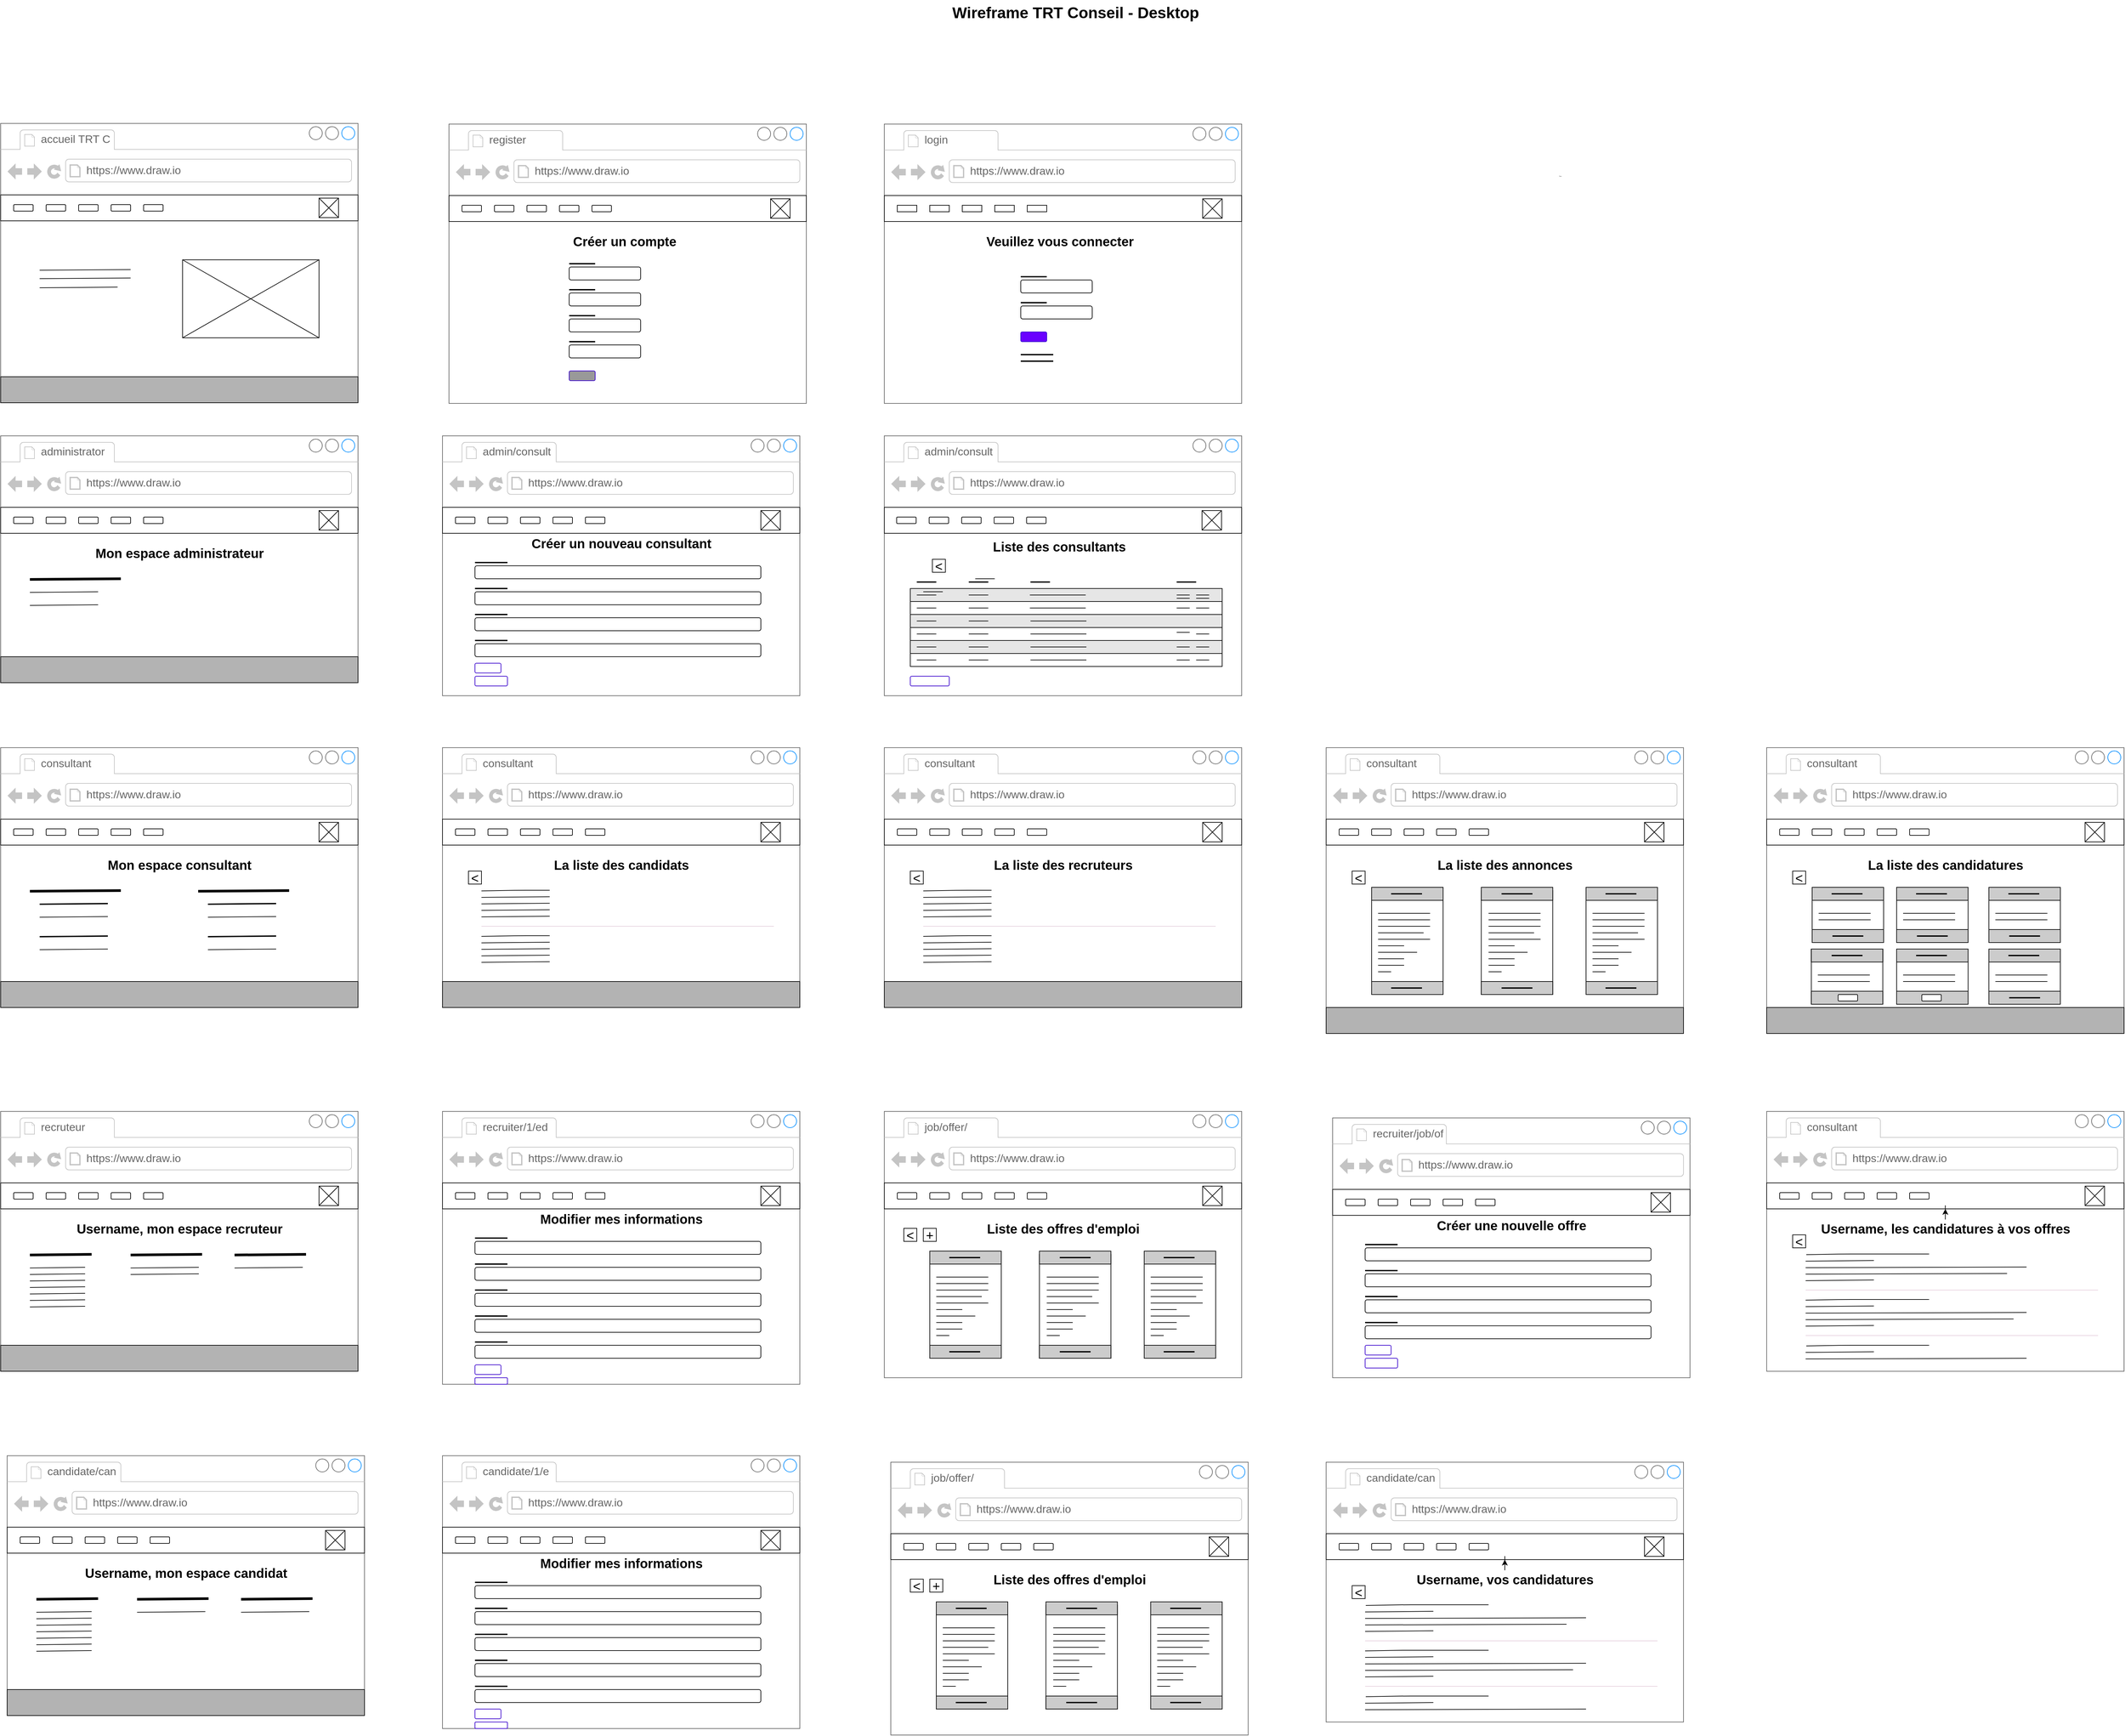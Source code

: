 <mxfile version="19.0.3" type="device"><diagram id="sEGX8tlAxcUwLtIF49y8" name="Page-1"><mxGraphModel dx="2840" dy="2772" grid="1" gridSize="10" guides="1" tooltips="1" connect="1" arrows="1" fold="1" page="1" pageScale="1" pageWidth="827" pageHeight="1169" math="0" shadow="0"><root><mxCell id="0"/><mxCell id="1" parent="0"/><mxCell id="rUd9BDVsICVXUPTCo2Q5-791" value="" style="strokeWidth=1;shadow=0;dashed=0;align=center;html=1;shape=mxgraph.mockup.containers.browserWindow;rSize=0;strokeColor=#666666;strokeColor2=#008cff;strokeColor3=#c4c4c4;mainText=,;recursiveResize=0;fillColor=#FFFFFF;rounded=1;" vertex="1" parent="1"><mxGeometry x="730" y="631" width="550" height="420" as="geometry"/></mxCell><mxCell id="rUd9BDVsICVXUPTCo2Q5-792" value="recruiter/1/ed" style="strokeWidth=1;shadow=0;dashed=0;align=center;html=1;shape=mxgraph.mockup.containers.anchor;fontSize=17;fontColor=#666666;align=left;fillColor=#FFFFFF;rounded=1;" vertex="1" parent="rUd9BDVsICVXUPTCo2Q5-791"><mxGeometry x="60" y="12" width="110" height="26" as="geometry"/></mxCell><mxCell id="rUd9BDVsICVXUPTCo2Q5-793" value="https://www.draw.io" style="strokeWidth=1;shadow=0;dashed=0;align=center;html=1;shape=mxgraph.mockup.containers.anchor;rSize=0;fontSize=17;fontColor=#666666;align=left;fillColor=#FFFFFF;rounded=1;" vertex="1" parent="rUd9BDVsICVXUPTCo2Q5-791"><mxGeometry x="130" y="60" width="250" height="26" as="geometry"/></mxCell><mxCell id="rUd9BDVsICVXUPTCo2Q5-794" value="&lt;font style=&quot;font-size: 20px;&quot;&gt;Modifier mes informations&lt;/font&gt;" style="text;strokeColor=none;fillColor=none;html=1;fontSize=24;fontStyle=1;verticalAlign=middle;align=center;rounded=1;" vertex="1" parent="rUd9BDVsICVXUPTCo2Q5-791"><mxGeometry x="225" y="145" width="100" height="40" as="geometry"/></mxCell><mxCell id="rUd9BDVsICVXUPTCo2Q5-795" value="" style="line;strokeWidth=2;html=1;fontSize=20;fillColor=#FFFFFF;rounded=1;" vertex="1" parent="rUd9BDVsICVXUPTCo2Q5-791"><mxGeometry x="50" y="190" width="50" height="10" as="geometry"/></mxCell><mxCell id="rUd9BDVsICVXUPTCo2Q5-796" value="" style="rounded=1;whiteSpace=wrap;html=1;fontSize=20;fillColor=#FFFFFF;" vertex="1" parent="rUd9BDVsICVXUPTCo2Q5-791"><mxGeometry x="50" y="200" width="440" height="20" as="geometry"/></mxCell><mxCell id="rUd9BDVsICVXUPTCo2Q5-797" value="" style="line;strokeWidth=2;html=1;fontSize=20;fillColor=#FFFFFF;rounded=1;" vertex="1" parent="rUd9BDVsICVXUPTCo2Q5-791"><mxGeometry x="50" y="230" width="50" height="10" as="geometry"/></mxCell><mxCell id="rUd9BDVsICVXUPTCo2Q5-798" value="" style="rounded=1;whiteSpace=wrap;html=1;fontSize=20;fillColor=#FFFFFF;" vertex="1" parent="rUd9BDVsICVXUPTCo2Q5-791"><mxGeometry x="50" y="240" width="440" height="20" as="geometry"/></mxCell><mxCell id="rUd9BDVsICVXUPTCo2Q5-799" value="" style="line;strokeWidth=2;html=1;fontSize=20;fillColor=#FFFFFF;rounded=1;" vertex="1" parent="rUd9BDVsICVXUPTCo2Q5-791"><mxGeometry x="50" y="270" width="50" height="10" as="geometry"/></mxCell><mxCell id="rUd9BDVsICVXUPTCo2Q5-800" value="" style="rounded=1;whiteSpace=wrap;html=1;fontSize=20;fillColor=#FFFFFF;" vertex="1" parent="rUd9BDVsICVXUPTCo2Q5-791"><mxGeometry x="50" y="280" width="440" height="20" as="geometry"/></mxCell><mxCell id="rUd9BDVsICVXUPTCo2Q5-801" value="" style="rounded=1;whiteSpace=wrap;html=1;fontSize=20;fillColor=#FFFFFF;" vertex="1" parent="rUd9BDVsICVXUPTCo2Q5-791"><mxGeometry x="50" y="320" width="440" height="20" as="geometry"/></mxCell><mxCell id="rUd9BDVsICVXUPTCo2Q5-802" value="" style="line;strokeWidth=2;html=1;fontSize=20;fillColor=#FFFFFF;rounded=1;" vertex="1" parent="rUd9BDVsICVXUPTCo2Q5-791"><mxGeometry x="50" y="310" width="50" height="10" as="geometry"/></mxCell><mxCell id="rUd9BDVsICVXUPTCo2Q5-803" value="" style="rounded=1;whiteSpace=wrap;html=1;fontSize=20;fillColor=#FFFFFF;strokeColor=#3700CC;fontColor=#ffffff;" vertex="1" parent="rUd9BDVsICVXUPTCo2Q5-791"><mxGeometry x="50" y="390" width="40" height="15" as="geometry"/></mxCell><mxCell id="rUd9BDVsICVXUPTCo2Q5-805" value="" style="rounded=0;whiteSpace=wrap;html=1;fillColor=#FFFFFF;" vertex="1" parent="rUd9BDVsICVXUPTCo2Q5-791"><mxGeometry y="110" width="550" height="40" as="geometry"/></mxCell><mxCell id="rUd9BDVsICVXUPTCo2Q5-806" value="" style="rounded=1;whiteSpace=wrap;html=1;fillColor=#FFFFFF;" vertex="1" parent="rUd9BDVsICVXUPTCo2Q5-791"><mxGeometry x="20" y="125" width="30" height="10" as="geometry"/></mxCell><mxCell id="rUd9BDVsICVXUPTCo2Q5-807" value="" style="rounded=1;whiteSpace=wrap;html=1;fillColor=#FFFFFF;" vertex="1" parent="rUd9BDVsICVXUPTCo2Q5-791"><mxGeometry x="70" y="125" width="30" height="10" as="geometry"/></mxCell><mxCell id="rUd9BDVsICVXUPTCo2Q5-808" value="" style="rounded=1;whiteSpace=wrap;html=1;fillColor=#FFFFFF;" vertex="1" parent="rUd9BDVsICVXUPTCo2Q5-791"><mxGeometry x="120" y="125" width="30" height="10" as="geometry"/></mxCell><mxCell id="rUd9BDVsICVXUPTCo2Q5-809" value="" style="rounded=1;whiteSpace=wrap;html=1;fillColor=#FFFFFF;" vertex="1" parent="rUd9BDVsICVXUPTCo2Q5-791"><mxGeometry x="170" y="125" width="30" height="10" as="geometry"/></mxCell><mxCell id="rUd9BDVsICVXUPTCo2Q5-810" value="" style="rounded=1;whiteSpace=wrap;html=1;fillColor=#FFFFFF;" vertex="1" parent="rUd9BDVsICVXUPTCo2Q5-791"><mxGeometry x="220" y="125" width="30" height="10" as="geometry"/></mxCell><mxCell id="rUd9BDVsICVXUPTCo2Q5-811" value="" style="rounded=0;whiteSpace=wrap;html=1;fontSize=20;strokeWidth=1;fillColor=#FFFFFF;" vertex="1" parent="rUd9BDVsICVXUPTCo2Q5-791"><mxGeometry x="490" y="115" width="30" height="30" as="geometry"/></mxCell><mxCell id="rUd9BDVsICVXUPTCo2Q5-812" value="" style="endArrow=none;html=1;rounded=1;fontSize=20;strokeWidth=1;exitX=0;exitY=1;exitDx=0;exitDy=0;" edge="1" parent="rUd9BDVsICVXUPTCo2Q5-791" source="rUd9BDVsICVXUPTCo2Q5-811"><mxGeometry width="50" height="50" relative="1" as="geometry"><mxPoint x="-970" y="-475" as="sourcePoint"/><mxPoint x="520" y="115.0" as="targetPoint"/></mxGeometry></mxCell><mxCell id="rUd9BDVsICVXUPTCo2Q5-813" value="" style="endArrow=none;html=1;rounded=1;fontSize=20;strokeWidth=1;exitX=0;exitY=0;exitDx=0;exitDy=0;entryX=1;entryY=1;entryDx=0;entryDy=0;" edge="1" parent="rUd9BDVsICVXUPTCo2Q5-791" source="rUd9BDVsICVXUPTCo2Q5-811" target="rUd9BDVsICVXUPTCo2Q5-811"><mxGeometry width="50" height="50" relative="1" as="geometry"><mxPoint x="-1090" y="-400" as="sourcePoint"/><mxPoint x="-1040" y="-450" as="targetPoint"/><Array as="points"><mxPoint x="505" y="130"/></Array></mxGeometry></mxCell><mxCell id="rUd9BDVsICVXUPTCo2Q5-814" value="" style="rounded=1;whiteSpace=wrap;html=1;fontSize=20;fillColor=#FFFFFF;" vertex="1" parent="rUd9BDVsICVXUPTCo2Q5-791"><mxGeometry x="50" y="360" width="440" height="20" as="geometry"/></mxCell><mxCell id="rUd9BDVsICVXUPTCo2Q5-804" value="" style="rounded=1;whiteSpace=wrap;html=1;fontSize=20;fillColor=#FFFFFF;strokeColor=#3700CC;fontColor=#ffffff;" vertex="1" parent="rUd9BDVsICVXUPTCo2Q5-791"><mxGeometry x="50" y="410" width="50" height="10" as="geometry"/></mxCell><mxCell id="rUd9BDVsICVXUPTCo2Q5-815" value="" style="line;strokeWidth=2;html=1;fontSize=20;fillColor=#FFFFFF;rounded=1;" vertex="1" parent="rUd9BDVsICVXUPTCo2Q5-791"><mxGeometry x="50" y="350" width="50" height="10" as="geometry"/></mxCell><mxCell id="rUd9BDVsICVXUPTCo2Q5-1" value="" style="strokeWidth=1;shadow=0;dashed=0;align=center;html=1;shape=mxgraph.mockup.containers.browserWindow;rSize=0;strokeColor=#666666;strokeColor2=#008cff;strokeColor3=#c4c4c4;mainText=,;recursiveResize=0;rounded=1;" vertex="1" parent="1"><mxGeometry x="50" y="-890" width="550" height="430" as="geometry"/></mxCell><mxCell id="rUd9BDVsICVXUPTCo2Q5-2" value="accueil TRT C" style="strokeWidth=1;shadow=0;dashed=0;align=center;html=1;shape=mxgraph.mockup.containers.anchor;fontSize=17;fontColor=#666666;align=left;rounded=1;" vertex="1" parent="rUd9BDVsICVXUPTCo2Q5-1"><mxGeometry x="60" y="12" width="110" height="26" as="geometry"/></mxCell><mxCell id="rUd9BDVsICVXUPTCo2Q5-3" value="https://www.draw.io" style="strokeWidth=1;shadow=0;dashed=0;align=center;html=1;shape=mxgraph.mockup.containers.anchor;rSize=0;fontSize=17;fontColor=#666666;align=left;rounded=1;" vertex="1" parent="rUd9BDVsICVXUPTCo2Q5-1"><mxGeometry x="130" y="60" width="250" height="26" as="geometry"/></mxCell><mxCell id="rUd9BDVsICVXUPTCo2Q5-4" value="" style="rounded=0;whiteSpace=wrap;html=1;fillColor=#B3B3B3;" vertex="1" parent="rUd9BDVsICVXUPTCo2Q5-1"><mxGeometry y="390" width="550" height="40" as="geometry"/></mxCell><mxCell id="rUd9BDVsICVXUPTCo2Q5-5" value="" style="rounded=0;whiteSpace=wrap;html=1;fillColor=#FFFFFF;" vertex="1" parent="rUd9BDVsICVXUPTCo2Q5-1"><mxGeometry y="110" width="550" height="40" as="geometry"/></mxCell><mxCell id="rUd9BDVsICVXUPTCo2Q5-6" value="" style="rounded=0;whiteSpace=wrap;html=1;fillColor=#FFFFFF;" vertex="1" parent="rUd9BDVsICVXUPTCo2Q5-1"><mxGeometry x="280" y="210" width="210" height="120" as="geometry"/></mxCell><mxCell id="rUd9BDVsICVXUPTCo2Q5-7" value="" style="endArrow=none;html=1;rounded=1;exitX=0;exitY=1;exitDx=0;exitDy=0;entryX=1;entryY=0;entryDx=0;entryDy=0;" edge="1" parent="rUd9BDVsICVXUPTCo2Q5-1" source="rUd9BDVsICVXUPTCo2Q5-6" target="rUd9BDVsICVXUPTCo2Q5-6"><mxGeometry width="50" height="50" relative="1" as="geometry"><mxPoint x="330" y="290" as="sourcePoint"/><mxPoint x="380" y="240" as="targetPoint"/></mxGeometry></mxCell><mxCell id="rUd9BDVsICVXUPTCo2Q5-8" value="" style="endArrow=none;html=1;rounded=1;entryX=0;entryY=0;entryDx=0;entryDy=0;exitX=1;exitY=1;exitDx=0;exitDy=0;" edge="1" parent="rUd9BDVsICVXUPTCo2Q5-1" source="rUd9BDVsICVXUPTCo2Q5-6" target="rUd9BDVsICVXUPTCo2Q5-6"><mxGeometry width="50" height="50" relative="1" as="geometry"><mxPoint x="330" y="290" as="sourcePoint"/><mxPoint x="380" y="240" as="targetPoint"/></mxGeometry></mxCell><mxCell id="rUd9BDVsICVXUPTCo2Q5-9" value="" style="rounded=1;whiteSpace=wrap;html=1;fillColor=#FFFFFF;" vertex="1" parent="rUd9BDVsICVXUPTCo2Q5-1"><mxGeometry x="20" y="125" width="30" height="10" as="geometry"/></mxCell><mxCell id="rUd9BDVsICVXUPTCo2Q5-19" value="" style="rounded=1;whiteSpace=wrap;html=1;fillColor=#FFFFFF;" vertex="1" parent="rUd9BDVsICVXUPTCo2Q5-1"><mxGeometry x="70" y="125" width="30" height="10" as="geometry"/></mxCell><mxCell id="rUd9BDVsICVXUPTCo2Q5-20" value="" style="rounded=1;whiteSpace=wrap;html=1;fillColor=#FFFFFF;" vertex="1" parent="rUd9BDVsICVXUPTCo2Q5-1"><mxGeometry x="120" y="125" width="30" height="10" as="geometry"/></mxCell><mxCell id="rUd9BDVsICVXUPTCo2Q5-34" value="" style="rounded=1;whiteSpace=wrap;html=1;fillColor=#FFFFFF;" vertex="1" parent="rUd9BDVsICVXUPTCo2Q5-1"><mxGeometry x="170" y="125" width="30" height="10" as="geometry"/></mxCell><mxCell id="rUd9BDVsICVXUPTCo2Q5-36" value="" style="rounded=1;whiteSpace=wrap;html=1;fillColor=#FFFFFF;" vertex="1" parent="rUd9BDVsICVXUPTCo2Q5-1"><mxGeometry x="220" y="125" width="30" height="10" as="geometry"/></mxCell><mxCell id="rUd9BDVsICVXUPTCo2Q5-39" value="" style="endArrow=none;html=1;rounded=1;" edge="1" parent="rUd9BDVsICVXUPTCo2Q5-1"><mxGeometry width="50" height="50" relative="1" as="geometry"><mxPoint x="60" y="253" as="sourcePoint"/><mxPoint x="180" y="252" as="targetPoint"/></mxGeometry></mxCell><mxCell id="rUd9BDVsICVXUPTCo2Q5-41" value="" style="endArrow=none;html=1;rounded=1;" edge="1" parent="rUd9BDVsICVXUPTCo2Q5-1"><mxGeometry width="50" height="50" relative="1" as="geometry"><mxPoint x="60" y="226" as="sourcePoint"/><mxPoint x="200" y="225" as="targetPoint"/></mxGeometry></mxCell><mxCell id="rUd9BDVsICVXUPTCo2Q5-120" value="" style="endArrow=none;html=1;rounded=1;" edge="1" parent="rUd9BDVsICVXUPTCo2Q5-1"><mxGeometry width="50" height="50" relative="1" as="geometry"><mxPoint x="60" y="239" as="sourcePoint"/><mxPoint x="200" y="238" as="targetPoint"/></mxGeometry></mxCell><mxCell id="rUd9BDVsICVXUPTCo2Q5-267" value="" style="rounded=0;whiteSpace=wrap;html=1;fontSize=20;strokeWidth=1;fillColor=#FFFFFF;" vertex="1" parent="rUd9BDVsICVXUPTCo2Q5-1"><mxGeometry x="490" y="115" width="30" height="30" as="geometry"/></mxCell><mxCell id="rUd9BDVsICVXUPTCo2Q5-269" value="" style="endArrow=none;html=1;rounded=1;fontSize=20;strokeWidth=1;exitX=0;exitY=1;exitDx=0;exitDy=0;" edge="1" parent="rUd9BDVsICVXUPTCo2Q5-1" source="rUd9BDVsICVXUPTCo2Q5-267"><mxGeometry width="50" height="50" relative="1" as="geometry"><mxPoint x="470" y="165" as="sourcePoint"/><mxPoint x="520" y="115" as="targetPoint"/></mxGeometry></mxCell><mxCell id="rUd9BDVsICVXUPTCo2Q5-268" value="" style="endArrow=none;html=1;rounded=1;fontSize=20;strokeWidth=1;exitX=1;exitY=1;exitDx=0;exitDy=0;" edge="1" parent="rUd9BDVsICVXUPTCo2Q5-1" source="rUd9BDVsICVXUPTCo2Q5-267"><mxGeometry width="50" height="50" relative="1" as="geometry"><mxPoint x="520" y="155" as="sourcePoint"/><mxPoint x="490" y="115" as="targetPoint"/></mxGeometry></mxCell><mxCell id="rUd9BDVsICVXUPTCo2Q5-42" value="" style="strokeWidth=1;shadow=0;dashed=0;align=center;html=1;shape=mxgraph.mockup.containers.browserWindow;rSize=0;strokeColor=#666666;strokeColor2=#008cff;strokeColor3=#c4c4c4;mainText=,;recursiveResize=0;fillColor=#FFFFFF;rounded=1;" vertex="1" parent="1"><mxGeometry x="740" y="-889" width="550" height="430" as="geometry"/></mxCell><mxCell id="rUd9BDVsICVXUPTCo2Q5-43" value="register" style="strokeWidth=1;shadow=0;dashed=0;align=center;html=1;shape=mxgraph.mockup.containers.anchor;fontSize=17;fontColor=#666666;align=left;fillColor=#FFFFFF;rounded=1;" vertex="1" parent="rUd9BDVsICVXUPTCo2Q5-42"><mxGeometry x="60" y="12" width="110" height="26" as="geometry"/></mxCell><mxCell id="rUd9BDVsICVXUPTCo2Q5-44" value="https://www.draw.io" style="strokeWidth=1;shadow=0;dashed=0;align=center;html=1;shape=mxgraph.mockup.containers.anchor;rSize=0;fontSize=17;fontColor=#666666;align=left;fillColor=#FFFFFF;rounded=1;" vertex="1" parent="rUd9BDVsICVXUPTCo2Q5-42"><mxGeometry x="130" y="60" width="250" height="26" as="geometry"/></mxCell><mxCell id="rUd9BDVsICVXUPTCo2Q5-47" value="&lt;font style=&quot;font-size: 20px;&quot;&gt;Créer un compte&lt;/font&gt;" style="text;strokeColor=none;fillColor=none;html=1;fontSize=24;fontStyle=1;verticalAlign=middle;align=center;rounded=1;" vertex="1" parent="rUd9BDVsICVXUPTCo2Q5-42"><mxGeometry x="220" y="160" width="100" height="40" as="geometry"/></mxCell><mxCell id="rUd9BDVsICVXUPTCo2Q5-49" value="" style="line;strokeWidth=2;html=1;fontSize=20;fillColor=#FFFFFF;rounded=1;" vertex="1" parent="rUd9BDVsICVXUPTCo2Q5-42"><mxGeometry x="185" y="210" width="40" height="10" as="geometry"/></mxCell><mxCell id="rUd9BDVsICVXUPTCo2Q5-50" value="" style="rounded=1;whiteSpace=wrap;html=1;fontSize=20;fillColor=#FFFFFF;" vertex="1" parent="rUd9BDVsICVXUPTCo2Q5-42"><mxGeometry x="185" y="220" width="110" height="20" as="geometry"/></mxCell><mxCell id="rUd9BDVsICVXUPTCo2Q5-48" value="" style="line;strokeWidth=2;html=1;fontSize=20;fillColor=#FFFFFF;rounded=1;" vertex="1" parent="rUd9BDVsICVXUPTCo2Q5-42"><mxGeometry x="185" y="250" width="40" height="10" as="geometry"/></mxCell><mxCell id="rUd9BDVsICVXUPTCo2Q5-51" value="" style="rounded=1;whiteSpace=wrap;html=1;fontSize=20;fillColor=#FFFFFF;" vertex="1" parent="rUd9BDVsICVXUPTCo2Q5-42"><mxGeometry x="185" y="260" width="110" height="20" as="geometry"/></mxCell><mxCell id="rUd9BDVsICVXUPTCo2Q5-52" value="" style="line;strokeWidth=2;html=1;fontSize=20;fillColor=#FFFFFF;rounded=1;" vertex="1" parent="rUd9BDVsICVXUPTCo2Q5-42"><mxGeometry x="185" y="290" width="40" height="10" as="geometry"/></mxCell><mxCell id="rUd9BDVsICVXUPTCo2Q5-53" value="" style="rounded=1;whiteSpace=wrap;html=1;fontSize=20;fillColor=#FFFFFF;" vertex="1" parent="rUd9BDVsICVXUPTCo2Q5-42"><mxGeometry x="185" y="300" width="110" height="20" as="geometry"/></mxCell><mxCell id="rUd9BDVsICVXUPTCo2Q5-54" value="" style="rounded=1;whiteSpace=wrap;html=1;fontSize=20;fillColor=#FFFFFF;" vertex="1" parent="rUd9BDVsICVXUPTCo2Q5-42"><mxGeometry x="185" y="340" width="110" height="20" as="geometry"/></mxCell><mxCell id="rUd9BDVsICVXUPTCo2Q5-55" value="" style="line;strokeWidth=2;html=1;fontSize=20;fillColor=#FFFFFF;rounded=1;" vertex="1" parent="rUd9BDVsICVXUPTCo2Q5-42"><mxGeometry x="185" y="330" width="40" height="10" as="geometry"/></mxCell><mxCell id="rUd9BDVsICVXUPTCo2Q5-58" value="" style="rounded=1;whiteSpace=wrap;html=1;fontSize=20;fillColor=#999999;strokeColor=#3700CC;fontColor=#ffffff;" vertex="1" parent="rUd9BDVsICVXUPTCo2Q5-42"><mxGeometry x="185" y="380" width="40" height="15" as="geometry"/></mxCell><mxCell id="rUd9BDVsICVXUPTCo2Q5-255" value="" style="rounded=0;whiteSpace=wrap;html=1;fillColor=#FFFFFF;" vertex="1" parent="rUd9BDVsICVXUPTCo2Q5-42"><mxGeometry y="110" width="550" height="40" as="geometry"/></mxCell><mxCell id="rUd9BDVsICVXUPTCo2Q5-256" value="" style="rounded=1;whiteSpace=wrap;html=1;fillColor=#FFFFFF;" vertex="1" parent="rUd9BDVsICVXUPTCo2Q5-42"><mxGeometry x="20" y="125" width="30" height="10" as="geometry"/></mxCell><mxCell id="rUd9BDVsICVXUPTCo2Q5-257" value="" style="rounded=1;whiteSpace=wrap;html=1;fillColor=#FFFFFF;" vertex="1" parent="rUd9BDVsICVXUPTCo2Q5-42"><mxGeometry x="70" y="125" width="30" height="10" as="geometry"/></mxCell><mxCell id="rUd9BDVsICVXUPTCo2Q5-258" value="" style="rounded=1;whiteSpace=wrap;html=1;fillColor=#FFFFFF;" vertex="1" parent="rUd9BDVsICVXUPTCo2Q5-42"><mxGeometry x="120" y="125" width="30" height="10" as="geometry"/></mxCell><mxCell id="rUd9BDVsICVXUPTCo2Q5-259" value="" style="rounded=1;whiteSpace=wrap;html=1;fillColor=#FFFFFF;" vertex="1" parent="rUd9BDVsICVXUPTCo2Q5-42"><mxGeometry x="170" y="125" width="30" height="10" as="geometry"/></mxCell><mxCell id="rUd9BDVsICVXUPTCo2Q5-260" value="" style="rounded=1;whiteSpace=wrap;html=1;fillColor=#FFFFFF;" vertex="1" parent="rUd9BDVsICVXUPTCo2Q5-42"><mxGeometry x="220" y="125" width="30" height="10" as="geometry"/></mxCell><mxCell id="rUd9BDVsICVXUPTCo2Q5-270" value="" style="rounded=0;whiteSpace=wrap;html=1;fontSize=20;strokeWidth=1;fillColor=#FFFFFF;" vertex="1" parent="rUd9BDVsICVXUPTCo2Q5-42"><mxGeometry x="495" y="115" width="30" height="30" as="geometry"/></mxCell><mxCell id="rUd9BDVsICVXUPTCo2Q5-271" value="" style="endArrow=none;html=1;rounded=1;fontSize=20;strokeWidth=1;exitX=0;exitY=1;exitDx=0;exitDy=0;" edge="1" parent="rUd9BDVsICVXUPTCo2Q5-42" source="rUd9BDVsICVXUPTCo2Q5-270"><mxGeometry width="50" height="50" relative="1" as="geometry"><mxPoint x="435" y="86" as="sourcePoint"/><mxPoint x="525" y="115" as="targetPoint"/></mxGeometry></mxCell><mxCell id="rUd9BDVsICVXUPTCo2Q5-272" value="" style="endArrow=none;html=1;rounded=1;fontSize=20;strokeWidth=1;exitX=1;exitY=1;exitDx=0;exitDy=0;" edge="1" parent="rUd9BDVsICVXUPTCo2Q5-42" source="rUd9BDVsICVXUPTCo2Q5-270"><mxGeometry width="50" height="50" relative="1" as="geometry"><mxPoint x="485" y="76" as="sourcePoint"/><mxPoint x="495" y="115" as="targetPoint"/></mxGeometry></mxCell><mxCell id="rUd9BDVsICVXUPTCo2Q5-59" value="" style="strokeWidth=1;shadow=0;dashed=0;align=center;html=1;shape=mxgraph.mockup.containers.browserWindow;rSize=0;strokeColor=#666666;strokeColor2=#008cff;strokeColor3=#c4c4c4;mainText=,;recursiveResize=0;fillColor=#FFFFFF;rounded=1;" vertex="1" parent="1"><mxGeometry x="1410" y="-889" width="550" height="430" as="geometry"/></mxCell><mxCell id="rUd9BDVsICVXUPTCo2Q5-60" value="login" style="strokeWidth=1;shadow=0;dashed=0;align=center;html=1;shape=mxgraph.mockup.containers.anchor;fontSize=17;fontColor=#666666;align=left;fillColor=#FFFFFF;rounded=1;" vertex="1" parent="rUd9BDVsICVXUPTCo2Q5-59"><mxGeometry x="60" y="12" width="110" height="26" as="geometry"/></mxCell><mxCell id="rUd9BDVsICVXUPTCo2Q5-61" value="https://www.draw.io" style="strokeWidth=1;shadow=0;dashed=0;align=center;html=1;shape=mxgraph.mockup.containers.anchor;rSize=0;fontSize=17;fontColor=#666666;align=left;fillColor=#FFFFFF;rounded=1;" vertex="1" parent="rUd9BDVsICVXUPTCo2Q5-59"><mxGeometry x="130" y="60" width="250" height="26" as="geometry"/></mxCell><mxCell id="rUd9BDVsICVXUPTCo2Q5-62" value="&lt;font style=&quot;font-size: 20px;&quot;&gt;Veuillez vous connecter&lt;/font&gt;" style="text;strokeColor=none;fillColor=none;html=1;fontSize=24;fontStyle=1;verticalAlign=middle;align=center;rounded=1;" vertex="1" parent="rUd9BDVsICVXUPTCo2Q5-59"><mxGeometry x="225" y="120" width="100" height="40" as="geometry"/></mxCell><mxCell id="rUd9BDVsICVXUPTCo2Q5-63" value="" style="line;strokeWidth=2;html=1;fontSize=20;fillColor=#FFFFFF;rounded=1;" vertex="1" parent="rUd9BDVsICVXUPTCo2Q5-59"><mxGeometry x="210" y="230" width="40" height="10" as="geometry"/></mxCell><mxCell id="rUd9BDVsICVXUPTCo2Q5-64" value="" style="rounded=1;whiteSpace=wrap;html=1;fontSize=20;fillColor=#FFFFFF;" vertex="1" parent="rUd9BDVsICVXUPTCo2Q5-59"><mxGeometry x="210" y="240" width="110" height="20" as="geometry"/></mxCell><mxCell id="rUd9BDVsICVXUPTCo2Q5-65" value="" style="line;strokeWidth=2;html=1;fontSize=20;fillColor=#FFFFFF;rounded=1;" vertex="1" parent="rUd9BDVsICVXUPTCo2Q5-59"><mxGeometry x="210" y="270" width="40" height="10" as="geometry"/></mxCell><mxCell id="rUd9BDVsICVXUPTCo2Q5-66" value="" style="rounded=1;whiteSpace=wrap;html=1;fontSize=20;fillColor=#FFFFFF;" vertex="1" parent="rUd9BDVsICVXUPTCo2Q5-59"><mxGeometry x="210" y="280" width="110" height="20" as="geometry"/></mxCell><mxCell id="rUd9BDVsICVXUPTCo2Q5-71" value="" style="rounded=1;whiteSpace=wrap;html=1;fontSize=20;fillColor=#6a00ff;strokeColor=#3700CC;fontColor=#ffffff;" vertex="1" parent="rUd9BDVsICVXUPTCo2Q5-59"><mxGeometry x="210" y="320" width="40" height="15" as="geometry"/></mxCell><mxCell id="rUd9BDVsICVXUPTCo2Q5-75" value="" style="line;strokeWidth=2;html=1;rounded=1;fontSize=20;fillColor=#999999;" vertex="1" parent="rUd9BDVsICVXUPTCo2Q5-59"><mxGeometry x="210" y="320" width="50" height="90" as="geometry"/></mxCell><mxCell id="rUd9BDVsICVXUPTCo2Q5-86" value="" style="line;strokeWidth=2;html=1;rounded=1;fontSize=20;fillColor=#999999;" vertex="1" parent="rUd9BDVsICVXUPTCo2Q5-59"><mxGeometry x="210" y="350" width="50" height="10" as="geometry"/></mxCell><mxCell id="rUd9BDVsICVXUPTCo2Q5-261" value="" style="rounded=0;whiteSpace=wrap;html=1;fillColor=#FFFFFF;" vertex="1" parent="rUd9BDVsICVXUPTCo2Q5-59"><mxGeometry y="110" width="550" height="40" as="geometry"/></mxCell><mxCell id="rUd9BDVsICVXUPTCo2Q5-262" value="" style="rounded=0;whiteSpace=wrap;html=1;fillColor=#FFFFFF;" vertex="1" parent="rUd9BDVsICVXUPTCo2Q5-59"><mxGeometry x="20" y="125" width="30" height="10" as="geometry"/></mxCell><mxCell id="rUd9BDVsICVXUPTCo2Q5-263" value="" style="rounded=0;whiteSpace=wrap;html=1;fillColor=#FFFFFF;" vertex="1" parent="rUd9BDVsICVXUPTCo2Q5-59"><mxGeometry x="70" y="125" width="30" height="10" as="geometry"/></mxCell><mxCell id="rUd9BDVsICVXUPTCo2Q5-264" value="" style="rounded=0;whiteSpace=wrap;html=1;fillColor=#FFFFFF;" vertex="1" parent="rUd9BDVsICVXUPTCo2Q5-59"><mxGeometry x="120" y="125" width="30" height="10" as="geometry"/></mxCell><mxCell id="rUd9BDVsICVXUPTCo2Q5-265" value="" style="rounded=0;whiteSpace=wrap;html=1;fillColor=#FFFFFF;" vertex="1" parent="rUd9BDVsICVXUPTCo2Q5-59"><mxGeometry x="170" y="125" width="30" height="10" as="geometry"/></mxCell><mxCell id="rUd9BDVsICVXUPTCo2Q5-266" value="" style="rounded=0;whiteSpace=wrap;html=1;fillColor=#FFFFFF;" vertex="1" parent="rUd9BDVsICVXUPTCo2Q5-59"><mxGeometry x="220" y="125" width="30" height="10" as="geometry"/></mxCell><mxCell id="rUd9BDVsICVXUPTCo2Q5-275" value="" style="endArrow=none;html=1;rounded=1;fontSize=20;strokeWidth=1;exitX=1;exitY=1;exitDx=0;exitDy=0;entryX=0;entryY=0;entryDx=0;entryDy=0;" edge="1" parent="rUd9BDVsICVXUPTCo2Q5-59" source="rUd9BDVsICVXUPTCo2Q5-273" target="rUd9BDVsICVXUPTCo2Q5-273"><mxGeometry width="50" height="50" relative="1" as="geometry"><mxPoint x="-325" y="-4" as="sourcePoint"/><mxPoint x="415.0" y="115" as="targetPoint"/></mxGeometry></mxCell><mxCell id="rUd9BDVsICVXUPTCo2Q5-274" value="" style="endArrow=none;html=1;rounded=1;fontSize=20;strokeWidth=1;exitX=0;exitY=1;exitDx=0;exitDy=0;entryX=1;entryY=0;entryDx=0;entryDy=0;" edge="1" parent="rUd9BDVsICVXUPTCo2Q5-59" source="rUd9BDVsICVXUPTCo2Q5-273" target="rUd9BDVsICVXUPTCo2Q5-273"><mxGeometry width="50" height="50" relative="1" as="geometry"><mxPoint x="-375" y="6" as="sourcePoint"/><mxPoint x="445.0" y="115" as="targetPoint"/></mxGeometry></mxCell><mxCell id="rUd9BDVsICVXUPTCo2Q5-273" value="" style="rounded=0;whiteSpace=wrap;html=1;fontSize=20;strokeWidth=1;fillColor=#FFFFFF;" vertex="1" parent="rUd9BDVsICVXUPTCo2Q5-59"><mxGeometry x="490" y="115" width="30" height="30" as="geometry"/></mxCell><mxCell id="rUd9BDVsICVXUPTCo2Q5-298" value="&lt;font style=&quot;font-size: 20px;&quot;&gt;Veuillez vous connecter&lt;/font&gt;" style="text;strokeColor=none;fillColor=none;html=1;fontSize=24;fontStyle=1;verticalAlign=middle;align=center;rounded=1;" vertex="1" parent="rUd9BDVsICVXUPTCo2Q5-59"><mxGeometry x="220" y="160" width="100" height="40" as="geometry"/></mxCell><mxCell id="rUd9BDVsICVXUPTCo2Q5-299" value="" style="endArrow=none;html=1;rounded=1;fontSize=20;strokeWidth=1;exitX=0;exitY=1;exitDx=0;exitDy=0;" edge="1" parent="rUd9BDVsICVXUPTCo2Q5-59" source="rUd9BDVsICVXUPTCo2Q5-273"><mxGeometry width="50" height="50" relative="1" as="geometry"><mxPoint x="470" y="165" as="sourcePoint"/><mxPoint x="520" y="115" as="targetPoint"/></mxGeometry></mxCell><mxCell id="rUd9BDVsICVXUPTCo2Q5-300" value="" style="endArrow=none;html=1;rounded=1;fontSize=20;strokeWidth=1;exitX=0;exitY=0;exitDx=0;exitDy=0;entryX=1;entryY=1;entryDx=0;entryDy=0;" edge="1" parent="rUd9BDVsICVXUPTCo2Q5-59" source="rUd9BDVsICVXUPTCo2Q5-273" target="rUd9BDVsICVXUPTCo2Q5-273"><mxGeometry width="50" height="50" relative="1" as="geometry"><mxPoint x="350" y="240" as="sourcePoint"/><mxPoint x="400" y="190" as="targetPoint"/><Array as="points"><mxPoint x="505" y="130"/></Array></mxGeometry></mxCell><mxCell id="rUd9BDVsICVXUPTCo2Q5-88" value="" style="strokeWidth=1;shadow=0;dashed=0;align=center;html=1;shape=mxgraph.mockup.containers.browserWindow;rSize=0;strokeColor=#666666;strokeColor2=#008cff;strokeColor3=#c4c4c4;mainText=,;recursiveResize=0;rounded=1;" vertex="1" parent="1"><mxGeometry x="50" y="-409" width="550" height="380" as="geometry"/></mxCell><mxCell id="rUd9BDVsICVXUPTCo2Q5-313" value="" style="rounded=0;whiteSpace=wrap;html=1;fillColor=#FFFFFF;labelBackgroundColor=none;" vertex="1" parent="rUd9BDVsICVXUPTCo2Q5-88"><mxGeometry y="110" width="550" height="40" as="geometry"/></mxCell><mxCell id="rUd9BDVsICVXUPTCo2Q5-89" value="administrator" style="strokeWidth=1;shadow=0;dashed=0;align=center;html=1;shape=mxgraph.mockup.containers.anchor;fontSize=17;fontColor=#666666;align=left;rounded=1;" vertex="1" parent="rUd9BDVsICVXUPTCo2Q5-88"><mxGeometry x="60" y="12" width="110" height="26" as="geometry"/></mxCell><mxCell id="rUd9BDVsICVXUPTCo2Q5-90" value="https://www.draw.io" style="strokeWidth=1;shadow=0;dashed=0;align=center;html=1;shape=mxgraph.mockup.containers.anchor;rSize=0;fontSize=17;fontColor=#666666;align=left;rounded=1;" vertex="1" parent="rUd9BDVsICVXUPTCo2Q5-88"><mxGeometry x="130" y="60" width="250" height="26" as="geometry"/></mxCell><mxCell id="rUd9BDVsICVXUPTCo2Q5-91" value="" style="rounded=0;whiteSpace=wrap;html=1;fillColor=#B3B3B3;" vertex="1" parent="rUd9BDVsICVXUPTCo2Q5-88"><mxGeometry y="340" width="550" height="40" as="geometry"/></mxCell><mxCell id="rUd9BDVsICVXUPTCo2Q5-96" value="" style="rounded=1;whiteSpace=wrap;html=1;fillColor=#FFFFFF;" vertex="1" parent="rUd9BDVsICVXUPTCo2Q5-88"><mxGeometry x="20" y="125" width="30" height="10" as="geometry"/></mxCell><mxCell id="rUd9BDVsICVXUPTCo2Q5-97" value="" style="rounded=1;whiteSpace=wrap;html=1;fillColor=#FFFFFF;" vertex="1" parent="rUd9BDVsICVXUPTCo2Q5-88"><mxGeometry x="70" y="125" width="30" height="10" as="geometry"/></mxCell><mxCell id="rUd9BDVsICVXUPTCo2Q5-98" value="" style="rounded=1;whiteSpace=wrap;html=1;fillColor=#FFFFFF;" vertex="1" parent="rUd9BDVsICVXUPTCo2Q5-88"><mxGeometry x="120" y="125" width="30" height="10" as="geometry"/></mxCell><mxCell id="rUd9BDVsICVXUPTCo2Q5-99" value="" style="rounded=1;whiteSpace=wrap;html=1;fillColor=#FFFFFF;" vertex="1" parent="rUd9BDVsICVXUPTCo2Q5-88"><mxGeometry x="170" y="125" width="30" height="10" as="geometry"/></mxCell><mxCell id="rUd9BDVsICVXUPTCo2Q5-100" value="" style="rounded=1;whiteSpace=wrap;html=1;fillColor=#FFFFFF;" vertex="1" parent="rUd9BDVsICVXUPTCo2Q5-88"><mxGeometry x="220" y="125" width="30" height="10" as="geometry"/></mxCell><mxCell id="rUd9BDVsICVXUPTCo2Q5-121" value="&lt;font style=&quot;font-size: 20px;&quot;&gt;Mon espace administrateur&lt;/font&gt;" style="text;strokeColor=none;fillColor=none;html=1;fontSize=24;fontStyle=1;verticalAlign=middle;align=center;rounded=0;" vertex="1" parent="rUd9BDVsICVXUPTCo2Q5-88"><mxGeometry x="225" y="160" width="100" height="40" as="geometry"/></mxCell><mxCell id="rUd9BDVsICVXUPTCo2Q5-122" value="" style="endArrow=none;html=1;rounded=1;strokeWidth=4;" edge="1" parent="rUd9BDVsICVXUPTCo2Q5-88"><mxGeometry width="50" height="50" relative="1" as="geometry"><mxPoint x="45" y="221" as="sourcePoint"/><mxPoint x="185" y="220" as="targetPoint"/></mxGeometry></mxCell><mxCell id="rUd9BDVsICVXUPTCo2Q5-123" value="" style="endArrow=none;html=1;rounded=1;" edge="1" parent="rUd9BDVsICVXUPTCo2Q5-88"><mxGeometry width="50" height="50" relative="1" as="geometry"><mxPoint x="45" y="241" as="sourcePoint"/><mxPoint x="150" y="240" as="targetPoint"/></mxGeometry></mxCell><mxCell id="rUd9BDVsICVXUPTCo2Q5-137" value="" style="endArrow=none;html=1;rounded=1;" edge="1" parent="rUd9BDVsICVXUPTCo2Q5-88"><mxGeometry width="50" height="50" relative="1" as="geometry"><mxPoint x="45" y="261" as="sourcePoint"/><mxPoint x="150" y="260.0" as="targetPoint"/></mxGeometry></mxCell><mxCell id="rUd9BDVsICVXUPTCo2Q5-301" value="" style="rounded=0;whiteSpace=wrap;html=1;fontSize=20;strokeWidth=1;fillColor=#FFFFFF;" vertex="1" parent="rUd9BDVsICVXUPTCo2Q5-88"><mxGeometry x="490" y="115" width="30" height="30" as="geometry"/></mxCell><mxCell id="rUd9BDVsICVXUPTCo2Q5-302" value="" style="endArrow=none;html=1;rounded=1;fontSize=20;strokeWidth=1;exitX=0;exitY=1;exitDx=0;exitDy=0;" edge="1" parent="rUd9BDVsICVXUPTCo2Q5-88" source="rUd9BDVsICVXUPTCo2Q5-301"><mxGeometry width="50" height="50" relative="1" as="geometry"><mxPoint x="-930" y="85" as="sourcePoint"/><mxPoint x="520" y="115" as="targetPoint"/></mxGeometry></mxCell><mxCell id="rUd9BDVsICVXUPTCo2Q5-303" value="" style="endArrow=none;html=1;rounded=1;fontSize=20;strokeWidth=1;exitX=0;exitY=0;exitDx=0;exitDy=0;entryX=1;entryY=1;entryDx=0;entryDy=0;" edge="1" parent="rUd9BDVsICVXUPTCo2Q5-88" source="rUd9BDVsICVXUPTCo2Q5-301" target="rUd9BDVsICVXUPTCo2Q5-301"><mxGeometry width="50" height="50" relative="1" as="geometry"><mxPoint x="-1050" y="160" as="sourcePoint"/><mxPoint x="-1000" y="110" as="targetPoint"/><Array as="points"><mxPoint x="505" y="130"/></Array></mxGeometry></mxCell><mxCell id="rUd9BDVsICVXUPTCo2Q5-138" value="" style="strokeWidth=1;shadow=0;dashed=0;align=center;html=1;shape=mxgraph.mockup.containers.browserWindow;rSize=0;strokeColor=#666666;strokeColor2=#008cff;strokeColor3=#c4c4c4;mainText=,;recursiveResize=0;fillColor=#FFFFFF;rounded=1;" vertex="1" parent="1"><mxGeometry x="730" y="-409" width="550" height="400" as="geometry"/></mxCell><mxCell id="rUd9BDVsICVXUPTCo2Q5-139" value="admin/consult" style="strokeWidth=1;shadow=0;dashed=0;align=center;html=1;shape=mxgraph.mockup.containers.anchor;fontSize=17;fontColor=#666666;align=left;fillColor=#FFFFFF;rounded=1;" vertex="1" parent="rUd9BDVsICVXUPTCo2Q5-138"><mxGeometry x="60" y="12" width="110" height="26" as="geometry"/></mxCell><mxCell id="rUd9BDVsICVXUPTCo2Q5-140" value="https://www.draw.io" style="strokeWidth=1;shadow=0;dashed=0;align=center;html=1;shape=mxgraph.mockup.containers.anchor;rSize=0;fontSize=17;fontColor=#666666;align=left;fillColor=#FFFFFF;rounded=1;" vertex="1" parent="rUd9BDVsICVXUPTCo2Q5-138"><mxGeometry x="130" y="60" width="250" height="26" as="geometry"/></mxCell><mxCell id="rUd9BDVsICVXUPTCo2Q5-141" value="&lt;font style=&quot;font-size: 20px;&quot;&gt;Créer un nouveau consultant&lt;/font&gt;" style="text;strokeColor=none;fillColor=none;html=1;fontSize=24;fontStyle=1;verticalAlign=middle;align=center;rounded=1;" vertex="1" parent="rUd9BDVsICVXUPTCo2Q5-138"><mxGeometry x="225" y="145" width="100" height="40" as="geometry"/></mxCell><mxCell id="rUd9BDVsICVXUPTCo2Q5-142" value="" style="line;strokeWidth=2;html=1;fontSize=20;fillColor=#FFFFFF;rounded=1;" vertex="1" parent="rUd9BDVsICVXUPTCo2Q5-138"><mxGeometry x="50" y="190" width="50" height="10" as="geometry"/></mxCell><mxCell id="rUd9BDVsICVXUPTCo2Q5-143" value="" style="rounded=1;whiteSpace=wrap;html=1;fontSize=20;fillColor=#FFFFFF;" vertex="1" parent="rUd9BDVsICVXUPTCo2Q5-138"><mxGeometry x="50" y="200" width="440" height="20" as="geometry"/></mxCell><mxCell id="rUd9BDVsICVXUPTCo2Q5-144" value="" style="line;strokeWidth=2;html=1;fontSize=20;fillColor=#FFFFFF;rounded=1;" vertex="1" parent="rUd9BDVsICVXUPTCo2Q5-138"><mxGeometry x="50" y="230" width="50" height="10" as="geometry"/></mxCell><mxCell id="rUd9BDVsICVXUPTCo2Q5-145" value="" style="rounded=1;whiteSpace=wrap;html=1;fontSize=20;fillColor=#FFFFFF;" vertex="1" parent="rUd9BDVsICVXUPTCo2Q5-138"><mxGeometry x="50" y="240" width="440" height="20" as="geometry"/></mxCell><mxCell id="rUd9BDVsICVXUPTCo2Q5-146" value="" style="line;strokeWidth=2;html=1;fontSize=20;fillColor=#FFFFFF;rounded=1;" vertex="1" parent="rUd9BDVsICVXUPTCo2Q5-138"><mxGeometry x="50" y="270" width="50" height="10" as="geometry"/></mxCell><mxCell id="rUd9BDVsICVXUPTCo2Q5-147" value="" style="rounded=1;whiteSpace=wrap;html=1;fontSize=20;fillColor=#FFFFFF;" vertex="1" parent="rUd9BDVsICVXUPTCo2Q5-138"><mxGeometry x="50" y="280" width="440" height="20" as="geometry"/></mxCell><mxCell id="rUd9BDVsICVXUPTCo2Q5-148" value="" style="rounded=1;whiteSpace=wrap;html=1;fontSize=20;fillColor=#FFFFFF;" vertex="1" parent="rUd9BDVsICVXUPTCo2Q5-138"><mxGeometry x="50" y="320" width="440" height="20" as="geometry"/></mxCell><mxCell id="rUd9BDVsICVXUPTCo2Q5-149" value="" style="line;strokeWidth=2;html=1;fontSize=20;fillColor=#FFFFFF;rounded=1;" vertex="1" parent="rUd9BDVsICVXUPTCo2Q5-138"><mxGeometry x="50" y="310" width="50" height="10" as="geometry"/></mxCell><mxCell id="rUd9BDVsICVXUPTCo2Q5-150" value="" style="rounded=1;whiteSpace=wrap;html=1;fontSize=20;fillColor=#FFFFFF;strokeColor=#3700CC;fontColor=#ffffff;" vertex="1" parent="rUd9BDVsICVXUPTCo2Q5-138"><mxGeometry x="50" y="350" width="40" height="15" as="geometry"/></mxCell><mxCell id="rUd9BDVsICVXUPTCo2Q5-151" value="" style="rounded=1;whiteSpace=wrap;html=1;fontSize=20;fillColor=#FFFFFF;strokeColor=#3700CC;fontColor=#ffffff;" vertex="1" parent="rUd9BDVsICVXUPTCo2Q5-138"><mxGeometry x="50" y="370" width="50" height="15" as="geometry"/></mxCell><mxCell id="rUd9BDVsICVXUPTCo2Q5-92" value="" style="rounded=0;whiteSpace=wrap;html=1;fillColor=#FFFFFF;" vertex="1" parent="rUd9BDVsICVXUPTCo2Q5-138"><mxGeometry y="110" width="550" height="40" as="geometry"/></mxCell><mxCell id="rUd9BDVsICVXUPTCo2Q5-305" value="" style="rounded=1;whiteSpace=wrap;html=1;fillColor=#FFFFFF;" vertex="1" parent="rUd9BDVsICVXUPTCo2Q5-138"><mxGeometry x="20" y="125" width="30" height="10" as="geometry"/></mxCell><mxCell id="rUd9BDVsICVXUPTCo2Q5-306" value="" style="rounded=1;whiteSpace=wrap;html=1;fillColor=#FFFFFF;" vertex="1" parent="rUd9BDVsICVXUPTCo2Q5-138"><mxGeometry x="70" y="125" width="30" height="10" as="geometry"/></mxCell><mxCell id="rUd9BDVsICVXUPTCo2Q5-307" value="" style="rounded=1;whiteSpace=wrap;html=1;fillColor=#FFFFFF;" vertex="1" parent="rUd9BDVsICVXUPTCo2Q5-138"><mxGeometry x="120" y="125" width="30" height="10" as="geometry"/></mxCell><mxCell id="rUd9BDVsICVXUPTCo2Q5-308" value="" style="rounded=1;whiteSpace=wrap;html=1;fillColor=#FFFFFF;" vertex="1" parent="rUd9BDVsICVXUPTCo2Q5-138"><mxGeometry x="170" y="125" width="30" height="10" as="geometry"/></mxCell><mxCell id="rUd9BDVsICVXUPTCo2Q5-309" value="" style="rounded=1;whiteSpace=wrap;html=1;fillColor=#FFFFFF;" vertex="1" parent="rUd9BDVsICVXUPTCo2Q5-138"><mxGeometry x="220" y="125" width="30" height="10" as="geometry"/></mxCell><mxCell id="rUd9BDVsICVXUPTCo2Q5-310" value="" style="rounded=0;whiteSpace=wrap;html=1;fontSize=20;strokeWidth=1;fillColor=#FFFFFF;" vertex="1" parent="rUd9BDVsICVXUPTCo2Q5-138"><mxGeometry x="490" y="115" width="30" height="30" as="geometry"/></mxCell><mxCell id="rUd9BDVsICVXUPTCo2Q5-311" value="" style="endArrow=none;html=1;rounded=1;fontSize=20;strokeWidth=1;exitX=0;exitY=1;exitDx=0;exitDy=0;" edge="1" parent="rUd9BDVsICVXUPTCo2Q5-138" source="rUd9BDVsICVXUPTCo2Q5-310"><mxGeometry width="50" height="50" relative="1" as="geometry"><mxPoint x="-970" y="-475" as="sourcePoint"/><mxPoint x="520" y="115.0" as="targetPoint"/></mxGeometry></mxCell><mxCell id="rUd9BDVsICVXUPTCo2Q5-312" value="" style="endArrow=none;html=1;rounded=1;fontSize=20;strokeWidth=1;exitX=0;exitY=0;exitDx=0;exitDy=0;entryX=1;entryY=1;entryDx=0;entryDy=0;" edge="1" parent="rUd9BDVsICVXUPTCo2Q5-138" source="rUd9BDVsICVXUPTCo2Q5-310" target="rUd9BDVsICVXUPTCo2Q5-310"><mxGeometry width="50" height="50" relative="1" as="geometry"><mxPoint x="-1090" y="-400" as="sourcePoint"/><mxPoint x="-1040" y="-450" as="targetPoint"/><Array as="points"><mxPoint x="505" y="130"/></Array></mxGeometry></mxCell><mxCell id="rUd9BDVsICVXUPTCo2Q5-152" value="" style="strokeWidth=1;shadow=0;dashed=0;align=center;html=1;shape=mxgraph.mockup.containers.browserWindow;rSize=0;strokeColor=#666666;strokeColor2=#008cff;strokeColor3=#c4c4c4;mainText=,;recursiveResize=0;fillColor=#FFFFFF;rounded=1;" vertex="1" parent="1"><mxGeometry x="1410" y="-409" width="550" height="400" as="geometry"/></mxCell><mxCell id="rUd9BDVsICVXUPTCo2Q5-153" value="admin/consult" style="strokeWidth=1;shadow=0;dashed=0;align=center;html=1;shape=mxgraph.mockup.containers.anchor;fontSize=17;fontColor=#666666;align=left;fillColor=#FFFFFF;rounded=1;" vertex="1" parent="rUd9BDVsICVXUPTCo2Q5-152"><mxGeometry x="60" y="12" width="110" height="26" as="geometry"/></mxCell><mxCell id="rUd9BDVsICVXUPTCo2Q5-154" value="https://www.draw.io" style="strokeWidth=1;shadow=0;dashed=0;align=center;html=1;shape=mxgraph.mockup.containers.anchor;rSize=0;fontSize=17;fontColor=#666666;align=left;fillColor=#FFFFFF;rounded=1;" vertex="1" parent="rUd9BDVsICVXUPTCo2Q5-152"><mxGeometry x="130" y="60" width="250" height="26" as="geometry"/></mxCell><mxCell id="rUd9BDVsICVXUPTCo2Q5-155" value="&lt;font style=&quot;font-size: 20px;&quot;&gt;Liste des consultants&lt;/font&gt;" style="text;strokeColor=none;fillColor=none;html=1;fontSize=24;fontStyle=1;verticalAlign=middle;align=center;rounded=1;" vertex="1" parent="rUd9BDVsICVXUPTCo2Q5-152"><mxGeometry x="219" y="150" width="100" height="40" as="geometry"/></mxCell><mxCell id="rUd9BDVsICVXUPTCo2Q5-165" value="" style="rounded=1;whiteSpace=wrap;html=1;fontSize=20;fillColor=#FFFFFF;strokeColor=#3700CC;fontColor=#ffffff;" vertex="1" parent="rUd9BDVsICVXUPTCo2Q5-152"><mxGeometry x="40" y="370" width="60" height="15" as="geometry"/></mxCell><mxCell id="rUd9BDVsICVXUPTCo2Q5-166" value="&amp;lt;" style="rounded=1;whiteSpace=wrap;html=1;fontSize=20;fillColor=#FFFFFF;arcSize=0;" vertex="1" parent="rUd9BDVsICVXUPTCo2Q5-152"><mxGeometry x="74" y="190" width="20" height="20" as="geometry"/></mxCell><mxCell id="rUd9BDVsICVXUPTCo2Q5-175" value="" style="rounded=0;whiteSpace=wrap;html=1;fontSize=20;fillColor=#E6E6E6;" vertex="1" parent="rUd9BDVsICVXUPTCo2Q5-152"><mxGeometry x="40" y="235" width="480" height="20" as="geometry"/></mxCell><mxCell id="rUd9BDVsICVXUPTCo2Q5-176" value="" style="rounded=0;whiteSpace=wrap;html=1;fontSize=20;fillColor=#FFFFFF;" vertex="1" parent="rUd9BDVsICVXUPTCo2Q5-152"><mxGeometry x="40" y="255" width="480" height="20" as="geometry"/></mxCell><mxCell id="rUd9BDVsICVXUPTCo2Q5-177" value="&lt;div style=&quot;text-align: start;&quot;&gt;&lt;span style=&quot;background-color: initial; font-size: 0px;&quot;&gt;&lt;font face=&quot;monospace&quot; color=&quot;rgba(0, 0, 0, 0)&quot;&gt;v&lt;/font&gt;&lt;/span&gt;&lt;/div&gt;" style="rounded=0;whiteSpace=wrap;html=1;fontSize=20;fillColor=#E6E6E6;" vertex="1" parent="rUd9BDVsICVXUPTCo2Q5-152"><mxGeometry x="40" y="275" width="480" height="20" as="geometry"/></mxCell><mxCell id="rUd9BDVsICVXUPTCo2Q5-178" value="&lt;div style=&quot;text-align: start;&quot;&gt;&lt;span style=&quot;background-color: initial; font-size: 0px;&quot;&gt;&lt;font face=&quot;monospace&quot; color=&quot;rgba(0, 0, 0, 0)&quot;&gt;v&lt;/font&gt;&lt;/span&gt;&lt;/div&gt;" style="rounded=0;whiteSpace=wrap;html=1;fontSize=20;fillColor=#FFFFFF;" vertex="1" parent="rUd9BDVsICVXUPTCo2Q5-152"><mxGeometry x="40" y="295" width="480" height="20" as="geometry"/></mxCell><mxCell id="rUd9BDVsICVXUPTCo2Q5-179" value="&lt;div style=&quot;text-align: start;&quot;&gt;&lt;span style=&quot;background-color: initial; font-size: 0px;&quot;&gt;&lt;font face=&quot;monospace&quot; color=&quot;rgba(0, 0, 0, 0)&quot;&gt;c&lt;/font&gt;&lt;/span&gt;&lt;/div&gt;" style="rounded=0;whiteSpace=wrap;html=1;fontSize=20;fillColor=#E6E6E6;" vertex="1" parent="rUd9BDVsICVXUPTCo2Q5-152"><mxGeometry x="40" y="315" width="480" height="20" as="geometry"/></mxCell><mxCell id="rUd9BDVsICVXUPTCo2Q5-180" value="&lt;div style=&quot;text-align: start;&quot;&gt;&lt;span style=&quot;background-color: initial; font-size: 0px;&quot;&gt;&lt;font face=&quot;monospace&quot; color=&quot;rgba(0, 0, 0, 0)&quot;&gt;v&lt;/font&gt;&lt;/span&gt;&lt;/div&gt;" style="rounded=0;whiteSpace=wrap;html=1;fontSize=20;fillColor=#FFFFFF;" vertex="1" parent="rUd9BDVsICVXUPTCo2Q5-152"><mxGeometry x="40" y="335" width="480" height="20" as="geometry"/></mxCell><mxCell id="rUd9BDVsICVXUPTCo2Q5-181" value="" style="line;strokeWidth=2;html=1;rounded=1;fontSize=20;fillColor=#FFFFFF;" vertex="1" parent="rUd9BDVsICVXUPTCo2Q5-152"><mxGeometry x="50" y="220" width="30" height="10" as="geometry"/></mxCell><mxCell id="rUd9BDVsICVXUPTCo2Q5-196" value="" style="line;strokeWidth=2;html=1;rounded=1;fontSize=20;fillColor=#FFFFFF;" vertex="1" parent="rUd9BDVsICVXUPTCo2Q5-152"><mxGeometry x="130" y="220" width="30" height="10" as="geometry"/></mxCell><mxCell id="rUd9BDVsICVXUPTCo2Q5-197" value="" style="line;strokeWidth=2;html=1;rounded=1;fontSize=20;fillColor=#FFFFFF;" vertex="1" parent="rUd9BDVsICVXUPTCo2Q5-152"><mxGeometry x="225" y="220" width="30" height="10" as="geometry"/></mxCell><mxCell id="rUd9BDVsICVXUPTCo2Q5-214" value="" style="line;strokeWidth=2;html=1;rounded=1;fontSize=20;fillColor=#FFFFFF;" vertex="1" parent="rUd9BDVsICVXUPTCo2Q5-152"><mxGeometry x="450" y="220" width="30" height="10" as="geometry"/></mxCell><mxCell id="rUd9BDVsICVXUPTCo2Q5-216" value="" style="line;strokeWidth=1;html=1;rounded=1;fontSize=20;fillColor=#FFFFFF;" vertex="1" parent="rUd9BDVsICVXUPTCo2Q5-152"><mxGeometry x="50" y="240" width="30" height="10" as="geometry"/></mxCell><mxCell id="rUd9BDVsICVXUPTCo2Q5-218" value="" style="line;strokeWidth=1;html=1;rounded=1;fontSize=20;fillColor=#FFFFFF;" vertex="1" parent="rUd9BDVsICVXUPTCo2Q5-152"><mxGeometry x="130" y="240" width="30" height="10" as="geometry"/></mxCell><mxCell id="rUd9BDVsICVXUPTCo2Q5-219" value="" style="line;strokeWidth=1;html=1;rounded=1;fontSize=20;fillColor=#FFFFFF;" vertex="1" parent="rUd9BDVsICVXUPTCo2Q5-152"><mxGeometry x="224" y="240" width="86" height="10" as="geometry"/></mxCell><mxCell id="rUd9BDVsICVXUPTCo2Q5-220" value="" style="line;strokeWidth=1;html=1;rounded=1;fontSize=20;fillColor=#FFFFFF;" vertex="1" parent="rUd9BDVsICVXUPTCo2Q5-152"><mxGeometry x="450" y="240" width="20" height="10" as="geometry"/></mxCell><mxCell id="rUd9BDVsICVXUPTCo2Q5-221" value="" style="line;strokeWidth=1;html=1;rounded=1;fontSize=20;fillColor=#FFFFFF;" vertex="1" parent="rUd9BDVsICVXUPTCo2Q5-152"><mxGeometry x="480" y="240" width="20" height="10" as="geometry"/></mxCell><mxCell id="rUd9BDVsICVXUPTCo2Q5-223" value="" style="line;strokeWidth=1;html=1;rounded=1;fontSize=20;fillColor=#FFFFFF;" vertex="1" parent="rUd9BDVsICVXUPTCo2Q5-152"><mxGeometry x="50" y="260" width="30" height="10" as="geometry"/></mxCell><mxCell id="rUd9BDVsICVXUPTCo2Q5-226" value="" style="line;strokeWidth=1;html=1;rounded=1;fontSize=20;fillColor=#FFFFFF;" vertex="1" parent="rUd9BDVsICVXUPTCo2Q5-152"><mxGeometry x="50" y="280" width="30" height="10" as="geometry"/></mxCell><mxCell id="rUd9BDVsICVXUPTCo2Q5-227" value="" style="line;strokeWidth=1;html=1;rounded=1;fontSize=20;fillColor=#FFFFFF;" vertex="1" parent="rUd9BDVsICVXUPTCo2Q5-152"><mxGeometry x="50" y="300" width="30" height="10" as="geometry"/></mxCell><mxCell id="rUd9BDVsICVXUPTCo2Q5-228" value="" style="line;strokeWidth=1;html=1;rounded=1;fontSize=20;fillColor=#FFFFFF;" vertex="1" parent="rUd9BDVsICVXUPTCo2Q5-152"><mxGeometry x="50" y="320" width="30" height="10" as="geometry"/></mxCell><mxCell id="rUd9BDVsICVXUPTCo2Q5-229" value="" style="line;strokeWidth=1;html=1;rounded=1;fontSize=20;fillColor=#FFFFFF;" vertex="1" parent="rUd9BDVsICVXUPTCo2Q5-152"><mxGeometry x="50" y="340" width="30" height="10" as="geometry"/></mxCell><mxCell id="rUd9BDVsICVXUPTCo2Q5-232" value="" style="line;strokeWidth=1;html=1;rounded=1;fontSize=20;fillColor=#FFFFFF;" vertex="1" parent="rUd9BDVsICVXUPTCo2Q5-152"><mxGeometry x="130" y="340" width="30" height="10" as="geometry"/></mxCell><mxCell id="rUd9BDVsICVXUPTCo2Q5-231" value="" style="line;strokeWidth=1;html=1;rounded=1;fontSize=20;fillColor=#FFFFFF;" vertex="1" parent="rUd9BDVsICVXUPTCo2Q5-152"><mxGeometry x="130" y="260" width="30" height="10" as="geometry"/></mxCell><mxCell id="rUd9BDVsICVXUPTCo2Q5-235" value="" style="line;strokeWidth=1;html=1;rounded=1;fontSize=20;fillColor=#FFFFFF;" vertex="1" parent="rUd9BDVsICVXUPTCo2Q5-152"><mxGeometry x="130" y="280" width="30" height="10" as="geometry"/></mxCell><mxCell id="rUd9BDVsICVXUPTCo2Q5-236" value="" style="line;strokeWidth=1;html=1;rounded=1;fontSize=20;fillColor=#FFFFFF;" vertex="1" parent="rUd9BDVsICVXUPTCo2Q5-152"><mxGeometry x="130" y="300" width="30" height="10" as="geometry"/></mxCell><mxCell id="rUd9BDVsICVXUPTCo2Q5-237" value="" style="line;strokeWidth=1;html=1;rounded=1;fontSize=20;fillColor=#FFFFFF;" vertex="1" parent="rUd9BDVsICVXUPTCo2Q5-152"><mxGeometry x="130" y="320" width="30" height="10" as="geometry"/></mxCell><mxCell id="rUd9BDVsICVXUPTCo2Q5-238" value="" style="line;strokeWidth=1;html=1;rounded=1;fontSize=20;fillColor=#FFFFFF;" vertex="1" parent="rUd9BDVsICVXUPTCo2Q5-152"><mxGeometry x="224" y="260" width="86" height="10" as="geometry"/></mxCell><mxCell id="rUd9BDVsICVXUPTCo2Q5-239" value="" style="line;strokeWidth=1;html=1;rounded=1;fontSize=20;fillColor=#FFFFFF;" vertex="1" parent="rUd9BDVsICVXUPTCo2Q5-152"><mxGeometry x="225" y="280" width="86" height="10" as="geometry"/></mxCell><mxCell id="rUd9BDVsICVXUPTCo2Q5-240" value="" style="line;strokeWidth=1;html=1;rounded=1;fontSize=20;fillColor=#FFFFFF;" vertex="1" parent="rUd9BDVsICVXUPTCo2Q5-152"><mxGeometry x="225" y="300" width="86" height="10" as="geometry"/></mxCell><mxCell id="rUd9BDVsICVXUPTCo2Q5-241" value="" style="line;strokeWidth=1;html=1;rounded=1;fontSize=20;fillColor=#FFFFFF;" vertex="1" parent="rUd9BDVsICVXUPTCo2Q5-152"><mxGeometry x="225" y="320" width="86" height="10" as="geometry"/></mxCell><mxCell id="rUd9BDVsICVXUPTCo2Q5-242" value="" style="line;strokeWidth=1;html=1;rounded=1;fontSize=20;fillColor=#FFFFFF;" vertex="1" parent="rUd9BDVsICVXUPTCo2Q5-152"><mxGeometry x="225" y="340" width="86" height="10" as="geometry"/></mxCell><mxCell id="rUd9BDVsICVXUPTCo2Q5-243" value="" style="line;strokeWidth=1;html=1;rounded=1;fontSize=20;fillColor=#FFFFFF;" vertex="1" parent="rUd9BDVsICVXUPTCo2Q5-152"><mxGeometry x="450" y="260" width="20" height="10" as="geometry"/></mxCell><mxCell id="rUd9BDVsICVXUPTCo2Q5-244" value="" style="line;strokeWidth=1;html=1;rounded=1;fontSize=20;fillColor=#FFFFFF;" vertex="1" parent="rUd9BDVsICVXUPTCo2Q5-152"><mxGeometry x="450" y="245" width="20" height="10" as="geometry"/></mxCell><mxCell id="rUd9BDVsICVXUPTCo2Q5-245" value="" style="line;strokeWidth=1;html=1;rounded=1;fontSize=20;fillColor=#FFFFFF;" vertex="1" parent="rUd9BDVsICVXUPTCo2Q5-152"><mxGeometry x="480" y="260" width="20" height="10" as="geometry"/></mxCell><mxCell id="rUd9BDVsICVXUPTCo2Q5-246" value="" style="line;strokeWidth=1;html=1;rounded=1;fontSize=20;fillColor=#FFFFFF;" vertex="1" parent="rUd9BDVsICVXUPTCo2Q5-152"><mxGeometry x="480" y="245" width="20" height="10" as="geometry"/></mxCell><mxCell id="rUd9BDVsICVXUPTCo2Q5-247" value="" style="line;strokeWidth=1;html=1;rounded=1;fontSize=20;fillColor=#FFFFFF;" vertex="1" parent="rUd9BDVsICVXUPTCo2Q5-152"><mxGeometry x="480" y="300" width="20" height="10" as="geometry"/></mxCell><mxCell id="rUd9BDVsICVXUPTCo2Q5-248" value="" style="line;strokeWidth=1;html=1;rounded=1;fontSize=20;fillColor=#FFFFFF;" vertex="1" parent="rUd9BDVsICVXUPTCo2Q5-152"><mxGeometry x="480" y="317.5" width="20" height="15" as="geometry"/></mxCell><mxCell id="rUd9BDVsICVXUPTCo2Q5-249" value="" style="line;strokeWidth=1;html=1;rounded=1;fontSize=20;fillColor=#FFFFFF;" vertex="1" parent="rUd9BDVsICVXUPTCo2Q5-152"><mxGeometry x="480" y="337.5" width="20" height="15" as="geometry"/></mxCell><mxCell id="rUd9BDVsICVXUPTCo2Q5-250" value="" style="line;strokeWidth=1;html=1;rounded=1;fontSize=20;fillColor=#FFFFFF;" vertex="1" parent="rUd9BDVsICVXUPTCo2Q5-152"><mxGeometry x="450" y="295" width="20" height="15" as="geometry"/></mxCell><mxCell id="rUd9BDVsICVXUPTCo2Q5-251" value="" style="line;strokeWidth=1;html=1;rounded=1;fontSize=20;fillColor=#FFFFFF;" vertex="1" parent="rUd9BDVsICVXUPTCo2Q5-152"><mxGeometry x="450" y="317.5" width="20" height="15" as="geometry"/></mxCell><mxCell id="rUd9BDVsICVXUPTCo2Q5-252" value="" style="line;strokeWidth=1;html=1;rounded=1;fontSize=20;fillColor=#FFFFFF;" vertex="1" parent="rUd9BDVsICVXUPTCo2Q5-152"><mxGeometry x="450" y="337.5" width="20" height="15" as="geometry"/></mxCell><mxCell id="rUd9BDVsICVXUPTCo2Q5-325" value="" style="rounded=0;whiteSpace=wrap;html=1;fillColor=#FFFFFF;" vertex="1" parent="rUd9BDVsICVXUPTCo2Q5-152"><mxGeometry y="110" width="550" height="40" as="geometry"/></mxCell><mxCell id="rUd9BDVsICVXUPTCo2Q5-326" value="" style="rounded=1;whiteSpace=wrap;html=1;fillColor=#FFFFFF;" vertex="1" parent="rUd9BDVsICVXUPTCo2Q5-152"><mxGeometry x="19" y="125" width="30" height="10" as="geometry"/></mxCell><mxCell id="rUd9BDVsICVXUPTCo2Q5-327" value="" style="rounded=1;whiteSpace=wrap;html=1;fillColor=#FFFFFF;" vertex="1" parent="rUd9BDVsICVXUPTCo2Q5-152"><mxGeometry x="69" y="125" width="30" height="10" as="geometry"/></mxCell><mxCell id="rUd9BDVsICVXUPTCo2Q5-328" value="" style="rounded=1;whiteSpace=wrap;html=1;fillColor=#FFFFFF;" vertex="1" parent="rUd9BDVsICVXUPTCo2Q5-152"><mxGeometry x="119" y="125" width="30" height="10" as="geometry"/></mxCell><mxCell id="rUd9BDVsICVXUPTCo2Q5-329" value="" style="rounded=1;whiteSpace=wrap;html=1;fillColor=#FFFFFF;" vertex="1" parent="rUd9BDVsICVXUPTCo2Q5-152"><mxGeometry x="169" y="125" width="30" height="10" as="geometry"/></mxCell><mxCell id="rUd9BDVsICVXUPTCo2Q5-330" value="" style="rounded=1;whiteSpace=wrap;html=1;fillColor=#FFFFFF;" vertex="1" parent="rUd9BDVsICVXUPTCo2Q5-152"><mxGeometry x="219" y="125" width="30" height="10" as="geometry"/></mxCell><mxCell id="rUd9BDVsICVXUPTCo2Q5-331" value="" style="rounded=0;whiteSpace=wrap;html=1;fontSize=20;strokeWidth=1;fillColor=#FFFFFF;" vertex="1" parent="rUd9BDVsICVXUPTCo2Q5-152"><mxGeometry x="489" y="115" width="30" height="30" as="geometry"/></mxCell><mxCell id="rUd9BDVsICVXUPTCo2Q5-332" value="" style="endArrow=none;html=1;rounded=1;fontSize=20;strokeWidth=1;exitX=0;exitY=1;exitDx=0;exitDy=0;" edge="1" parent="rUd9BDVsICVXUPTCo2Q5-152" source="rUd9BDVsICVXUPTCo2Q5-331"><mxGeometry width="50" height="50" relative="1" as="geometry"><mxPoint x="-1691" y="-1035" as="sourcePoint"/><mxPoint x="519" y="115.0" as="targetPoint"/></mxGeometry></mxCell><mxCell id="rUd9BDVsICVXUPTCo2Q5-333" value="" style="endArrow=none;html=1;rounded=1;fontSize=20;strokeWidth=1;exitX=0;exitY=0;exitDx=0;exitDy=0;entryX=1;entryY=1;entryDx=0;entryDy=0;" edge="1" parent="rUd9BDVsICVXUPTCo2Q5-152" source="rUd9BDVsICVXUPTCo2Q5-331" target="rUd9BDVsICVXUPTCo2Q5-331"><mxGeometry width="50" height="50" relative="1" as="geometry"><mxPoint x="-1811" y="-960" as="sourcePoint"/><mxPoint x="-1761" y="-1010" as="targetPoint"/><Array as="points"><mxPoint x="504" y="130"/></Array></mxGeometry></mxCell><mxCell id="rUd9BDVsICVXUPTCo2Q5-224" value="" style="line;strokeWidth=1;html=1;rounded=1;fontSize=20;fillColor=#FFFFFF;" vertex="1" parent="1"><mxGeometry x="1470" y="-174" width="30" height="10" as="geometry"/></mxCell><mxCell id="rUd9BDVsICVXUPTCo2Q5-230" value="" style="line;strokeWidth=1;html=1;rounded=1;fontSize=20;fillColor=#FFFFFF;" vertex="1" parent="1"><mxGeometry x="1550" y="-194" width="30" height="10" as="geometry"/></mxCell><mxCell id="rUd9BDVsICVXUPTCo2Q5-334" value="" style="strokeWidth=1;shadow=0;dashed=0;align=center;html=1;shape=mxgraph.mockup.containers.browserWindow;rSize=0;strokeColor=#666666;strokeColor2=#008cff;strokeColor3=#c4c4c4;mainText=,;recursiveResize=0;rounded=1;" vertex="1" parent="1"><mxGeometry x="50" y="71" width="550" height="400" as="geometry"/></mxCell><mxCell id="rUd9BDVsICVXUPTCo2Q5-335" value="" style="rounded=0;whiteSpace=wrap;html=1;fillColor=#FFFFFF;labelBackgroundColor=none;" vertex="1" parent="rUd9BDVsICVXUPTCo2Q5-334"><mxGeometry y="110" width="550" height="40" as="geometry"/></mxCell><mxCell id="rUd9BDVsICVXUPTCo2Q5-336" value="consultant" style="strokeWidth=1;shadow=0;dashed=0;align=center;html=1;shape=mxgraph.mockup.containers.anchor;fontSize=17;fontColor=#666666;align=left;rounded=1;" vertex="1" parent="rUd9BDVsICVXUPTCo2Q5-334"><mxGeometry x="60" y="12" width="110" height="26" as="geometry"/></mxCell><mxCell id="rUd9BDVsICVXUPTCo2Q5-337" value="https://www.draw.io" style="strokeWidth=1;shadow=0;dashed=0;align=center;html=1;shape=mxgraph.mockup.containers.anchor;rSize=0;fontSize=17;fontColor=#666666;align=left;rounded=1;" vertex="1" parent="rUd9BDVsICVXUPTCo2Q5-334"><mxGeometry x="130" y="60" width="250" height="26" as="geometry"/></mxCell><mxCell id="rUd9BDVsICVXUPTCo2Q5-338" value="" style="rounded=0;whiteSpace=wrap;html=1;fillColor=#B3B3B3;" vertex="1" parent="rUd9BDVsICVXUPTCo2Q5-334"><mxGeometry y="360" width="550" height="40" as="geometry"/></mxCell><mxCell id="rUd9BDVsICVXUPTCo2Q5-339" value="" style="rounded=1;whiteSpace=wrap;html=1;fillColor=#FFFFFF;" vertex="1" parent="rUd9BDVsICVXUPTCo2Q5-334"><mxGeometry x="20" y="125" width="30" height="10" as="geometry"/></mxCell><mxCell id="rUd9BDVsICVXUPTCo2Q5-340" value="" style="rounded=1;whiteSpace=wrap;html=1;fillColor=#FFFFFF;" vertex="1" parent="rUd9BDVsICVXUPTCo2Q5-334"><mxGeometry x="70" y="125" width="30" height="10" as="geometry"/></mxCell><mxCell id="rUd9BDVsICVXUPTCo2Q5-341" value="" style="rounded=1;whiteSpace=wrap;html=1;fillColor=#FFFFFF;" vertex="1" parent="rUd9BDVsICVXUPTCo2Q5-334"><mxGeometry x="120" y="125" width="30" height="10" as="geometry"/></mxCell><mxCell id="rUd9BDVsICVXUPTCo2Q5-342" value="" style="rounded=1;whiteSpace=wrap;html=1;fillColor=#FFFFFF;" vertex="1" parent="rUd9BDVsICVXUPTCo2Q5-334"><mxGeometry x="170" y="125" width="30" height="10" as="geometry"/></mxCell><mxCell id="rUd9BDVsICVXUPTCo2Q5-343" value="" style="rounded=1;whiteSpace=wrap;html=1;fillColor=#FFFFFF;" vertex="1" parent="rUd9BDVsICVXUPTCo2Q5-334"><mxGeometry x="220" y="125" width="30" height="10" as="geometry"/></mxCell><mxCell id="rUd9BDVsICVXUPTCo2Q5-344" value="&lt;font style=&quot;font-size: 20px;&quot;&gt;Mon espace consultant&lt;/font&gt;" style="text;strokeColor=none;fillColor=none;html=1;fontSize=24;fontStyle=1;verticalAlign=middle;align=center;rounded=0;" vertex="1" parent="rUd9BDVsICVXUPTCo2Q5-334"><mxGeometry x="225" y="160" width="100" height="40" as="geometry"/></mxCell><mxCell id="rUd9BDVsICVXUPTCo2Q5-345" value="" style="endArrow=none;html=1;rounded=1;strokeWidth=4;" edge="1" parent="rUd9BDVsICVXUPTCo2Q5-334"><mxGeometry width="50" height="50" relative="1" as="geometry"><mxPoint x="45" y="221" as="sourcePoint"/><mxPoint x="185" y="220" as="targetPoint"/></mxGeometry></mxCell><mxCell id="rUd9BDVsICVXUPTCo2Q5-346" value="" style="endArrow=none;html=1;rounded=1;strokeWidth=2;" edge="1" parent="rUd9BDVsICVXUPTCo2Q5-334"><mxGeometry width="50" height="50" relative="1" as="geometry"><mxPoint x="60" y="241" as="sourcePoint"/><mxPoint x="165" y="240" as="targetPoint"/></mxGeometry></mxCell><mxCell id="rUd9BDVsICVXUPTCo2Q5-347" value="" style="endArrow=none;html=1;rounded=1;strokeWidth=2;" edge="1" parent="rUd9BDVsICVXUPTCo2Q5-334"><mxGeometry width="50" height="50" relative="1" as="geometry"><mxPoint x="60" y="291" as="sourcePoint"/><mxPoint x="165" y="290.0" as="targetPoint"/></mxGeometry></mxCell><mxCell id="rUd9BDVsICVXUPTCo2Q5-348" value="" style="rounded=0;whiteSpace=wrap;html=1;fontSize=20;strokeWidth=1;fillColor=#FFFFFF;" vertex="1" parent="rUd9BDVsICVXUPTCo2Q5-334"><mxGeometry x="490" y="115" width="30" height="30" as="geometry"/></mxCell><mxCell id="rUd9BDVsICVXUPTCo2Q5-349" value="" style="endArrow=none;html=1;rounded=1;fontSize=20;strokeWidth=1;exitX=0;exitY=1;exitDx=0;exitDy=0;" edge="1" parent="rUd9BDVsICVXUPTCo2Q5-334" source="rUd9BDVsICVXUPTCo2Q5-348"><mxGeometry width="50" height="50" relative="1" as="geometry"><mxPoint x="-930" y="85" as="sourcePoint"/><mxPoint x="520" y="115" as="targetPoint"/></mxGeometry></mxCell><mxCell id="rUd9BDVsICVXUPTCo2Q5-350" value="" style="endArrow=none;html=1;rounded=1;fontSize=20;strokeWidth=1;exitX=0;exitY=0;exitDx=0;exitDy=0;entryX=1;entryY=1;entryDx=0;entryDy=0;" edge="1" parent="rUd9BDVsICVXUPTCo2Q5-334" source="rUd9BDVsICVXUPTCo2Q5-348" target="rUd9BDVsICVXUPTCo2Q5-348"><mxGeometry width="50" height="50" relative="1" as="geometry"><mxPoint x="-1050" y="160" as="sourcePoint"/><mxPoint x="-1000" y="110" as="targetPoint"/><Array as="points"><mxPoint x="505" y="130"/></Array></mxGeometry></mxCell><mxCell id="rUd9BDVsICVXUPTCo2Q5-351" value="" style="endArrow=none;html=1;rounded=1;" edge="1" parent="rUd9BDVsICVXUPTCo2Q5-334"><mxGeometry width="50" height="50" relative="1" as="geometry"><mxPoint x="60" y="261.0" as="sourcePoint"/><mxPoint x="165" y="260.0" as="targetPoint"/></mxGeometry></mxCell><mxCell id="rUd9BDVsICVXUPTCo2Q5-352" value="" style="endArrow=none;html=1;rounded=1;" edge="1" parent="rUd9BDVsICVXUPTCo2Q5-334"><mxGeometry width="50" height="50" relative="1" as="geometry"><mxPoint x="60" y="311.0" as="sourcePoint"/><mxPoint x="165" y="310.0" as="targetPoint"/></mxGeometry></mxCell><mxCell id="rUd9BDVsICVXUPTCo2Q5-353" value="" style="endArrow=none;html=1;rounded=1;strokeWidth=4;" edge="1" parent="rUd9BDVsICVXUPTCo2Q5-334"><mxGeometry width="50" height="50" relative="1" as="geometry"><mxPoint x="304" y="221.0" as="sourcePoint"/><mxPoint x="444" y="220.0" as="targetPoint"/></mxGeometry></mxCell><mxCell id="rUd9BDVsICVXUPTCo2Q5-354" value="" style="endArrow=none;html=1;rounded=1;strokeWidth=2;" edge="1" parent="rUd9BDVsICVXUPTCo2Q5-334"><mxGeometry width="50" height="50" relative="1" as="geometry"><mxPoint x="319" y="241.0" as="sourcePoint"/><mxPoint x="424" y="240.0" as="targetPoint"/></mxGeometry></mxCell><mxCell id="rUd9BDVsICVXUPTCo2Q5-355" value="" style="endArrow=none;html=1;rounded=1;strokeWidth=2;" edge="1" parent="rUd9BDVsICVXUPTCo2Q5-334"><mxGeometry width="50" height="50" relative="1" as="geometry"><mxPoint x="319" y="291.0" as="sourcePoint"/><mxPoint x="424" y="290.0" as="targetPoint"/></mxGeometry></mxCell><mxCell id="rUd9BDVsICVXUPTCo2Q5-356" value="" style="endArrow=none;html=1;rounded=1;" edge="1" parent="rUd9BDVsICVXUPTCo2Q5-334"><mxGeometry width="50" height="50" relative="1" as="geometry"><mxPoint x="319" y="261.0" as="sourcePoint"/><mxPoint x="424" y="260.0" as="targetPoint"/></mxGeometry></mxCell><mxCell id="rUd9BDVsICVXUPTCo2Q5-357" value="" style="endArrow=none;html=1;rounded=1;" edge="1" parent="rUd9BDVsICVXUPTCo2Q5-334"><mxGeometry width="50" height="50" relative="1" as="geometry"><mxPoint x="319" y="311.0" as="sourcePoint"/><mxPoint x="424" y="310.0" as="targetPoint"/></mxGeometry></mxCell><mxCell id="rUd9BDVsICVXUPTCo2Q5-358" value="" style="strokeWidth=1;shadow=0;dashed=0;align=center;html=1;shape=mxgraph.mockup.containers.browserWindow;rSize=0;strokeColor=#666666;strokeColor2=#008cff;strokeColor3=#c4c4c4;mainText=,;recursiveResize=0;rounded=1;" vertex="1" parent="1"><mxGeometry x="730" y="71" width="550" height="400" as="geometry"/></mxCell><mxCell id="rUd9BDVsICVXUPTCo2Q5-359" value="" style="rounded=0;whiteSpace=wrap;html=1;fillColor=#FFFFFF;labelBackgroundColor=none;" vertex="1" parent="rUd9BDVsICVXUPTCo2Q5-358"><mxGeometry y="110" width="550" height="40" as="geometry"/></mxCell><mxCell id="rUd9BDVsICVXUPTCo2Q5-360" value="consultant" style="strokeWidth=1;shadow=0;dashed=0;align=center;html=1;shape=mxgraph.mockup.containers.anchor;fontSize=17;fontColor=#666666;align=left;rounded=1;" vertex="1" parent="rUd9BDVsICVXUPTCo2Q5-358"><mxGeometry x="60" y="12" width="110" height="26" as="geometry"/></mxCell><mxCell id="rUd9BDVsICVXUPTCo2Q5-361" value="https://www.draw.io" style="strokeWidth=1;shadow=0;dashed=0;align=center;html=1;shape=mxgraph.mockup.containers.anchor;rSize=0;fontSize=17;fontColor=#666666;align=left;rounded=1;" vertex="1" parent="rUd9BDVsICVXUPTCo2Q5-358"><mxGeometry x="130" y="60" width="250" height="26" as="geometry"/></mxCell><mxCell id="rUd9BDVsICVXUPTCo2Q5-362" value="" style="rounded=0;whiteSpace=wrap;html=1;fillColor=#B3B3B3;" vertex="1" parent="rUd9BDVsICVXUPTCo2Q5-358"><mxGeometry y="360" width="550" height="40" as="geometry"/></mxCell><mxCell id="rUd9BDVsICVXUPTCo2Q5-363" value="" style="rounded=1;whiteSpace=wrap;html=1;fillColor=#FFFFFF;" vertex="1" parent="rUd9BDVsICVXUPTCo2Q5-358"><mxGeometry x="20" y="125" width="30" height="10" as="geometry"/></mxCell><mxCell id="rUd9BDVsICVXUPTCo2Q5-364" value="" style="rounded=1;whiteSpace=wrap;html=1;fillColor=#FFFFFF;" vertex="1" parent="rUd9BDVsICVXUPTCo2Q5-358"><mxGeometry x="70" y="125" width="30" height="10" as="geometry"/></mxCell><mxCell id="rUd9BDVsICVXUPTCo2Q5-365" value="" style="rounded=1;whiteSpace=wrap;html=1;fillColor=#FFFFFF;" vertex="1" parent="rUd9BDVsICVXUPTCo2Q5-358"><mxGeometry x="120" y="125" width="30" height="10" as="geometry"/></mxCell><mxCell id="rUd9BDVsICVXUPTCo2Q5-366" value="" style="rounded=1;whiteSpace=wrap;html=1;fillColor=#FFFFFF;" vertex="1" parent="rUd9BDVsICVXUPTCo2Q5-358"><mxGeometry x="170" y="125" width="30" height="10" as="geometry"/></mxCell><mxCell id="rUd9BDVsICVXUPTCo2Q5-367" value="" style="rounded=1;whiteSpace=wrap;html=1;fillColor=#FFFFFF;" vertex="1" parent="rUd9BDVsICVXUPTCo2Q5-358"><mxGeometry x="220" y="125" width="30" height="10" as="geometry"/></mxCell><mxCell id="rUd9BDVsICVXUPTCo2Q5-368" value="&lt;font style=&quot;font-size: 20px;&quot;&gt;La liste des candidats&lt;/font&gt;" style="text;strokeColor=none;fillColor=none;html=1;fontSize=24;fontStyle=1;verticalAlign=middle;align=center;rounded=0;" vertex="1" parent="rUd9BDVsICVXUPTCo2Q5-358"><mxGeometry x="225" y="160" width="100" height="40" as="geometry"/></mxCell><mxCell id="rUd9BDVsICVXUPTCo2Q5-370" value="" style="endArrow=none;html=1;rounded=1;strokeWidth=1;" edge="1" parent="rUd9BDVsICVXUPTCo2Q5-358"><mxGeometry width="50" height="50" relative="1" as="geometry"><mxPoint x="60" y="220.5" as="sourcePoint"/><mxPoint x="165" y="219.5" as="targetPoint"/><Array as="points"><mxPoint x="120" y="219.5"/></Array></mxGeometry></mxCell><mxCell id="rUd9BDVsICVXUPTCo2Q5-371" value="" style="endArrow=none;html=1;rounded=1;strokeWidth=1;" edge="1" parent="rUd9BDVsICVXUPTCo2Q5-358"><mxGeometry width="50" height="50" relative="1" as="geometry"><mxPoint x="60" y="240.5" as="sourcePoint"/><mxPoint x="165" y="239.5" as="targetPoint"/></mxGeometry></mxCell><mxCell id="rUd9BDVsICVXUPTCo2Q5-372" value="" style="rounded=0;whiteSpace=wrap;html=1;fontSize=20;strokeWidth=1;fillColor=#FFFFFF;" vertex="1" parent="rUd9BDVsICVXUPTCo2Q5-358"><mxGeometry x="490" y="115" width="30" height="30" as="geometry"/></mxCell><mxCell id="rUd9BDVsICVXUPTCo2Q5-373" value="" style="endArrow=none;html=1;rounded=1;fontSize=20;strokeWidth=1;exitX=0;exitY=1;exitDx=0;exitDy=0;" edge="1" parent="rUd9BDVsICVXUPTCo2Q5-358" source="rUd9BDVsICVXUPTCo2Q5-372"><mxGeometry width="50" height="50" relative="1" as="geometry"><mxPoint x="-930" y="85" as="sourcePoint"/><mxPoint x="520" y="115" as="targetPoint"/></mxGeometry></mxCell><mxCell id="rUd9BDVsICVXUPTCo2Q5-374" value="" style="endArrow=none;html=1;rounded=1;fontSize=20;strokeWidth=1;exitX=0;exitY=0;exitDx=0;exitDy=0;entryX=1;entryY=1;entryDx=0;entryDy=0;" edge="1" parent="rUd9BDVsICVXUPTCo2Q5-358" source="rUd9BDVsICVXUPTCo2Q5-372" target="rUd9BDVsICVXUPTCo2Q5-372"><mxGeometry width="50" height="50" relative="1" as="geometry"><mxPoint x="-1050" y="160" as="sourcePoint"/><mxPoint x="-1000" y="110" as="targetPoint"/><Array as="points"><mxPoint x="505" y="130"/></Array></mxGeometry></mxCell><mxCell id="rUd9BDVsICVXUPTCo2Q5-375" value="" style="endArrow=none;html=1;rounded=1;" edge="1" parent="rUd9BDVsICVXUPTCo2Q5-358"><mxGeometry width="50" height="50" relative="1" as="geometry"><mxPoint x="60" y="230.5" as="sourcePoint"/><mxPoint x="165" y="229.5" as="targetPoint"/></mxGeometry></mxCell><mxCell id="rUd9BDVsICVXUPTCo2Q5-376" value="" style="endArrow=none;html=1;rounded=1;" edge="1" parent="rUd9BDVsICVXUPTCo2Q5-358"><mxGeometry width="50" height="50" relative="1" as="geometry"><mxPoint x="60" y="250.5" as="sourcePoint"/><mxPoint x="165" y="249.5" as="targetPoint"/></mxGeometry></mxCell><mxCell id="rUd9BDVsICVXUPTCo2Q5-380" value="" style="endArrow=none;html=1;rounded=1;" edge="1" parent="rUd9BDVsICVXUPTCo2Q5-358"><mxGeometry width="50" height="50" relative="1" as="geometry"><mxPoint x="60" y="260.5" as="sourcePoint"/><mxPoint x="165" y="259.5" as="targetPoint"/></mxGeometry></mxCell><mxCell id="rUd9BDVsICVXUPTCo2Q5-384" value="" style="endArrow=none;html=1;rounded=1;strokeWidth=1;" edge="1" parent="rUd9BDVsICVXUPTCo2Q5-358"><mxGeometry width="50" height="50" relative="1" as="geometry"><mxPoint x="60" y="290.5" as="sourcePoint"/><mxPoint x="165" y="289.5" as="targetPoint"/><Array as="points"><mxPoint x="120" y="289.5"/></Array></mxGeometry></mxCell><mxCell id="rUd9BDVsICVXUPTCo2Q5-385" value="" style="endArrow=none;html=1;rounded=1;strokeWidth=1;" edge="1" parent="rUd9BDVsICVXUPTCo2Q5-358"><mxGeometry width="50" height="50" relative="1" as="geometry"><mxPoint x="60" y="310.5" as="sourcePoint"/><mxPoint x="165" y="309.5" as="targetPoint"/></mxGeometry></mxCell><mxCell id="rUd9BDVsICVXUPTCo2Q5-386" value="" style="endArrow=none;html=1;rounded=1;" edge="1" parent="rUd9BDVsICVXUPTCo2Q5-358"><mxGeometry width="50" height="50" relative="1" as="geometry"><mxPoint x="60" y="300.5" as="sourcePoint"/><mxPoint x="165" y="299.5" as="targetPoint"/></mxGeometry></mxCell><mxCell id="rUd9BDVsICVXUPTCo2Q5-387" value="" style="endArrow=none;html=1;rounded=1;" edge="1" parent="rUd9BDVsICVXUPTCo2Q5-358"><mxGeometry width="50" height="50" relative="1" as="geometry"><mxPoint x="60" y="320.5" as="sourcePoint"/><mxPoint x="165" y="319.5" as="targetPoint"/></mxGeometry></mxCell><mxCell id="rUd9BDVsICVXUPTCo2Q5-388" value="" style="endArrow=none;html=1;rounded=1;" edge="1" parent="rUd9BDVsICVXUPTCo2Q5-358"><mxGeometry width="50" height="50" relative="1" as="geometry"><mxPoint x="60" y="330.5" as="sourcePoint"/><mxPoint x="165" y="329.5" as="targetPoint"/></mxGeometry></mxCell><mxCell id="rUd9BDVsICVXUPTCo2Q5-389" value="&amp;lt;" style="rounded=1;whiteSpace=wrap;html=1;fontSize=20;fillColor=#FFFFFF;arcSize=0;" vertex="1" parent="rUd9BDVsICVXUPTCo2Q5-358"><mxGeometry x="40" y="190" width="20" height="20" as="geometry"/></mxCell><mxCell id="rUd9BDVsICVXUPTCo2Q5-960" value="" style="line;strokeWidth=1;html=1;rounded=0;labelBackgroundColor=none;fontSize=20;fillColor=#3333FF;strokeColor=#E6D0DE;" vertex="1" parent="rUd9BDVsICVXUPTCo2Q5-358"><mxGeometry x="60" y="270" width="450" height="10" as="geometry"/></mxCell><mxCell id="rUd9BDVsICVXUPTCo2Q5-390" value="" style="strokeWidth=1;shadow=0;dashed=0;align=center;html=1;shape=mxgraph.mockup.containers.browserWindow;rSize=0;strokeColor=#666666;strokeColor2=#008cff;strokeColor3=#c4c4c4;mainText=,;recursiveResize=0;rounded=1;" vertex="1" parent="1"><mxGeometry x="1410" y="71" width="550" height="400" as="geometry"/></mxCell><mxCell id="rUd9BDVsICVXUPTCo2Q5-391" value="" style="rounded=0;whiteSpace=wrap;html=1;fillColor=#FFFFFF;labelBackgroundColor=none;" vertex="1" parent="rUd9BDVsICVXUPTCo2Q5-390"><mxGeometry y="110" width="550" height="40" as="geometry"/></mxCell><mxCell id="rUd9BDVsICVXUPTCo2Q5-392" value="consultant" style="strokeWidth=1;shadow=0;dashed=0;align=center;html=1;shape=mxgraph.mockup.containers.anchor;fontSize=17;fontColor=#666666;align=left;rounded=1;" vertex="1" parent="rUd9BDVsICVXUPTCo2Q5-390"><mxGeometry x="60" y="12" width="110" height="26" as="geometry"/></mxCell><mxCell id="rUd9BDVsICVXUPTCo2Q5-393" value="https://www.draw.io" style="strokeWidth=1;shadow=0;dashed=0;align=center;html=1;shape=mxgraph.mockup.containers.anchor;rSize=0;fontSize=17;fontColor=#666666;align=left;rounded=1;" vertex="1" parent="rUd9BDVsICVXUPTCo2Q5-390"><mxGeometry x="130" y="60" width="250" height="26" as="geometry"/></mxCell><mxCell id="rUd9BDVsICVXUPTCo2Q5-394" value="" style="rounded=0;whiteSpace=wrap;html=1;fillColor=#B3B3B3;" vertex="1" parent="rUd9BDVsICVXUPTCo2Q5-390"><mxGeometry y="360" width="550" height="40" as="geometry"/></mxCell><mxCell id="rUd9BDVsICVXUPTCo2Q5-395" value="" style="rounded=1;whiteSpace=wrap;html=1;fillColor=#FFFFFF;" vertex="1" parent="rUd9BDVsICVXUPTCo2Q5-390"><mxGeometry x="20" y="125" width="30" height="10" as="geometry"/></mxCell><mxCell id="rUd9BDVsICVXUPTCo2Q5-396" value="" style="rounded=1;whiteSpace=wrap;html=1;fillColor=#FFFFFF;" vertex="1" parent="rUd9BDVsICVXUPTCo2Q5-390"><mxGeometry x="70" y="125" width="30" height="10" as="geometry"/></mxCell><mxCell id="rUd9BDVsICVXUPTCo2Q5-397" value="" style="rounded=1;whiteSpace=wrap;html=1;fillColor=#FFFFFF;" vertex="1" parent="rUd9BDVsICVXUPTCo2Q5-390"><mxGeometry x="120" y="125" width="30" height="10" as="geometry"/></mxCell><mxCell id="rUd9BDVsICVXUPTCo2Q5-398" value="" style="rounded=1;whiteSpace=wrap;html=1;fillColor=#FFFFFF;" vertex="1" parent="rUd9BDVsICVXUPTCo2Q5-390"><mxGeometry x="170" y="125" width="30" height="10" as="geometry"/></mxCell><mxCell id="rUd9BDVsICVXUPTCo2Q5-399" value="" style="rounded=1;whiteSpace=wrap;html=1;fillColor=#FFFFFF;" vertex="1" parent="rUd9BDVsICVXUPTCo2Q5-390"><mxGeometry x="220" y="125" width="30" height="10" as="geometry"/></mxCell><mxCell id="rUd9BDVsICVXUPTCo2Q5-400" value="&lt;font style=&quot;font-size: 20px;&quot;&gt;La liste des recruteurs&lt;/font&gt;" style="text;strokeColor=none;fillColor=none;html=1;fontSize=24;fontStyle=1;verticalAlign=middle;align=center;rounded=0;" vertex="1" parent="rUd9BDVsICVXUPTCo2Q5-390"><mxGeometry x="225" y="160" width="100" height="40" as="geometry"/></mxCell><mxCell id="rUd9BDVsICVXUPTCo2Q5-401" value="" style="endArrow=none;html=1;rounded=1;strokeWidth=1;" edge="1" parent="rUd9BDVsICVXUPTCo2Q5-390"><mxGeometry width="50" height="50" relative="1" as="geometry"><mxPoint x="60" y="220.5" as="sourcePoint"/><mxPoint x="165" y="219.5" as="targetPoint"/><Array as="points"><mxPoint x="120" y="219.5"/></Array></mxGeometry></mxCell><mxCell id="rUd9BDVsICVXUPTCo2Q5-402" value="" style="endArrow=none;html=1;rounded=1;strokeWidth=1;" edge="1" parent="rUd9BDVsICVXUPTCo2Q5-390"><mxGeometry width="50" height="50" relative="1" as="geometry"><mxPoint x="60" y="240.5" as="sourcePoint"/><mxPoint x="165" y="239.5" as="targetPoint"/></mxGeometry></mxCell><mxCell id="rUd9BDVsICVXUPTCo2Q5-403" value="" style="rounded=0;whiteSpace=wrap;html=1;fontSize=20;strokeWidth=1;fillColor=#FFFFFF;" vertex="1" parent="rUd9BDVsICVXUPTCo2Q5-390"><mxGeometry x="490" y="115" width="30" height="30" as="geometry"/></mxCell><mxCell id="rUd9BDVsICVXUPTCo2Q5-404" value="" style="endArrow=none;html=1;rounded=1;fontSize=20;strokeWidth=1;exitX=0;exitY=1;exitDx=0;exitDy=0;" edge="1" parent="rUd9BDVsICVXUPTCo2Q5-390" source="rUd9BDVsICVXUPTCo2Q5-403"><mxGeometry width="50" height="50" relative="1" as="geometry"><mxPoint x="-930" y="85" as="sourcePoint"/><mxPoint x="520" y="115" as="targetPoint"/></mxGeometry></mxCell><mxCell id="rUd9BDVsICVXUPTCo2Q5-405" value="" style="endArrow=none;html=1;rounded=1;fontSize=20;strokeWidth=1;exitX=0;exitY=0;exitDx=0;exitDy=0;entryX=1;entryY=1;entryDx=0;entryDy=0;" edge="1" parent="rUd9BDVsICVXUPTCo2Q5-390" source="rUd9BDVsICVXUPTCo2Q5-403" target="rUd9BDVsICVXUPTCo2Q5-403"><mxGeometry width="50" height="50" relative="1" as="geometry"><mxPoint x="-1050" y="160" as="sourcePoint"/><mxPoint x="-1000" y="110" as="targetPoint"/><Array as="points"><mxPoint x="505" y="130"/></Array></mxGeometry></mxCell><mxCell id="rUd9BDVsICVXUPTCo2Q5-406" value="" style="endArrow=none;html=1;rounded=1;" edge="1" parent="rUd9BDVsICVXUPTCo2Q5-390"><mxGeometry width="50" height="50" relative="1" as="geometry"><mxPoint x="60" y="230.5" as="sourcePoint"/><mxPoint x="165" y="229.5" as="targetPoint"/></mxGeometry></mxCell><mxCell id="rUd9BDVsICVXUPTCo2Q5-407" value="" style="endArrow=none;html=1;rounded=1;" edge="1" parent="rUd9BDVsICVXUPTCo2Q5-390"><mxGeometry width="50" height="50" relative="1" as="geometry"><mxPoint x="60" y="250.5" as="sourcePoint"/><mxPoint x="165" y="249.5" as="targetPoint"/></mxGeometry></mxCell><mxCell id="rUd9BDVsICVXUPTCo2Q5-408" value="" style="endArrow=none;html=1;rounded=1;" edge="1" parent="rUd9BDVsICVXUPTCo2Q5-390"><mxGeometry width="50" height="50" relative="1" as="geometry"><mxPoint x="60" y="260.5" as="sourcePoint"/><mxPoint x="165" y="259.5" as="targetPoint"/></mxGeometry></mxCell><mxCell id="rUd9BDVsICVXUPTCo2Q5-410" value="" style="endArrow=none;html=1;rounded=1;strokeWidth=1;" edge="1" parent="rUd9BDVsICVXUPTCo2Q5-390"><mxGeometry width="50" height="50" relative="1" as="geometry"><mxPoint x="60" y="290.5" as="sourcePoint"/><mxPoint x="165" y="289.5" as="targetPoint"/><Array as="points"><mxPoint x="120" y="289.5"/></Array></mxGeometry></mxCell><mxCell id="rUd9BDVsICVXUPTCo2Q5-411" value="" style="endArrow=none;html=1;rounded=1;strokeWidth=1;" edge="1" parent="rUd9BDVsICVXUPTCo2Q5-390"><mxGeometry width="50" height="50" relative="1" as="geometry"><mxPoint x="60" y="310.5" as="sourcePoint"/><mxPoint x="165" y="309.5" as="targetPoint"/></mxGeometry></mxCell><mxCell id="rUd9BDVsICVXUPTCo2Q5-412" value="" style="endArrow=none;html=1;rounded=1;" edge="1" parent="rUd9BDVsICVXUPTCo2Q5-390"><mxGeometry width="50" height="50" relative="1" as="geometry"><mxPoint x="60" y="300.5" as="sourcePoint"/><mxPoint x="165" y="299.5" as="targetPoint"/></mxGeometry></mxCell><mxCell id="rUd9BDVsICVXUPTCo2Q5-413" value="" style="endArrow=none;html=1;rounded=1;" edge="1" parent="rUd9BDVsICVXUPTCo2Q5-390"><mxGeometry width="50" height="50" relative="1" as="geometry"><mxPoint x="60" y="320.5" as="sourcePoint"/><mxPoint x="165" y="319.5" as="targetPoint"/></mxGeometry></mxCell><mxCell id="rUd9BDVsICVXUPTCo2Q5-414" value="" style="endArrow=none;html=1;rounded=1;" edge="1" parent="rUd9BDVsICVXUPTCo2Q5-390"><mxGeometry width="50" height="50" relative="1" as="geometry"><mxPoint x="60" y="330.5" as="sourcePoint"/><mxPoint x="165" y="329.5" as="targetPoint"/></mxGeometry></mxCell><mxCell id="rUd9BDVsICVXUPTCo2Q5-415" value="&amp;lt;" style="rounded=1;whiteSpace=wrap;html=1;fontSize=20;fillColor=#FFFFFF;arcSize=0;" vertex="1" parent="rUd9BDVsICVXUPTCo2Q5-390"><mxGeometry x="40" y="190" width="20" height="20" as="geometry"/></mxCell><mxCell id="rUd9BDVsICVXUPTCo2Q5-933" value="" style="line;strokeWidth=1;html=1;rounded=0;labelBackgroundColor=none;fontSize=20;fillColor=#3333FF;strokeColor=#E6D0DE;" vertex="1" parent="rUd9BDVsICVXUPTCo2Q5-390"><mxGeometry x="60" y="270" width="450" height="10" as="geometry"/></mxCell><mxCell id="rUd9BDVsICVXUPTCo2Q5-416" value="" style="strokeWidth=1;shadow=0;dashed=0;align=center;html=1;shape=mxgraph.mockup.containers.browserWindow;rSize=0;strokeColor=#666666;strokeColor2=#008cff;strokeColor3=#c4c4c4;mainText=,;recursiveResize=0;rounded=1;" vertex="1" parent="1"><mxGeometry x="2090" y="71" width="550" height="440" as="geometry"/></mxCell><mxCell id="rUd9BDVsICVXUPTCo2Q5-619" value="" style="rounded=0;whiteSpace=wrap;html=1;labelBackgroundColor=none;fontSize=20;strokeWidth=1;fillColor=#FFFFFF;" vertex="1" parent="rUd9BDVsICVXUPTCo2Q5-416"><mxGeometry x="400" y="220" width="110" height="160" as="geometry"/></mxCell><mxCell id="rUd9BDVsICVXUPTCo2Q5-559" value="" style="rounded=0;whiteSpace=wrap;html=1;labelBackgroundColor=none;fontSize=20;strokeWidth=1;fillColor=#FFFFFF;" vertex="1" parent="rUd9BDVsICVXUPTCo2Q5-416"><mxGeometry x="238.75" y="220" width="110" height="160" as="geometry"/></mxCell><mxCell id="rUd9BDVsICVXUPTCo2Q5-417" value="" style="rounded=0;whiteSpace=wrap;html=1;fillColor=#FFFFFF;labelBackgroundColor=none;" vertex="1" parent="rUd9BDVsICVXUPTCo2Q5-416"><mxGeometry y="110" width="550" height="40" as="geometry"/></mxCell><mxCell id="rUd9BDVsICVXUPTCo2Q5-418" value="consultant" style="strokeWidth=1;shadow=0;dashed=0;align=center;html=1;shape=mxgraph.mockup.containers.anchor;fontSize=17;fontColor=#666666;align=left;rounded=1;" vertex="1" parent="rUd9BDVsICVXUPTCo2Q5-416"><mxGeometry x="60" y="12" width="110" height="26" as="geometry"/></mxCell><mxCell id="rUd9BDVsICVXUPTCo2Q5-419" value="https://www.draw.io" style="strokeWidth=1;shadow=0;dashed=0;align=center;html=1;shape=mxgraph.mockup.containers.anchor;rSize=0;fontSize=17;fontColor=#666666;align=left;rounded=1;" vertex="1" parent="rUd9BDVsICVXUPTCo2Q5-416"><mxGeometry x="130" y="60" width="250" height="26" as="geometry"/></mxCell><mxCell id="rUd9BDVsICVXUPTCo2Q5-420" value="" style="rounded=0;whiteSpace=wrap;html=1;fillColor=#B3B3B3;" vertex="1" parent="rUd9BDVsICVXUPTCo2Q5-416"><mxGeometry y="400" width="550" height="40" as="geometry"/></mxCell><mxCell id="rUd9BDVsICVXUPTCo2Q5-421" value="" style="rounded=1;whiteSpace=wrap;html=1;fillColor=#FFFFFF;" vertex="1" parent="rUd9BDVsICVXUPTCo2Q5-416"><mxGeometry x="20" y="125" width="30" height="10" as="geometry"/></mxCell><mxCell id="rUd9BDVsICVXUPTCo2Q5-422" value="" style="rounded=1;whiteSpace=wrap;html=1;fillColor=#FFFFFF;" vertex="1" parent="rUd9BDVsICVXUPTCo2Q5-416"><mxGeometry x="70" y="125" width="30" height="10" as="geometry"/></mxCell><mxCell id="rUd9BDVsICVXUPTCo2Q5-423" value="" style="rounded=1;whiteSpace=wrap;html=1;fillColor=#FFFFFF;" vertex="1" parent="rUd9BDVsICVXUPTCo2Q5-416"><mxGeometry x="120" y="125" width="30" height="10" as="geometry"/></mxCell><mxCell id="rUd9BDVsICVXUPTCo2Q5-424" value="" style="rounded=1;whiteSpace=wrap;html=1;fillColor=#FFFFFF;" vertex="1" parent="rUd9BDVsICVXUPTCo2Q5-416"><mxGeometry x="170" y="125" width="30" height="10" as="geometry"/></mxCell><mxCell id="rUd9BDVsICVXUPTCo2Q5-425" value="" style="rounded=1;whiteSpace=wrap;html=1;fillColor=#FFFFFF;" vertex="1" parent="rUd9BDVsICVXUPTCo2Q5-416"><mxGeometry x="220" y="125" width="30" height="10" as="geometry"/></mxCell><mxCell id="rUd9BDVsICVXUPTCo2Q5-426" value="&lt;font style=&quot;font-size: 20px;&quot;&gt;La liste des annonces&lt;/font&gt;" style="text;strokeColor=none;fillColor=none;html=1;fontSize=24;fontStyle=1;verticalAlign=middle;align=center;rounded=0;" vertex="1" parent="rUd9BDVsICVXUPTCo2Q5-416"><mxGeometry x="225" y="160" width="100" height="40" as="geometry"/></mxCell><mxCell id="rUd9BDVsICVXUPTCo2Q5-429" value="" style="rounded=0;whiteSpace=wrap;html=1;fontSize=20;strokeWidth=1;fillColor=#FFFFFF;" vertex="1" parent="rUd9BDVsICVXUPTCo2Q5-416"><mxGeometry x="490" y="115" width="30" height="30" as="geometry"/></mxCell><mxCell id="rUd9BDVsICVXUPTCo2Q5-430" value="" style="endArrow=none;html=1;rounded=1;fontSize=20;strokeWidth=1;exitX=0;exitY=1;exitDx=0;exitDy=0;" edge="1" parent="rUd9BDVsICVXUPTCo2Q5-416" source="rUd9BDVsICVXUPTCo2Q5-429"><mxGeometry width="50" height="50" relative="1" as="geometry"><mxPoint x="-930" y="85" as="sourcePoint"/><mxPoint x="520" y="115" as="targetPoint"/></mxGeometry></mxCell><mxCell id="rUd9BDVsICVXUPTCo2Q5-431" value="" style="endArrow=none;html=1;rounded=1;fontSize=20;strokeWidth=1;exitX=0;exitY=0;exitDx=0;exitDy=0;entryX=1;entryY=1;entryDx=0;entryDy=0;" edge="1" parent="rUd9BDVsICVXUPTCo2Q5-416" source="rUd9BDVsICVXUPTCo2Q5-429" target="rUd9BDVsICVXUPTCo2Q5-429"><mxGeometry width="50" height="50" relative="1" as="geometry"><mxPoint x="-1050" y="160" as="sourcePoint"/><mxPoint x="-1000" y="110" as="targetPoint"/><Array as="points"><mxPoint x="505" y="130"/></Array></mxGeometry></mxCell><mxCell id="rUd9BDVsICVXUPTCo2Q5-441" value="&amp;lt;" style="rounded=1;whiteSpace=wrap;html=1;fontSize=20;fillColor=#FFFFFF;arcSize=0;" vertex="1" parent="rUd9BDVsICVXUPTCo2Q5-416"><mxGeometry x="40" y="190" width="20" height="20" as="geometry"/></mxCell><mxCell id="rUd9BDVsICVXUPTCo2Q5-462" value="" style="rounded=0;whiteSpace=wrap;html=1;labelBackgroundColor=none;fontSize=20;strokeWidth=1;fillColor=#FFFFFF;" vertex="1" parent="rUd9BDVsICVXUPTCo2Q5-416"><mxGeometry x="70" y="215" width="110" height="160" as="geometry"/></mxCell><mxCell id="rUd9BDVsICVXUPTCo2Q5-463" value="" style="rounded=0;whiteSpace=wrap;html=1;labelBackgroundColor=none;fontSize=20;strokeWidth=1;fillColor=#CCCCCC;" vertex="1" parent="rUd9BDVsICVXUPTCo2Q5-416"><mxGeometry x="70" y="215" width="110" height="20" as="geometry"/></mxCell><mxCell id="rUd9BDVsICVXUPTCo2Q5-481" value="" style="rounded=0;whiteSpace=wrap;html=1;labelBackgroundColor=none;fontSize=20;strokeWidth=1;fillColor=#CCCCCC;" vertex="1" parent="rUd9BDVsICVXUPTCo2Q5-416"><mxGeometry x="70" y="360" width="110" height="20" as="geometry"/></mxCell><mxCell id="rUd9BDVsICVXUPTCo2Q5-483" value="" style="line;strokeWidth=2;html=1;rounded=0;labelBackgroundColor=none;fontSize=20;fillColor=#CCCCCC;" vertex="1" parent="rUd9BDVsICVXUPTCo2Q5-416"><mxGeometry x="100" y="220" width="47.5" height="10" as="geometry"/></mxCell><mxCell id="rUd9BDVsICVXUPTCo2Q5-503" value="" style="line;strokeWidth=2;html=1;rounded=0;labelBackgroundColor=none;fontSize=20;fillColor=#CCCCCC;" vertex="1" parent="rUd9BDVsICVXUPTCo2Q5-416"><mxGeometry x="100" y="365" width="47.5" height="10" as="geometry"/></mxCell><mxCell id="rUd9BDVsICVXUPTCo2Q5-504" value="" style="line;strokeWidth=1;html=1;rounded=0;labelBackgroundColor=none;fontSize=20;fillColor=#CCCCCC;" vertex="1" parent="rUd9BDVsICVXUPTCo2Q5-416"><mxGeometry x="80" y="250" width="80" height="10" as="geometry"/></mxCell><mxCell id="rUd9BDVsICVXUPTCo2Q5-505" value="" style="line;strokeWidth=1;html=1;rounded=0;labelBackgroundColor=none;fontSize=20;fillColor=#CCCCCC;" vertex="1" parent="rUd9BDVsICVXUPTCo2Q5-416"><mxGeometry x="80" y="260" width="80" height="10" as="geometry"/></mxCell><mxCell id="rUd9BDVsICVXUPTCo2Q5-508" value="" style="line;strokeWidth=1;html=1;rounded=0;labelBackgroundColor=none;fontSize=20;fillColor=#CCCCCC;" vertex="1" parent="rUd9BDVsICVXUPTCo2Q5-416"><mxGeometry x="80" y="270" width="80" height="10" as="geometry"/></mxCell><mxCell id="rUd9BDVsICVXUPTCo2Q5-509" value="" style="line;strokeWidth=1;html=1;rounded=0;labelBackgroundColor=none;fontSize=20;fillColor=#CCCCCC;" vertex="1" parent="rUd9BDVsICVXUPTCo2Q5-416"><mxGeometry x="80" y="280" width="70" height="10" as="geometry"/></mxCell><mxCell id="rUd9BDVsICVXUPTCo2Q5-510" value="" style="line;strokeWidth=1;html=1;rounded=0;labelBackgroundColor=none;fontSize=20;fillColor=#CCCCCC;" vertex="1" parent="rUd9BDVsICVXUPTCo2Q5-416"><mxGeometry x="80" y="290" width="80" height="10" as="geometry"/></mxCell><mxCell id="rUd9BDVsICVXUPTCo2Q5-511" value="" style="line;strokeWidth=1;html=1;rounded=0;labelBackgroundColor=none;fontSize=20;fillColor=#CCCCCC;" vertex="1" parent="rUd9BDVsICVXUPTCo2Q5-416"><mxGeometry x="80" y="300" width="40" height="10" as="geometry"/></mxCell><mxCell id="rUd9BDVsICVXUPTCo2Q5-512" value="" style="line;strokeWidth=1;html=1;rounded=0;labelBackgroundColor=none;fontSize=20;fillColor=#CCCCCC;" vertex="1" parent="rUd9BDVsICVXUPTCo2Q5-416"><mxGeometry x="80" y="310" width="60" height="10" as="geometry"/></mxCell><mxCell id="rUd9BDVsICVXUPTCo2Q5-513" value="" style="line;strokeWidth=1;html=1;rounded=0;labelBackgroundColor=none;fontSize=20;fillColor=#CCCCCC;" vertex="1" parent="rUd9BDVsICVXUPTCo2Q5-416"><mxGeometry x="80" y="320" width="40" height="10" as="geometry"/></mxCell><mxCell id="rUd9BDVsICVXUPTCo2Q5-514" value="" style="line;strokeWidth=1;html=1;rounded=0;labelBackgroundColor=none;fontSize=20;fillColor=#CCCCCC;" vertex="1" parent="rUd9BDVsICVXUPTCo2Q5-416"><mxGeometry x="80" y="340" width="20" height="10" as="geometry"/></mxCell><mxCell id="rUd9BDVsICVXUPTCo2Q5-516" value="" style="line;strokeWidth=1;html=1;rounded=0;labelBackgroundColor=none;fontSize=20;fillColor=#CCCCCC;" vertex="1" parent="rUd9BDVsICVXUPTCo2Q5-416"><mxGeometry x="80" y="330" width="40" height="10" as="geometry"/></mxCell><mxCell id="rUd9BDVsICVXUPTCo2Q5-517" value="" style="rounded=0;whiteSpace=wrap;html=1;labelBackgroundColor=none;fontSize=20;strokeWidth=1;fillColor=#CCCCCC;" vertex="1" parent="rUd9BDVsICVXUPTCo2Q5-416"><mxGeometry x="238.75" y="215" width="110" height="20" as="geometry"/></mxCell><mxCell id="rUd9BDVsICVXUPTCo2Q5-518" value="" style="rounded=0;whiteSpace=wrap;html=1;labelBackgroundColor=none;fontSize=20;strokeWidth=1;fillColor=#CCCCCC;" vertex="1" parent="rUd9BDVsICVXUPTCo2Q5-416"><mxGeometry x="238.75" y="360" width="110" height="20" as="geometry"/></mxCell><mxCell id="rUd9BDVsICVXUPTCo2Q5-519" value="" style="line;strokeWidth=2;html=1;rounded=0;labelBackgroundColor=none;fontSize=20;fillColor=#CCCCCC;" vertex="1" parent="rUd9BDVsICVXUPTCo2Q5-416"><mxGeometry x="270" y="220" width="47.5" height="10" as="geometry"/></mxCell><mxCell id="rUd9BDVsICVXUPTCo2Q5-520" value="" style="line;strokeWidth=2;html=1;rounded=0;labelBackgroundColor=none;fontSize=20;fillColor=#CCCCCC;" vertex="1" parent="rUd9BDVsICVXUPTCo2Q5-416"><mxGeometry x="270" y="365" width="47.5" height="10" as="geometry"/></mxCell><mxCell id="rUd9BDVsICVXUPTCo2Q5-521" value="" style="line;strokeWidth=1;html=1;rounded=0;labelBackgroundColor=none;fontSize=20;fillColor=#CCCCCC;" vertex="1" parent="rUd9BDVsICVXUPTCo2Q5-416"><mxGeometry x="250" y="250" width="80" height="10" as="geometry"/></mxCell><mxCell id="rUd9BDVsICVXUPTCo2Q5-522" value="" style="line;strokeWidth=1;html=1;rounded=0;labelBackgroundColor=none;fontSize=20;fillColor=#CCCCCC;" vertex="1" parent="rUd9BDVsICVXUPTCo2Q5-416"><mxGeometry x="250" y="260" width="80" height="10" as="geometry"/></mxCell><mxCell id="rUd9BDVsICVXUPTCo2Q5-523" value="" style="line;strokeWidth=1;html=1;rounded=0;labelBackgroundColor=none;fontSize=20;fillColor=#CCCCCC;" vertex="1" parent="rUd9BDVsICVXUPTCo2Q5-416"><mxGeometry x="250" y="270" width="80" height="10" as="geometry"/></mxCell><mxCell id="rUd9BDVsICVXUPTCo2Q5-524" value="" style="line;strokeWidth=1;html=1;rounded=0;labelBackgroundColor=none;fontSize=20;fillColor=#CCCCCC;" vertex="1" parent="rUd9BDVsICVXUPTCo2Q5-416"><mxGeometry x="250" y="280" width="70" height="10" as="geometry"/></mxCell><mxCell id="rUd9BDVsICVXUPTCo2Q5-525" value="" style="line;strokeWidth=1;html=1;rounded=0;labelBackgroundColor=none;fontSize=20;fillColor=#CCCCCC;" vertex="1" parent="rUd9BDVsICVXUPTCo2Q5-416"><mxGeometry x="250" y="290" width="80" height="10" as="geometry"/></mxCell><mxCell id="rUd9BDVsICVXUPTCo2Q5-526" value="" style="line;strokeWidth=1;html=1;rounded=0;labelBackgroundColor=none;fontSize=20;fillColor=#CCCCCC;" vertex="1" parent="rUd9BDVsICVXUPTCo2Q5-416"><mxGeometry x="250" y="300" width="40" height="10" as="geometry"/></mxCell><mxCell id="rUd9BDVsICVXUPTCo2Q5-527" value="" style="line;strokeWidth=1;html=1;rounded=0;labelBackgroundColor=none;fontSize=20;fillColor=#CCCCCC;" vertex="1" parent="rUd9BDVsICVXUPTCo2Q5-416"><mxGeometry x="250" y="310" width="60" height="10" as="geometry"/></mxCell><mxCell id="rUd9BDVsICVXUPTCo2Q5-528" value="" style="line;strokeWidth=1;html=1;rounded=0;labelBackgroundColor=none;fontSize=20;fillColor=#CCCCCC;" vertex="1" parent="rUd9BDVsICVXUPTCo2Q5-416"><mxGeometry x="250" y="320" width="40" height="10" as="geometry"/></mxCell><mxCell id="rUd9BDVsICVXUPTCo2Q5-529" value="" style="line;strokeWidth=1;html=1;rounded=0;labelBackgroundColor=none;fontSize=20;fillColor=#CCCCCC;" vertex="1" parent="rUd9BDVsICVXUPTCo2Q5-416"><mxGeometry x="250" y="340" width="20" height="10" as="geometry"/></mxCell><mxCell id="rUd9BDVsICVXUPTCo2Q5-530" value="" style="line;strokeWidth=1;html=1;rounded=0;labelBackgroundColor=none;fontSize=20;fillColor=#CCCCCC;" vertex="1" parent="rUd9BDVsICVXUPTCo2Q5-416"><mxGeometry x="250" y="330" width="40" height="10" as="geometry"/></mxCell><mxCell id="rUd9BDVsICVXUPTCo2Q5-531" value="" style="rounded=0;whiteSpace=wrap;html=1;labelBackgroundColor=none;fontSize=20;strokeWidth=1;fillColor=#CCCCCC;" vertex="1" parent="rUd9BDVsICVXUPTCo2Q5-416"><mxGeometry x="400" y="215" width="110" height="20" as="geometry"/></mxCell><mxCell id="rUd9BDVsICVXUPTCo2Q5-532" value="" style="rounded=0;whiteSpace=wrap;html=1;labelBackgroundColor=none;fontSize=20;strokeWidth=1;fillColor=#CCCCCC;" vertex="1" parent="rUd9BDVsICVXUPTCo2Q5-416"><mxGeometry x="400" y="360" width="110" height="20" as="geometry"/></mxCell><mxCell id="rUd9BDVsICVXUPTCo2Q5-533" value="" style="line;strokeWidth=2;html=1;rounded=0;labelBackgroundColor=none;fontSize=20;fillColor=#CCCCCC;" vertex="1" parent="rUd9BDVsICVXUPTCo2Q5-416"><mxGeometry x="430" y="220" width="47.5" height="10" as="geometry"/></mxCell><mxCell id="rUd9BDVsICVXUPTCo2Q5-534" value="" style="line;strokeWidth=2;html=1;rounded=0;labelBackgroundColor=none;fontSize=20;fillColor=#CCCCCC;" vertex="1" parent="rUd9BDVsICVXUPTCo2Q5-416"><mxGeometry x="430" y="365" width="47.5" height="10" as="geometry"/></mxCell><mxCell id="rUd9BDVsICVXUPTCo2Q5-535" value="" style="line;strokeWidth=1;html=1;rounded=0;labelBackgroundColor=none;fontSize=20;fillColor=#CCCCCC;" vertex="1" parent="rUd9BDVsICVXUPTCo2Q5-416"><mxGeometry x="410" y="250" width="80" height="10" as="geometry"/></mxCell><mxCell id="rUd9BDVsICVXUPTCo2Q5-536" value="" style="line;strokeWidth=1;html=1;rounded=0;labelBackgroundColor=none;fontSize=20;fillColor=#CCCCCC;" vertex="1" parent="rUd9BDVsICVXUPTCo2Q5-416"><mxGeometry x="410" y="260" width="80" height="10" as="geometry"/></mxCell><mxCell id="rUd9BDVsICVXUPTCo2Q5-537" value="" style="line;strokeWidth=1;html=1;rounded=0;labelBackgroundColor=none;fontSize=20;fillColor=#CCCCCC;" vertex="1" parent="rUd9BDVsICVXUPTCo2Q5-416"><mxGeometry x="410" y="270" width="80" height="10" as="geometry"/></mxCell><mxCell id="rUd9BDVsICVXUPTCo2Q5-538" value="" style="line;strokeWidth=1;html=1;rounded=0;labelBackgroundColor=none;fontSize=20;fillColor=#CCCCCC;" vertex="1" parent="rUd9BDVsICVXUPTCo2Q5-416"><mxGeometry x="410" y="280" width="70" height="10" as="geometry"/></mxCell><mxCell id="rUd9BDVsICVXUPTCo2Q5-539" value="" style="line;strokeWidth=1;html=1;rounded=0;labelBackgroundColor=none;fontSize=20;fillColor=#CCCCCC;" vertex="1" parent="rUd9BDVsICVXUPTCo2Q5-416"><mxGeometry x="410" y="290" width="80" height="10" as="geometry"/></mxCell><mxCell id="rUd9BDVsICVXUPTCo2Q5-540" value="" style="line;strokeWidth=1;html=1;rounded=0;labelBackgroundColor=none;fontSize=20;fillColor=#CCCCCC;" vertex="1" parent="rUd9BDVsICVXUPTCo2Q5-416"><mxGeometry x="410" y="300" width="40" height="10" as="geometry"/></mxCell><mxCell id="rUd9BDVsICVXUPTCo2Q5-541" value="" style="line;strokeWidth=1;html=1;rounded=0;labelBackgroundColor=none;fontSize=20;fillColor=#CCCCCC;" vertex="1" parent="rUd9BDVsICVXUPTCo2Q5-416"><mxGeometry x="410" y="310" width="60" height="10" as="geometry"/></mxCell><mxCell id="rUd9BDVsICVXUPTCo2Q5-542" value="" style="line;strokeWidth=1;html=1;rounded=0;labelBackgroundColor=none;fontSize=20;fillColor=#CCCCCC;" vertex="1" parent="rUd9BDVsICVXUPTCo2Q5-416"><mxGeometry x="410" y="320" width="40" height="10" as="geometry"/></mxCell><mxCell id="rUd9BDVsICVXUPTCo2Q5-543" value="" style="line;strokeWidth=1;html=1;rounded=0;labelBackgroundColor=none;fontSize=20;fillColor=#CCCCCC;" vertex="1" parent="rUd9BDVsICVXUPTCo2Q5-416"><mxGeometry x="410" y="340" width="20" height="10" as="geometry"/></mxCell><mxCell id="rUd9BDVsICVXUPTCo2Q5-544" value="" style="line;strokeWidth=1;html=1;rounded=0;labelBackgroundColor=none;fontSize=20;fillColor=#CCCCCC;" vertex="1" parent="rUd9BDVsICVXUPTCo2Q5-416"><mxGeometry x="410" y="330" width="40" height="10" as="geometry"/></mxCell><mxCell id="rUd9BDVsICVXUPTCo2Q5-620" value="" style="strokeWidth=1;shadow=0;dashed=0;align=center;html=1;shape=mxgraph.mockup.containers.browserWindow;rSize=0;strokeColor=#666666;strokeColor2=#008cff;strokeColor3=#c4c4c4;mainText=,;recursiveResize=0;rounded=1;" vertex="1" parent="1"><mxGeometry x="2768" y="71" width="550" height="440" as="geometry"/></mxCell><mxCell id="rUd9BDVsICVXUPTCo2Q5-623" value="" style="rounded=0;whiteSpace=wrap;html=1;fillColor=#FFFFFF;labelBackgroundColor=none;" vertex="1" parent="rUd9BDVsICVXUPTCo2Q5-620"><mxGeometry y="110" width="550" height="40" as="geometry"/></mxCell><mxCell id="rUd9BDVsICVXUPTCo2Q5-624" value="consultant" style="strokeWidth=1;shadow=0;dashed=0;align=center;html=1;shape=mxgraph.mockup.containers.anchor;fontSize=17;fontColor=#666666;align=left;rounded=1;" vertex="1" parent="rUd9BDVsICVXUPTCo2Q5-620"><mxGeometry x="60" y="12" width="110" height="26" as="geometry"/></mxCell><mxCell id="rUd9BDVsICVXUPTCo2Q5-625" value="https://www.draw.io" style="strokeWidth=1;shadow=0;dashed=0;align=center;html=1;shape=mxgraph.mockup.containers.anchor;rSize=0;fontSize=17;fontColor=#666666;align=left;rounded=1;" vertex="1" parent="rUd9BDVsICVXUPTCo2Q5-620"><mxGeometry x="130" y="60" width="250" height="26" as="geometry"/></mxCell><mxCell id="rUd9BDVsICVXUPTCo2Q5-626" value="" style="rounded=0;whiteSpace=wrap;html=1;fillColor=#B3B3B3;" vertex="1" parent="rUd9BDVsICVXUPTCo2Q5-620"><mxGeometry y="400" width="550" height="40" as="geometry"/></mxCell><mxCell id="rUd9BDVsICVXUPTCo2Q5-627" value="" style="rounded=1;whiteSpace=wrap;html=1;fillColor=#FFFFFF;" vertex="1" parent="rUd9BDVsICVXUPTCo2Q5-620"><mxGeometry x="20" y="125" width="30" height="10" as="geometry"/></mxCell><mxCell id="rUd9BDVsICVXUPTCo2Q5-628" value="" style="rounded=1;whiteSpace=wrap;html=1;fillColor=#FFFFFF;" vertex="1" parent="rUd9BDVsICVXUPTCo2Q5-620"><mxGeometry x="70" y="125" width="30" height="10" as="geometry"/></mxCell><mxCell id="rUd9BDVsICVXUPTCo2Q5-629" value="" style="rounded=1;whiteSpace=wrap;html=1;fillColor=#FFFFFF;" vertex="1" parent="rUd9BDVsICVXUPTCo2Q5-620"><mxGeometry x="120" y="125" width="30" height="10" as="geometry"/></mxCell><mxCell id="rUd9BDVsICVXUPTCo2Q5-630" value="" style="rounded=1;whiteSpace=wrap;html=1;fillColor=#FFFFFF;" vertex="1" parent="rUd9BDVsICVXUPTCo2Q5-620"><mxGeometry x="170" y="125" width="30" height="10" as="geometry"/></mxCell><mxCell id="rUd9BDVsICVXUPTCo2Q5-631" value="" style="rounded=1;whiteSpace=wrap;html=1;fillColor=#FFFFFF;" vertex="1" parent="rUd9BDVsICVXUPTCo2Q5-620"><mxGeometry x="220" y="125" width="30" height="10" as="geometry"/></mxCell><mxCell id="rUd9BDVsICVXUPTCo2Q5-632" value="&lt;font style=&quot;font-size: 20px;&quot;&gt;La liste des candidatures&lt;/font&gt;" style="text;strokeColor=none;fillColor=none;html=1;fontSize=24;fontStyle=1;verticalAlign=middle;align=center;rounded=0;" vertex="1" parent="rUd9BDVsICVXUPTCo2Q5-620"><mxGeometry x="225" y="160" width="100" height="40" as="geometry"/></mxCell><mxCell id="rUd9BDVsICVXUPTCo2Q5-633" value="" style="rounded=0;whiteSpace=wrap;html=1;fontSize=20;strokeWidth=1;fillColor=#FFFFFF;" vertex="1" parent="rUd9BDVsICVXUPTCo2Q5-620"><mxGeometry x="490" y="115" width="30" height="30" as="geometry"/></mxCell><mxCell id="rUd9BDVsICVXUPTCo2Q5-634" value="" style="endArrow=none;html=1;rounded=1;fontSize=20;strokeWidth=1;exitX=0;exitY=1;exitDx=0;exitDy=0;" edge="1" parent="rUd9BDVsICVXUPTCo2Q5-620" source="rUd9BDVsICVXUPTCo2Q5-633"><mxGeometry width="50" height="50" relative="1" as="geometry"><mxPoint x="-930" y="85" as="sourcePoint"/><mxPoint x="520" y="115" as="targetPoint"/></mxGeometry></mxCell><mxCell id="rUd9BDVsICVXUPTCo2Q5-635" value="" style="endArrow=none;html=1;rounded=1;fontSize=20;strokeWidth=1;exitX=0;exitY=0;exitDx=0;exitDy=0;entryX=1;entryY=1;entryDx=0;entryDy=0;" edge="1" parent="rUd9BDVsICVXUPTCo2Q5-620" source="rUd9BDVsICVXUPTCo2Q5-633" target="rUd9BDVsICVXUPTCo2Q5-633"><mxGeometry width="50" height="50" relative="1" as="geometry"><mxPoint x="-1050" y="160" as="sourcePoint"/><mxPoint x="-1000" y="110" as="targetPoint"/><Array as="points"><mxPoint x="505" y="130"/></Array></mxGeometry></mxCell><mxCell id="rUd9BDVsICVXUPTCo2Q5-636" value="&amp;lt;" style="rounded=1;whiteSpace=wrap;html=1;fontSize=20;fillColor=#FFFFFF;arcSize=0;" vertex="1" parent="rUd9BDVsICVXUPTCo2Q5-620"><mxGeometry x="40" y="190" width="20" height="20" as="geometry"/></mxCell><mxCell id="rUd9BDVsICVXUPTCo2Q5-637" value="" style="rounded=0;whiteSpace=wrap;html=1;labelBackgroundColor=none;fontSize=20;strokeWidth=1;fillColor=#FFFFFF;" vertex="1" parent="rUd9BDVsICVXUPTCo2Q5-620"><mxGeometry x="70" y="215" width="110" height="85" as="geometry"/></mxCell><mxCell id="rUd9BDVsICVXUPTCo2Q5-638" value="" style="rounded=0;whiteSpace=wrap;html=1;labelBackgroundColor=none;fontSize=20;strokeWidth=1;fillColor=#CCCCCC;" vertex="1" parent="rUd9BDVsICVXUPTCo2Q5-620"><mxGeometry x="70" y="215" width="110" height="20" as="geometry"/></mxCell><mxCell id="rUd9BDVsICVXUPTCo2Q5-639" value="" style="rounded=0;whiteSpace=wrap;html=1;labelBackgroundColor=none;fontSize=20;strokeWidth=1;fillColor=#CCCCCC;" vertex="1" parent="rUd9BDVsICVXUPTCo2Q5-620"><mxGeometry x="70" y="280" width="110" height="20" as="geometry"/></mxCell><mxCell id="rUd9BDVsICVXUPTCo2Q5-640" value="" style="line;strokeWidth=2;html=1;rounded=0;labelBackgroundColor=none;fontSize=20;fillColor=#CCCCCC;" vertex="1" parent="rUd9BDVsICVXUPTCo2Q5-620"><mxGeometry x="100" y="220" width="47.5" height="10" as="geometry"/></mxCell><mxCell id="rUd9BDVsICVXUPTCo2Q5-641" value="" style="line;strokeWidth=2;html=1;rounded=0;labelBackgroundColor=none;fontSize=20;fillColor=#CCCCCC;" vertex="1" parent="rUd9BDVsICVXUPTCo2Q5-620"><mxGeometry x="101.25" y="285" width="47.5" height="10" as="geometry"/></mxCell><mxCell id="rUd9BDVsICVXUPTCo2Q5-642" value="" style="line;strokeWidth=1;html=1;rounded=0;labelBackgroundColor=none;fontSize=20;fillColor=#CCCCCC;" vertex="1" parent="rUd9BDVsICVXUPTCo2Q5-620"><mxGeometry x="80" y="250" width="80" height="10" as="geometry"/></mxCell><mxCell id="rUd9BDVsICVXUPTCo2Q5-643" value="" style="line;strokeWidth=1;html=1;rounded=0;labelBackgroundColor=none;fontSize=20;fillColor=#CCCCCC;" vertex="1" parent="rUd9BDVsICVXUPTCo2Q5-620"><mxGeometry x="80" y="260" width="80" height="10" as="geometry"/></mxCell><mxCell id="rUd9BDVsICVXUPTCo2Q5-687" value="" style="rounded=0;whiteSpace=wrap;html=1;labelBackgroundColor=none;fontSize=20;strokeWidth=1;fillColor=#FFFFFF;" vertex="1" parent="rUd9BDVsICVXUPTCo2Q5-620"><mxGeometry x="200" y="215" width="110" height="85" as="geometry"/></mxCell><mxCell id="rUd9BDVsICVXUPTCo2Q5-688" value="" style="rounded=0;whiteSpace=wrap;html=1;labelBackgroundColor=none;fontSize=20;strokeWidth=1;fillColor=#CCCCCC;" vertex="1" parent="rUd9BDVsICVXUPTCo2Q5-620"><mxGeometry x="200" y="215" width="110" height="20" as="geometry"/></mxCell><mxCell id="rUd9BDVsICVXUPTCo2Q5-689" value="" style="rounded=0;whiteSpace=wrap;html=1;labelBackgroundColor=none;fontSize=20;strokeWidth=1;fillColor=#CCCCCC;" vertex="1" parent="rUd9BDVsICVXUPTCo2Q5-620"><mxGeometry x="200" y="280" width="110" height="20" as="geometry"/></mxCell><mxCell id="rUd9BDVsICVXUPTCo2Q5-690" value="" style="line;strokeWidth=2;html=1;rounded=0;labelBackgroundColor=none;fontSize=20;fillColor=#CCCCCC;" vertex="1" parent="rUd9BDVsICVXUPTCo2Q5-620"><mxGeometry x="230" y="220" width="47.5" height="10" as="geometry"/></mxCell><mxCell id="rUd9BDVsICVXUPTCo2Q5-691" value="" style="line;strokeWidth=2;html=1;rounded=0;labelBackgroundColor=none;fontSize=20;fillColor=#CCCCCC;" vertex="1" parent="rUd9BDVsICVXUPTCo2Q5-620"><mxGeometry x="231.25" y="285" width="47.5" height="10" as="geometry"/></mxCell><mxCell id="rUd9BDVsICVXUPTCo2Q5-692" value="" style="line;strokeWidth=1;html=1;rounded=0;labelBackgroundColor=none;fontSize=20;fillColor=#CCCCCC;" vertex="1" parent="rUd9BDVsICVXUPTCo2Q5-620"><mxGeometry x="210" y="250" width="80" height="10" as="geometry"/></mxCell><mxCell id="rUd9BDVsICVXUPTCo2Q5-693" value="" style="line;strokeWidth=1;html=1;rounded=0;labelBackgroundColor=none;fontSize=20;fillColor=#CCCCCC;" vertex="1" parent="rUd9BDVsICVXUPTCo2Q5-620"><mxGeometry x="210" y="260" width="80" height="10" as="geometry"/></mxCell><mxCell id="rUd9BDVsICVXUPTCo2Q5-694" value="" style="rounded=0;whiteSpace=wrap;html=1;labelBackgroundColor=none;fontSize=20;strokeWidth=1;fillColor=#FFFFFF;" vertex="1" parent="rUd9BDVsICVXUPTCo2Q5-620"><mxGeometry x="342" y="215" width="110" height="85" as="geometry"/></mxCell><mxCell id="rUd9BDVsICVXUPTCo2Q5-695" value="" style="rounded=0;whiteSpace=wrap;html=1;labelBackgroundColor=none;fontSize=20;strokeWidth=1;fillColor=#CCCCCC;" vertex="1" parent="rUd9BDVsICVXUPTCo2Q5-620"><mxGeometry x="342" y="215" width="110" height="20" as="geometry"/></mxCell><mxCell id="rUd9BDVsICVXUPTCo2Q5-696" value="" style="rounded=0;whiteSpace=wrap;html=1;labelBackgroundColor=none;fontSize=20;strokeWidth=1;fillColor=#CCCCCC;" vertex="1" parent="rUd9BDVsICVXUPTCo2Q5-620"><mxGeometry x="342" y="280" width="110" height="20" as="geometry"/></mxCell><mxCell id="rUd9BDVsICVXUPTCo2Q5-697" value="" style="line;strokeWidth=2;html=1;rounded=0;labelBackgroundColor=none;fontSize=20;fillColor=#CCCCCC;" vertex="1" parent="rUd9BDVsICVXUPTCo2Q5-620"><mxGeometry x="372" y="220" width="47.5" height="10" as="geometry"/></mxCell><mxCell id="rUd9BDVsICVXUPTCo2Q5-698" value="" style="line;strokeWidth=2;html=1;rounded=0;labelBackgroundColor=none;fontSize=20;fillColor=#CCCCCC;" vertex="1" parent="rUd9BDVsICVXUPTCo2Q5-620"><mxGeometry x="373.25" y="285" width="47.5" height="10" as="geometry"/></mxCell><mxCell id="rUd9BDVsICVXUPTCo2Q5-699" value="" style="line;strokeWidth=1;html=1;rounded=0;labelBackgroundColor=none;fontSize=20;fillColor=#CCCCCC;" vertex="1" parent="rUd9BDVsICVXUPTCo2Q5-620"><mxGeometry x="352" y="250" width="80" height="10" as="geometry"/></mxCell><mxCell id="rUd9BDVsICVXUPTCo2Q5-700" value="" style="line;strokeWidth=1;html=1;rounded=0;labelBackgroundColor=none;fontSize=20;fillColor=#CCCCCC;" vertex="1" parent="rUd9BDVsICVXUPTCo2Q5-620"><mxGeometry x="352" y="260" width="80" height="10" as="geometry"/></mxCell><mxCell id="rUd9BDVsICVXUPTCo2Q5-681" value="" style="rounded=0;whiteSpace=wrap;html=1;labelBackgroundColor=none;fontSize=20;strokeWidth=1;fillColor=#CCCCCC;" vertex="1" parent="rUd9BDVsICVXUPTCo2Q5-620"><mxGeometry x="68.75" y="310" width="110" height="20" as="geometry"/></mxCell><mxCell id="rUd9BDVsICVXUPTCo2Q5-683" value="" style="line;strokeWidth=2;html=1;rounded=0;labelBackgroundColor=none;fontSize=20;fillColor=#CCCCCC;" vertex="1" parent="rUd9BDVsICVXUPTCo2Q5-620"><mxGeometry x="98.75" y="315" width="47.5" height="10" as="geometry"/></mxCell><mxCell id="rUd9BDVsICVXUPTCo2Q5-680" value="" style="rounded=0;whiteSpace=wrap;html=1;labelBackgroundColor=none;fontSize=20;strokeWidth=1;fillColor=#FFFFFF;" vertex="1" parent="rUd9BDVsICVXUPTCo2Q5-620"><mxGeometry x="68.75" y="310" width="110" height="85" as="geometry"/></mxCell><mxCell id="rUd9BDVsICVXUPTCo2Q5-685" value="" style="line;strokeWidth=1;html=1;rounded=0;labelBackgroundColor=none;fontSize=20;fillColor=#CCCCCC;" vertex="1" parent="rUd9BDVsICVXUPTCo2Q5-620"><mxGeometry x="78.75" y="345" width="80" height="10" as="geometry"/></mxCell><mxCell id="rUd9BDVsICVXUPTCo2Q5-686" value="" style="line;strokeWidth=1;html=1;rounded=0;labelBackgroundColor=none;fontSize=20;fillColor=#CCCCCC;" vertex="1" parent="rUd9BDVsICVXUPTCo2Q5-620"><mxGeometry x="78.75" y="355" width="80" height="10" as="geometry"/></mxCell><mxCell id="rUd9BDVsICVXUPTCo2Q5-682" value="" style="rounded=0;whiteSpace=wrap;html=1;labelBackgroundColor=none;fontSize=20;strokeWidth=1;fillColor=#CCCCCC;" vertex="1" parent="rUd9BDVsICVXUPTCo2Q5-620"><mxGeometry x="68.75" y="375" width="110" height="20" as="geometry"/></mxCell><mxCell id="rUd9BDVsICVXUPTCo2Q5-701" value="" style="rounded=0;whiteSpace=wrap;html=1;labelBackgroundColor=none;fontSize=20;strokeWidth=1;fillColor=#CCCCCC;" vertex="1" parent="rUd9BDVsICVXUPTCo2Q5-620"><mxGeometry x="200" y="310" width="110" height="20" as="geometry"/></mxCell><mxCell id="rUd9BDVsICVXUPTCo2Q5-702" value="" style="line;strokeWidth=2;html=1;rounded=0;labelBackgroundColor=none;fontSize=20;fillColor=#CCCCCC;" vertex="1" parent="rUd9BDVsICVXUPTCo2Q5-620"><mxGeometry x="230" y="315" width="47.5" height="10" as="geometry"/></mxCell><mxCell id="rUd9BDVsICVXUPTCo2Q5-703" value="" style="rounded=0;whiteSpace=wrap;html=1;labelBackgroundColor=none;fontSize=20;strokeWidth=1;fillColor=#FFFFFF;" vertex="1" parent="rUd9BDVsICVXUPTCo2Q5-620"><mxGeometry x="200" y="310" width="110" height="85" as="geometry"/></mxCell><mxCell id="rUd9BDVsICVXUPTCo2Q5-704" value="" style="line;strokeWidth=1;html=1;rounded=0;labelBackgroundColor=none;fontSize=20;fillColor=#CCCCCC;" vertex="1" parent="rUd9BDVsICVXUPTCo2Q5-620"><mxGeometry x="210" y="345" width="80" height="10" as="geometry"/></mxCell><mxCell id="rUd9BDVsICVXUPTCo2Q5-705" value="" style="line;strokeWidth=1;html=1;rounded=0;labelBackgroundColor=none;fontSize=20;fillColor=#CCCCCC;" vertex="1" parent="rUd9BDVsICVXUPTCo2Q5-620"><mxGeometry x="210" y="355" width="80" height="10" as="geometry"/></mxCell><mxCell id="rUd9BDVsICVXUPTCo2Q5-706" value="" style="rounded=0;whiteSpace=wrap;html=1;labelBackgroundColor=none;fontSize=20;strokeWidth=1;fillColor=#CCCCCC;" vertex="1" parent="rUd9BDVsICVXUPTCo2Q5-620"><mxGeometry x="200" y="375" width="110" height="20" as="geometry"/></mxCell><mxCell id="rUd9BDVsICVXUPTCo2Q5-708" value="" style="rounded=0;whiteSpace=wrap;html=1;labelBackgroundColor=none;fontSize=20;strokeWidth=1;fillColor=#CCCCCC;" vertex="1" parent="rUd9BDVsICVXUPTCo2Q5-620"><mxGeometry x="342" y="310" width="110" height="20" as="geometry"/></mxCell><mxCell id="rUd9BDVsICVXUPTCo2Q5-709" value="" style="line;strokeWidth=2;html=1;rounded=0;labelBackgroundColor=none;fontSize=20;fillColor=#CCCCCC;" vertex="1" parent="rUd9BDVsICVXUPTCo2Q5-620"><mxGeometry x="372" y="315" width="47.5" height="10" as="geometry"/></mxCell><mxCell id="rUd9BDVsICVXUPTCo2Q5-710" value="" style="rounded=0;whiteSpace=wrap;html=1;labelBackgroundColor=none;fontSize=20;strokeWidth=1;fillColor=#FFFFFF;" vertex="1" parent="rUd9BDVsICVXUPTCo2Q5-620"><mxGeometry x="342" y="310" width="110" height="85" as="geometry"/></mxCell><mxCell id="rUd9BDVsICVXUPTCo2Q5-711" value="" style="line;strokeWidth=1;html=1;rounded=0;labelBackgroundColor=none;fontSize=20;fillColor=#CCCCCC;" vertex="1" parent="rUd9BDVsICVXUPTCo2Q5-620"><mxGeometry x="352" y="345" width="80" height="10" as="geometry"/></mxCell><mxCell id="rUd9BDVsICVXUPTCo2Q5-712" value="" style="line;strokeWidth=1;html=1;rounded=0;labelBackgroundColor=none;fontSize=20;fillColor=#CCCCCC;" vertex="1" parent="rUd9BDVsICVXUPTCo2Q5-620"><mxGeometry x="352" y="355" width="80" height="10" as="geometry"/></mxCell><mxCell id="rUd9BDVsICVXUPTCo2Q5-713" value="" style="rounded=0;whiteSpace=wrap;html=1;labelBackgroundColor=none;fontSize=20;strokeWidth=1;fillColor=#CCCCCC;" vertex="1" parent="rUd9BDVsICVXUPTCo2Q5-620"><mxGeometry x="342" y="375" width="110" height="20" as="geometry"/></mxCell><mxCell id="rUd9BDVsICVXUPTCo2Q5-714" value="" style="line;strokeWidth=2;html=1;rounded=0;labelBackgroundColor=none;fontSize=20;fillColor=#CCCCCC;" vertex="1" parent="rUd9BDVsICVXUPTCo2Q5-620"><mxGeometry x="373.25" y="380" width="47.5" height="10" as="geometry"/></mxCell><mxCell id="rUd9BDVsICVXUPTCo2Q5-715" value="" style="rounded=0;whiteSpace=wrap;html=1;labelBackgroundColor=none;fontSize=20;strokeWidth=1;fillColor=#CCCCCC;" vertex="1" parent="rUd9BDVsICVXUPTCo2Q5-620"><mxGeometry x="200" y="310" width="110" height="20" as="geometry"/></mxCell><mxCell id="rUd9BDVsICVXUPTCo2Q5-716" value="" style="line;strokeWidth=2;html=1;rounded=0;labelBackgroundColor=none;fontSize=20;fillColor=#CCCCCC;" vertex="1" parent="rUd9BDVsICVXUPTCo2Q5-620"><mxGeometry x="230" y="315" width="47.5" height="10" as="geometry"/></mxCell><mxCell id="rUd9BDVsICVXUPTCo2Q5-717" value="" style="rounded=0;whiteSpace=wrap;html=1;labelBackgroundColor=none;fontSize=20;strokeWidth=1;fillColor=#CCCCCC;" vertex="1" parent="rUd9BDVsICVXUPTCo2Q5-620"><mxGeometry x="342" y="310" width="110" height="20" as="geometry"/></mxCell><mxCell id="rUd9BDVsICVXUPTCo2Q5-718" value="" style="line;strokeWidth=2;html=1;rounded=0;labelBackgroundColor=none;fontSize=20;fillColor=#CCCCCC;" vertex="1" parent="rUd9BDVsICVXUPTCo2Q5-620"><mxGeometry x="372" y="315" width="47.5" height="10" as="geometry"/></mxCell><mxCell id="rUd9BDVsICVXUPTCo2Q5-719" value="" style="rounded=0;whiteSpace=wrap;html=1;labelBackgroundColor=none;fontSize=20;strokeWidth=1;fillColor=#CCCCCC;" vertex="1" parent="rUd9BDVsICVXUPTCo2Q5-620"><mxGeometry x="68.75" y="310" width="110" height="20" as="geometry"/></mxCell><mxCell id="rUd9BDVsICVXUPTCo2Q5-720" value="" style="line;strokeWidth=2;html=1;rounded=0;labelBackgroundColor=none;fontSize=20;fillColor=#CCCCCC;" vertex="1" parent="rUd9BDVsICVXUPTCo2Q5-620"><mxGeometry x="100" y="315" width="47.5" height="10" as="geometry"/></mxCell><mxCell id="rUd9BDVsICVXUPTCo2Q5-722" value="" style="rounded=1;whiteSpace=wrap;html=1;fillColor=#FFFFFF;" vertex="1" parent="rUd9BDVsICVXUPTCo2Q5-620"><mxGeometry x="110" y="380" width="30" height="10" as="geometry"/></mxCell><mxCell id="rUd9BDVsICVXUPTCo2Q5-723" value="" style="rounded=1;whiteSpace=wrap;html=1;fillColor=#FFFFFF;" vertex="1" parent="rUd9BDVsICVXUPTCo2Q5-620"><mxGeometry x="238.75" y="380" width="30" height="10" as="geometry"/></mxCell><mxCell id="rUd9BDVsICVXUPTCo2Q5-725" value="" style="strokeWidth=1;shadow=0;dashed=0;align=center;html=1;shape=mxgraph.mockup.containers.browserWindow;rSize=0;strokeColor=#666666;strokeColor2=#008cff;strokeColor3=#c4c4c4;mainText=,;recursiveResize=0;rounded=1;" vertex="1" parent="1"><mxGeometry x="50" y="631" width="550" height="400" as="geometry"/></mxCell><mxCell id="rUd9BDVsICVXUPTCo2Q5-726" value="" style="rounded=0;whiteSpace=wrap;html=1;fillColor=#FFFFFF;labelBackgroundColor=none;" vertex="1" parent="rUd9BDVsICVXUPTCo2Q5-725"><mxGeometry y="110" width="550" height="40" as="geometry"/></mxCell><mxCell id="rUd9BDVsICVXUPTCo2Q5-727" value="recruteur&amp;nbsp;" style="strokeWidth=1;shadow=0;dashed=0;align=center;html=1;shape=mxgraph.mockup.containers.anchor;fontSize=17;fontColor=#666666;align=left;rounded=1;" vertex="1" parent="rUd9BDVsICVXUPTCo2Q5-725"><mxGeometry x="60" y="12" width="110" height="26" as="geometry"/></mxCell><mxCell id="rUd9BDVsICVXUPTCo2Q5-728" value="https://www.draw.io" style="strokeWidth=1;shadow=0;dashed=0;align=center;html=1;shape=mxgraph.mockup.containers.anchor;rSize=0;fontSize=17;fontColor=#666666;align=left;rounded=1;" vertex="1" parent="rUd9BDVsICVXUPTCo2Q5-725"><mxGeometry x="130" y="60" width="250" height="26" as="geometry"/></mxCell><mxCell id="rUd9BDVsICVXUPTCo2Q5-729" value="" style="rounded=0;whiteSpace=wrap;html=1;fillColor=#B3B3B3;" vertex="1" parent="rUd9BDVsICVXUPTCo2Q5-725"><mxGeometry y="360" width="550" height="40" as="geometry"/></mxCell><mxCell id="rUd9BDVsICVXUPTCo2Q5-730" value="" style="rounded=1;whiteSpace=wrap;html=1;fillColor=#FFFFFF;" vertex="1" parent="rUd9BDVsICVXUPTCo2Q5-725"><mxGeometry x="20" y="125" width="30" height="10" as="geometry"/></mxCell><mxCell id="rUd9BDVsICVXUPTCo2Q5-731" value="" style="rounded=1;whiteSpace=wrap;html=1;fillColor=#FFFFFF;" vertex="1" parent="rUd9BDVsICVXUPTCo2Q5-725"><mxGeometry x="70" y="125" width="30" height="10" as="geometry"/></mxCell><mxCell id="rUd9BDVsICVXUPTCo2Q5-732" value="" style="rounded=1;whiteSpace=wrap;html=1;fillColor=#FFFFFF;" vertex="1" parent="rUd9BDVsICVXUPTCo2Q5-725"><mxGeometry x="120" y="125" width="30" height="10" as="geometry"/></mxCell><mxCell id="rUd9BDVsICVXUPTCo2Q5-733" value="" style="rounded=1;whiteSpace=wrap;html=1;fillColor=#FFFFFF;" vertex="1" parent="rUd9BDVsICVXUPTCo2Q5-725"><mxGeometry x="170" y="125" width="30" height="10" as="geometry"/></mxCell><mxCell id="rUd9BDVsICVXUPTCo2Q5-734" value="" style="rounded=1;whiteSpace=wrap;html=1;fillColor=#FFFFFF;" vertex="1" parent="rUd9BDVsICVXUPTCo2Q5-725"><mxGeometry x="220" y="125" width="30" height="10" as="geometry"/></mxCell><mxCell id="rUd9BDVsICVXUPTCo2Q5-735" value="&lt;font style=&quot;font-size: 20px;&quot;&gt;Username, mon espace recruteur&lt;/font&gt;" style="text;strokeColor=none;fillColor=none;html=1;fontSize=24;fontStyle=1;verticalAlign=middle;align=center;rounded=0;" vertex="1" parent="rUd9BDVsICVXUPTCo2Q5-725"><mxGeometry x="225" y="160" width="100" height="40" as="geometry"/></mxCell><mxCell id="rUd9BDVsICVXUPTCo2Q5-736" value="" style="endArrow=none;html=1;rounded=1;strokeWidth=4;" edge="1" parent="rUd9BDVsICVXUPTCo2Q5-725"><mxGeometry width="50" height="50" relative="1" as="geometry"><mxPoint x="45" y="221" as="sourcePoint"/><mxPoint x="140" y="220" as="targetPoint"/></mxGeometry></mxCell><mxCell id="rUd9BDVsICVXUPTCo2Q5-737" value="" style="endArrow=none;html=1;rounded=1;strokeWidth=1;" edge="1" parent="rUd9BDVsICVXUPTCo2Q5-725"><mxGeometry width="50" height="50" relative="1" as="geometry"><mxPoint x="45" y="241" as="sourcePoint"/><mxPoint x="130" y="240" as="targetPoint"/></mxGeometry></mxCell><mxCell id="rUd9BDVsICVXUPTCo2Q5-739" value="" style="rounded=0;whiteSpace=wrap;html=1;fontSize=20;strokeWidth=1;fillColor=#FFFFFF;" vertex="1" parent="rUd9BDVsICVXUPTCo2Q5-725"><mxGeometry x="490" y="115" width="30" height="30" as="geometry"/></mxCell><mxCell id="rUd9BDVsICVXUPTCo2Q5-740" value="" style="endArrow=none;html=1;rounded=1;fontSize=20;strokeWidth=1;exitX=0;exitY=1;exitDx=0;exitDy=0;" edge="1" parent="rUd9BDVsICVXUPTCo2Q5-725" source="rUd9BDVsICVXUPTCo2Q5-739"><mxGeometry width="50" height="50" relative="1" as="geometry"><mxPoint x="-930" y="85" as="sourcePoint"/><mxPoint x="520" y="115" as="targetPoint"/></mxGeometry></mxCell><mxCell id="rUd9BDVsICVXUPTCo2Q5-741" value="" style="endArrow=none;html=1;rounded=1;fontSize=20;strokeWidth=1;exitX=0;exitY=0;exitDx=0;exitDy=0;entryX=1;entryY=1;entryDx=0;entryDy=0;" edge="1" parent="rUd9BDVsICVXUPTCo2Q5-725" source="rUd9BDVsICVXUPTCo2Q5-739" target="rUd9BDVsICVXUPTCo2Q5-739"><mxGeometry width="50" height="50" relative="1" as="geometry"><mxPoint x="-1050" y="160" as="sourcePoint"/><mxPoint x="-1000" y="110" as="targetPoint"/><Array as="points"><mxPoint x="505" y="130"/></Array></mxGeometry></mxCell><mxCell id="rUd9BDVsICVXUPTCo2Q5-742" value="" style="endArrow=none;html=1;rounded=1;" edge="1" parent="rUd9BDVsICVXUPTCo2Q5-725"><mxGeometry width="50" height="50" relative="1" as="geometry"><mxPoint x="45" y="251.0" as="sourcePoint"/><mxPoint x="130" y="250" as="targetPoint"/></mxGeometry></mxCell><mxCell id="rUd9BDVsICVXUPTCo2Q5-743" value="" style="endArrow=none;html=1;rounded=1;" edge="1" parent="rUd9BDVsICVXUPTCo2Q5-725"><mxGeometry width="50" height="50" relative="1" as="geometry"><mxPoint x="45" y="261.0" as="sourcePoint"/><mxPoint x="130" y="260" as="targetPoint"/></mxGeometry></mxCell><mxCell id="rUd9BDVsICVXUPTCo2Q5-744" value="" style="endArrow=none;html=1;rounded=1;strokeWidth=4;" edge="1" parent="rUd9BDVsICVXUPTCo2Q5-725"><mxGeometry width="50" height="50" relative="1" as="geometry"><mxPoint x="200" y="221.0" as="sourcePoint"/><mxPoint x="310" y="220" as="targetPoint"/></mxGeometry></mxCell><mxCell id="rUd9BDVsICVXUPTCo2Q5-745" value="" style="endArrow=none;html=1;rounded=1;strokeWidth=1;" edge="1" parent="rUd9BDVsICVXUPTCo2Q5-725"><mxGeometry width="50" height="50" relative="1" as="geometry"><mxPoint x="360" y="241.0" as="sourcePoint"/><mxPoint x="465" y="240.0" as="targetPoint"/></mxGeometry></mxCell><mxCell id="rUd9BDVsICVXUPTCo2Q5-747" value="" style="endArrow=none;html=1;rounded=1;" edge="1" parent="rUd9BDVsICVXUPTCo2Q5-725"><mxGeometry width="50" height="50" relative="1" as="geometry"><mxPoint x="200" y="241.0" as="sourcePoint"/><mxPoint x="305" y="240.0" as="targetPoint"/></mxGeometry></mxCell><mxCell id="rUd9BDVsICVXUPTCo2Q5-748" value="" style="endArrow=none;html=1;rounded=1;" edge="1" parent="rUd9BDVsICVXUPTCo2Q5-725"><mxGeometry width="50" height="50" relative="1" as="geometry"><mxPoint x="200" y="251.0" as="sourcePoint"/><mxPoint x="305" y="250.0" as="targetPoint"/></mxGeometry></mxCell><mxCell id="rUd9BDVsICVXUPTCo2Q5-758" value="" style="endArrow=none;html=1;rounded=1;" edge="1" parent="rUd9BDVsICVXUPTCo2Q5-725"><mxGeometry width="50" height="50" relative="1" as="geometry"><mxPoint x="45" y="271" as="sourcePoint"/><mxPoint x="130" y="270" as="targetPoint"/></mxGeometry></mxCell><mxCell id="rUd9BDVsICVXUPTCo2Q5-759" value="" style="endArrow=none;html=1;rounded=1;" edge="1" parent="rUd9BDVsICVXUPTCo2Q5-725"><mxGeometry width="50" height="50" relative="1" as="geometry"><mxPoint x="45" y="281" as="sourcePoint"/><mxPoint x="130" y="280" as="targetPoint"/></mxGeometry></mxCell><mxCell id="rUd9BDVsICVXUPTCo2Q5-760" value="" style="endArrow=none;html=1;rounded=1;" edge="1" parent="rUd9BDVsICVXUPTCo2Q5-725"><mxGeometry width="50" height="50" relative="1" as="geometry"><mxPoint x="45" y="291" as="sourcePoint"/><mxPoint x="130" y="290" as="targetPoint"/></mxGeometry></mxCell><mxCell id="rUd9BDVsICVXUPTCo2Q5-761" value="" style="endArrow=none;html=1;rounded=1;" edge="1" parent="rUd9BDVsICVXUPTCo2Q5-725"><mxGeometry width="50" height="50" relative="1" as="geometry"><mxPoint x="45" y="301" as="sourcePoint"/><mxPoint x="130" y="300" as="targetPoint"/></mxGeometry></mxCell><mxCell id="rUd9BDVsICVXUPTCo2Q5-790" value="" style="endArrow=none;html=1;rounded=1;strokeWidth=4;" edge="1" parent="rUd9BDVsICVXUPTCo2Q5-725"><mxGeometry width="50" height="50" relative="1" as="geometry"><mxPoint x="360" y="221" as="sourcePoint"/><mxPoint x="470" y="220" as="targetPoint"/></mxGeometry></mxCell><mxCell id="rUd9BDVsICVXUPTCo2Q5-816" value="" style="strokeWidth=1;shadow=0;dashed=0;align=center;html=1;shape=mxgraph.mockup.containers.browserWindow;rSize=0;strokeColor=#666666;strokeColor2=#008cff;strokeColor3=#c4c4c4;mainText=,;recursiveResize=0;rounded=1;" vertex="1" parent="1"><mxGeometry x="1410" y="631" width="550" height="410" as="geometry"/></mxCell><mxCell id="rUd9BDVsICVXUPTCo2Q5-817" value="" style="rounded=0;whiteSpace=wrap;html=1;labelBackgroundColor=none;fontSize=20;strokeWidth=1;fillColor=#FFFFFF;" vertex="1" parent="rUd9BDVsICVXUPTCo2Q5-816"><mxGeometry x="400" y="220" width="110" height="160" as="geometry"/></mxCell><mxCell id="rUd9BDVsICVXUPTCo2Q5-818" value="" style="rounded=0;whiteSpace=wrap;html=1;labelBackgroundColor=none;fontSize=20;strokeWidth=1;fillColor=#FFFFFF;" vertex="1" parent="rUd9BDVsICVXUPTCo2Q5-816"><mxGeometry x="238.75" y="220" width="110" height="160" as="geometry"/></mxCell><mxCell id="rUd9BDVsICVXUPTCo2Q5-819" value="" style="rounded=0;whiteSpace=wrap;html=1;fillColor=#FFFFFF;labelBackgroundColor=none;" vertex="1" parent="rUd9BDVsICVXUPTCo2Q5-816"><mxGeometry y="110" width="550" height="40" as="geometry"/></mxCell><mxCell id="rUd9BDVsICVXUPTCo2Q5-820" value="job/offer/" style="strokeWidth=1;shadow=0;dashed=0;align=center;html=1;shape=mxgraph.mockup.containers.anchor;fontSize=17;fontColor=#666666;align=left;rounded=1;" vertex="1" parent="rUd9BDVsICVXUPTCo2Q5-816"><mxGeometry x="60" y="12" width="110" height="26" as="geometry"/></mxCell><mxCell id="rUd9BDVsICVXUPTCo2Q5-821" value="https://www.draw.io" style="strokeWidth=1;shadow=0;dashed=0;align=center;html=1;shape=mxgraph.mockup.containers.anchor;rSize=0;fontSize=17;fontColor=#666666;align=left;rounded=1;" vertex="1" parent="rUd9BDVsICVXUPTCo2Q5-816"><mxGeometry x="130" y="60" width="250" height="26" as="geometry"/></mxCell><mxCell id="rUd9BDVsICVXUPTCo2Q5-823" value="" style="rounded=1;whiteSpace=wrap;html=1;fillColor=#FFFFFF;" vertex="1" parent="rUd9BDVsICVXUPTCo2Q5-816"><mxGeometry x="20" y="125" width="30" height="10" as="geometry"/></mxCell><mxCell id="rUd9BDVsICVXUPTCo2Q5-824" value="" style="rounded=1;whiteSpace=wrap;html=1;fillColor=#FFFFFF;" vertex="1" parent="rUd9BDVsICVXUPTCo2Q5-816"><mxGeometry x="70" y="125" width="30" height="10" as="geometry"/></mxCell><mxCell id="rUd9BDVsICVXUPTCo2Q5-825" value="" style="rounded=1;whiteSpace=wrap;html=1;fillColor=#FFFFFF;" vertex="1" parent="rUd9BDVsICVXUPTCo2Q5-816"><mxGeometry x="120" y="125" width="30" height="10" as="geometry"/></mxCell><mxCell id="rUd9BDVsICVXUPTCo2Q5-826" value="" style="rounded=1;whiteSpace=wrap;html=1;fillColor=#FFFFFF;" vertex="1" parent="rUd9BDVsICVXUPTCo2Q5-816"><mxGeometry x="170" y="125" width="30" height="10" as="geometry"/></mxCell><mxCell id="rUd9BDVsICVXUPTCo2Q5-827" value="" style="rounded=1;whiteSpace=wrap;html=1;fillColor=#FFFFFF;" vertex="1" parent="rUd9BDVsICVXUPTCo2Q5-816"><mxGeometry x="220" y="125" width="30" height="10" as="geometry"/></mxCell><mxCell id="rUd9BDVsICVXUPTCo2Q5-828" value="&lt;font style=&quot;font-size: 20px;&quot;&gt;Liste des offres d'emploi&lt;/font&gt;" style="text;strokeColor=none;fillColor=none;html=1;fontSize=24;fontStyle=1;verticalAlign=middle;align=center;rounded=0;" vertex="1" parent="rUd9BDVsICVXUPTCo2Q5-816"><mxGeometry x="225" y="160" width="100" height="40" as="geometry"/></mxCell><mxCell id="rUd9BDVsICVXUPTCo2Q5-829" value="" style="rounded=0;whiteSpace=wrap;html=1;fontSize=20;strokeWidth=1;fillColor=#FFFFFF;" vertex="1" parent="rUd9BDVsICVXUPTCo2Q5-816"><mxGeometry x="490" y="115" width="30" height="30" as="geometry"/></mxCell><mxCell id="rUd9BDVsICVXUPTCo2Q5-830" value="" style="endArrow=none;html=1;rounded=1;fontSize=20;strokeWidth=1;exitX=0;exitY=1;exitDx=0;exitDy=0;" edge="1" parent="rUd9BDVsICVXUPTCo2Q5-816" source="rUd9BDVsICVXUPTCo2Q5-829"><mxGeometry width="50" height="50" relative="1" as="geometry"><mxPoint x="-930" y="85" as="sourcePoint"/><mxPoint x="520" y="115" as="targetPoint"/></mxGeometry></mxCell><mxCell id="rUd9BDVsICVXUPTCo2Q5-831" value="" style="endArrow=none;html=1;rounded=1;fontSize=20;strokeWidth=1;exitX=0;exitY=0;exitDx=0;exitDy=0;entryX=1;entryY=1;entryDx=0;entryDy=0;" edge="1" parent="rUd9BDVsICVXUPTCo2Q5-816" source="rUd9BDVsICVXUPTCo2Q5-829" target="rUd9BDVsICVXUPTCo2Q5-829"><mxGeometry width="50" height="50" relative="1" as="geometry"><mxPoint x="-1050" y="160" as="sourcePoint"/><mxPoint x="-1000" y="110" as="targetPoint"/><Array as="points"><mxPoint x="505" y="130"/></Array></mxGeometry></mxCell><mxCell id="rUd9BDVsICVXUPTCo2Q5-832" value="&amp;lt;" style="rounded=1;whiteSpace=wrap;html=1;fontSize=20;fillColor=#FFFFFF;arcSize=0;" vertex="1" parent="rUd9BDVsICVXUPTCo2Q5-816"><mxGeometry x="30" y="180" width="20" height="20" as="geometry"/></mxCell><mxCell id="rUd9BDVsICVXUPTCo2Q5-833" value="" style="rounded=0;whiteSpace=wrap;html=1;labelBackgroundColor=none;fontSize=20;strokeWidth=1;fillColor=#FFFFFF;" vertex="1" parent="rUd9BDVsICVXUPTCo2Q5-816"><mxGeometry x="70" y="215" width="110" height="160" as="geometry"/></mxCell><mxCell id="rUd9BDVsICVXUPTCo2Q5-834" value="" style="rounded=0;whiteSpace=wrap;html=1;labelBackgroundColor=none;fontSize=20;strokeWidth=1;fillColor=#CCCCCC;" vertex="1" parent="rUd9BDVsICVXUPTCo2Q5-816"><mxGeometry x="70" y="215" width="110" height="20" as="geometry"/></mxCell><mxCell id="rUd9BDVsICVXUPTCo2Q5-835" value="" style="rounded=0;whiteSpace=wrap;html=1;labelBackgroundColor=none;fontSize=20;strokeWidth=1;fillColor=#CCCCCC;" vertex="1" parent="rUd9BDVsICVXUPTCo2Q5-816"><mxGeometry x="70" y="360" width="110" height="20" as="geometry"/></mxCell><mxCell id="rUd9BDVsICVXUPTCo2Q5-836" value="" style="line;strokeWidth=2;html=1;rounded=0;labelBackgroundColor=none;fontSize=20;fillColor=#CCCCCC;" vertex="1" parent="rUd9BDVsICVXUPTCo2Q5-816"><mxGeometry x="100" y="220" width="47.5" height="10" as="geometry"/></mxCell><mxCell id="rUd9BDVsICVXUPTCo2Q5-837" value="" style="line;strokeWidth=2;html=1;rounded=0;labelBackgroundColor=none;fontSize=20;fillColor=#CCCCCC;" vertex="1" parent="rUd9BDVsICVXUPTCo2Q5-816"><mxGeometry x="100" y="365" width="47.5" height="10" as="geometry"/></mxCell><mxCell id="rUd9BDVsICVXUPTCo2Q5-838" value="" style="line;strokeWidth=1;html=1;rounded=0;labelBackgroundColor=none;fontSize=20;fillColor=#CCCCCC;" vertex="1" parent="rUd9BDVsICVXUPTCo2Q5-816"><mxGeometry x="80" y="250" width="80" height="10" as="geometry"/></mxCell><mxCell id="rUd9BDVsICVXUPTCo2Q5-839" value="" style="line;strokeWidth=1;html=1;rounded=0;labelBackgroundColor=none;fontSize=20;fillColor=#CCCCCC;" vertex="1" parent="rUd9BDVsICVXUPTCo2Q5-816"><mxGeometry x="80" y="260" width="80" height="10" as="geometry"/></mxCell><mxCell id="rUd9BDVsICVXUPTCo2Q5-840" value="" style="line;strokeWidth=1;html=1;rounded=0;labelBackgroundColor=none;fontSize=20;fillColor=#CCCCCC;" vertex="1" parent="rUd9BDVsICVXUPTCo2Q5-816"><mxGeometry x="80" y="270" width="80" height="10" as="geometry"/></mxCell><mxCell id="rUd9BDVsICVXUPTCo2Q5-841" value="" style="line;strokeWidth=1;html=1;rounded=0;labelBackgroundColor=none;fontSize=20;fillColor=#CCCCCC;" vertex="1" parent="rUd9BDVsICVXUPTCo2Q5-816"><mxGeometry x="80" y="280" width="70" height="10" as="geometry"/></mxCell><mxCell id="rUd9BDVsICVXUPTCo2Q5-842" value="" style="line;strokeWidth=1;html=1;rounded=0;labelBackgroundColor=none;fontSize=20;fillColor=#CCCCCC;" vertex="1" parent="rUd9BDVsICVXUPTCo2Q5-816"><mxGeometry x="80" y="290" width="80" height="10" as="geometry"/></mxCell><mxCell id="rUd9BDVsICVXUPTCo2Q5-843" value="" style="line;strokeWidth=1;html=1;rounded=0;labelBackgroundColor=none;fontSize=20;fillColor=#CCCCCC;" vertex="1" parent="rUd9BDVsICVXUPTCo2Q5-816"><mxGeometry x="80" y="300" width="40" height="10" as="geometry"/></mxCell><mxCell id="rUd9BDVsICVXUPTCo2Q5-844" value="" style="line;strokeWidth=1;html=1;rounded=0;labelBackgroundColor=none;fontSize=20;fillColor=#CCCCCC;" vertex="1" parent="rUd9BDVsICVXUPTCo2Q5-816"><mxGeometry x="80" y="310" width="60" height="10" as="geometry"/></mxCell><mxCell id="rUd9BDVsICVXUPTCo2Q5-845" value="" style="line;strokeWidth=1;html=1;rounded=0;labelBackgroundColor=none;fontSize=20;fillColor=#CCCCCC;" vertex="1" parent="rUd9BDVsICVXUPTCo2Q5-816"><mxGeometry x="80" y="320" width="40" height="10" as="geometry"/></mxCell><mxCell id="rUd9BDVsICVXUPTCo2Q5-846" value="" style="line;strokeWidth=1;html=1;rounded=0;labelBackgroundColor=none;fontSize=20;fillColor=#CCCCCC;" vertex="1" parent="rUd9BDVsICVXUPTCo2Q5-816"><mxGeometry x="80" y="340" width="20" height="10" as="geometry"/></mxCell><mxCell id="rUd9BDVsICVXUPTCo2Q5-847" value="" style="line;strokeWidth=1;html=1;rounded=0;labelBackgroundColor=none;fontSize=20;fillColor=#CCCCCC;" vertex="1" parent="rUd9BDVsICVXUPTCo2Q5-816"><mxGeometry x="80" y="330" width="40" height="10" as="geometry"/></mxCell><mxCell id="rUd9BDVsICVXUPTCo2Q5-848" value="" style="rounded=0;whiteSpace=wrap;html=1;labelBackgroundColor=none;fontSize=20;strokeWidth=1;fillColor=#CCCCCC;" vertex="1" parent="rUd9BDVsICVXUPTCo2Q5-816"><mxGeometry x="238.75" y="215" width="110" height="20" as="geometry"/></mxCell><mxCell id="rUd9BDVsICVXUPTCo2Q5-849" value="" style="rounded=0;whiteSpace=wrap;html=1;labelBackgroundColor=none;fontSize=20;strokeWidth=1;fillColor=#CCCCCC;" vertex="1" parent="rUd9BDVsICVXUPTCo2Q5-816"><mxGeometry x="238.75" y="360" width="110" height="20" as="geometry"/></mxCell><mxCell id="rUd9BDVsICVXUPTCo2Q5-850" value="" style="line;strokeWidth=2;html=1;rounded=0;labelBackgroundColor=none;fontSize=20;fillColor=#CCCCCC;" vertex="1" parent="rUd9BDVsICVXUPTCo2Q5-816"><mxGeometry x="270" y="220" width="47.5" height="10" as="geometry"/></mxCell><mxCell id="rUd9BDVsICVXUPTCo2Q5-851" value="" style="line;strokeWidth=2;html=1;rounded=0;labelBackgroundColor=none;fontSize=20;fillColor=#CCCCCC;" vertex="1" parent="rUd9BDVsICVXUPTCo2Q5-816"><mxGeometry x="270" y="365" width="47.5" height="10" as="geometry"/></mxCell><mxCell id="rUd9BDVsICVXUPTCo2Q5-852" value="" style="line;strokeWidth=1;html=1;rounded=0;labelBackgroundColor=none;fontSize=20;fillColor=#CCCCCC;" vertex="1" parent="rUd9BDVsICVXUPTCo2Q5-816"><mxGeometry x="250" y="250" width="80" height="10" as="geometry"/></mxCell><mxCell id="rUd9BDVsICVXUPTCo2Q5-853" value="" style="line;strokeWidth=1;html=1;rounded=0;labelBackgroundColor=none;fontSize=20;fillColor=#CCCCCC;" vertex="1" parent="rUd9BDVsICVXUPTCo2Q5-816"><mxGeometry x="250" y="260" width="80" height="10" as="geometry"/></mxCell><mxCell id="rUd9BDVsICVXUPTCo2Q5-854" value="" style="line;strokeWidth=1;html=1;rounded=0;labelBackgroundColor=none;fontSize=20;fillColor=#CCCCCC;" vertex="1" parent="rUd9BDVsICVXUPTCo2Q5-816"><mxGeometry x="250" y="270" width="80" height="10" as="geometry"/></mxCell><mxCell id="rUd9BDVsICVXUPTCo2Q5-855" value="" style="line;strokeWidth=1;html=1;rounded=0;labelBackgroundColor=none;fontSize=20;fillColor=#CCCCCC;" vertex="1" parent="rUd9BDVsICVXUPTCo2Q5-816"><mxGeometry x="250" y="280" width="70" height="10" as="geometry"/></mxCell><mxCell id="rUd9BDVsICVXUPTCo2Q5-856" value="" style="line;strokeWidth=1;html=1;rounded=0;labelBackgroundColor=none;fontSize=20;fillColor=#CCCCCC;" vertex="1" parent="rUd9BDVsICVXUPTCo2Q5-816"><mxGeometry x="250" y="290" width="80" height="10" as="geometry"/></mxCell><mxCell id="rUd9BDVsICVXUPTCo2Q5-857" value="" style="line;strokeWidth=1;html=1;rounded=0;labelBackgroundColor=none;fontSize=20;fillColor=#CCCCCC;" vertex="1" parent="rUd9BDVsICVXUPTCo2Q5-816"><mxGeometry x="250" y="300" width="40" height="10" as="geometry"/></mxCell><mxCell id="rUd9BDVsICVXUPTCo2Q5-858" value="" style="line;strokeWidth=1;html=1;rounded=0;labelBackgroundColor=none;fontSize=20;fillColor=#CCCCCC;" vertex="1" parent="rUd9BDVsICVXUPTCo2Q5-816"><mxGeometry x="250" y="310" width="60" height="10" as="geometry"/></mxCell><mxCell id="rUd9BDVsICVXUPTCo2Q5-859" value="" style="line;strokeWidth=1;html=1;rounded=0;labelBackgroundColor=none;fontSize=20;fillColor=#CCCCCC;" vertex="1" parent="rUd9BDVsICVXUPTCo2Q5-816"><mxGeometry x="250" y="320" width="40" height="10" as="geometry"/></mxCell><mxCell id="rUd9BDVsICVXUPTCo2Q5-860" value="" style="line;strokeWidth=1;html=1;rounded=0;labelBackgroundColor=none;fontSize=20;fillColor=#CCCCCC;" vertex="1" parent="rUd9BDVsICVXUPTCo2Q5-816"><mxGeometry x="250" y="340" width="20" height="10" as="geometry"/></mxCell><mxCell id="rUd9BDVsICVXUPTCo2Q5-861" value="" style="line;strokeWidth=1;html=1;rounded=0;labelBackgroundColor=none;fontSize=20;fillColor=#CCCCCC;" vertex="1" parent="rUd9BDVsICVXUPTCo2Q5-816"><mxGeometry x="250" y="330" width="40" height="10" as="geometry"/></mxCell><mxCell id="rUd9BDVsICVXUPTCo2Q5-862" value="" style="rounded=0;whiteSpace=wrap;html=1;labelBackgroundColor=none;fontSize=20;strokeWidth=1;fillColor=#CCCCCC;" vertex="1" parent="rUd9BDVsICVXUPTCo2Q5-816"><mxGeometry x="400" y="215" width="110" height="20" as="geometry"/></mxCell><mxCell id="rUd9BDVsICVXUPTCo2Q5-863" value="" style="rounded=0;whiteSpace=wrap;html=1;labelBackgroundColor=none;fontSize=20;strokeWidth=1;fillColor=#CCCCCC;" vertex="1" parent="rUd9BDVsICVXUPTCo2Q5-816"><mxGeometry x="400" y="360" width="110" height="20" as="geometry"/></mxCell><mxCell id="rUd9BDVsICVXUPTCo2Q5-864" value="" style="line;strokeWidth=2;html=1;rounded=0;labelBackgroundColor=none;fontSize=20;fillColor=#CCCCCC;" vertex="1" parent="rUd9BDVsICVXUPTCo2Q5-816"><mxGeometry x="430" y="220" width="47.5" height="10" as="geometry"/></mxCell><mxCell id="rUd9BDVsICVXUPTCo2Q5-865" value="" style="line;strokeWidth=2;html=1;rounded=0;labelBackgroundColor=none;fontSize=20;fillColor=#CCCCCC;" vertex="1" parent="rUd9BDVsICVXUPTCo2Q5-816"><mxGeometry x="430" y="365" width="47.5" height="10" as="geometry"/></mxCell><mxCell id="rUd9BDVsICVXUPTCo2Q5-866" value="" style="line;strokeWidth=1;html=1;rounded=0;labelBackgroundColor=none;fontSize=20;fillColor=#CCCCCC;" vertex="1" parent="rUd9BDVsICVXUPTCo2Q5-816"><mxGeometry x="410" y="250" width="80" height="10" as="geometry"/></mxCell><mxCell id="rUd9BDVsICVXUPTCo2Q5-867" value="" style="line;strokeWidth=1;html=1;rounded=0;labelBackgroundColor=none;fontSize=20;fillColor=#CCCCCC;" vertex="1" parent="rUd9BDVsICVXUPTCo2Q5-816"><mxGeometry x="410" y="260" width="80" height="10" as="geometry"/></mxCell><mxCell id="rUd9BDVsICVXUPTCo2Q5-868" value="" style="line;strokeWidth=1;html=1;rounded=0;labelBackgroundColor=none;fontSize=20;fillColor=#CCCCCC;" vertex="1" parent="rUd9BDVsICVXUPTCo2Q5-816"><mxGeometry x="410" y="270" width="80" height="10" as="geometry"/></mxCell><mxCell id="rUd9BDVsICVXUPTCo2Q5-869" value="" style="line;strokeWidth=1;html=1;rounded=0;labelBackgroundColor=none;fontSize=20;fillColor=#CCCCCC;" vertex="1" parent="rUd9BDVsICVXUPTCo2Q5-816"><mxGeometry x="410" y="280" width="70" height="10" as="geometry"/></mxCell><mxCell id="rUd9BDVsICVXUPTCo2Q5-870" value="" style="line;strokeWidth=1;html=1;rounded=0;labelBackgroundColor=none;fontSize=20;fillColor=#CCCCCC;" vertex="1" parent="rUd9BDVsICVXUPTCo2Q5-816"><mxGeometry x="410" y="290" width="80" height="10" as="geometry"/></mxCell><mxCell id="rUd9BDVsICVXUPTCo2Q5-871" value="" style="line;strokeWidth=1;html=1;rounded=0;labelBackgroundColor=none;fontSize=20;fillColor=#CCCCCC;" vertex="1" parent="rUd9BDVsICVXUPTCo2Q5-816"><mxGeometry x="410" y="300" width="40" height="10" as="geometry"/></mxCell><mxCell id="rUd9BDVsICVXUPTCo2Q5-872" value="" style="line;strokeWidth=1;html=1;rounded=0;labelBackgroundColor=none;fontSize=20;fillColor=#CCCCCC;" vertex="1" parent="rUd9BDVsICVXUPTCo2Q5-816"><mxGeometry x="410" y="310" width="60" height="10" as="geometry"/></mxCell><mxCell id="rUd9BDVsICVXUPTCo2Q5-873" value="" style="line;strokeWidth=1;html=1;rounded=0;labelBackgroundColor=none;fontSize=20;fillColor=#CCCCCC;" vertex="1" parent="rUd9BDVsICVXUPTCo2Q5-816"><mxGeometry x="410" y="320" width="40" height="10" as="geometry"/></mxCell><mxCell id="rUd9BDVsICVXUPTCo2Q5-874" value="" style="line;strokeWidth=1;html=1;rounded=0;labelBackgroundColor=none;fontSize=20;fillColor=#CCCCCC;" vertex="1" parent="rUd9BDVsICVXUPTCo2Q5-816"><mxGeometry x="410" y="340" width="20" height="10" as="geometry"/></mxCell><mxCell id="rUd9BDVsICVXUPTCo2Q5-875" value="" style="line;strokeWidth=1;html=1;rounded=0;labelBackgroundColor=none;fontSize=20;fillColor=#CCCCCC;" vertex="1" parent="rUd9BDVsICVXUPTCo2Q5-816"><mxGeometry x="410" y="330" width="40" height="10" as="geometry"/></mxCell><mxCell id="rUd9BDVsICVXUPTCo2Q5-877" value="+" style="rounded=1;whiteSpace=wrap;html=1;fontSize=20;fillColor=#FFFFFF;arcSize=0;" vertex="1" parent="rUd9BDVsICVXUPTCo2Q5-816"><mxGeometry x="60" y="180" width="20" height="20" as="geometry"/></mxCell><mxCell id="rUd9BDVsICVXUPTCo2Q5-904" value="" style="strokeWidth=1;shadow=0;dashed=0;align=center;html=1;shape=mxgraph.mockup.containers.browserWindow;rSize=0;strokeColor=#666666;strokeColor2=#008cff;strokeColor3=#c4c4c4;mainText=,;recursiveResize=0;rounded=1;" vertex="1" parent="1"><mxGeometry x="2768" y="631" width="550" height="400" as="geometry"/></mxCell><mxCell id="rUd9BDVsICVXUPTCo2Q5-905" value="" style="rounded=0;whiteSpace=wrap;html=1;fillColor=#FFFFFF;labelBackgroundColor=none;" vertex="1" parent="rUd9BDVsICVXUPTCo2Q5-904"><mxGeometry y="110" width="550" height="40" as="geometry"/></mxCell><mxCell id="rUd9BDVsICVXUPTCo2Q5-906" value="consultant" style="strokeWidth=1;shadow=0;dashed=0;align=center;html=1;shape=mxgraph.mockup.containers.anchor;fontSize=17;fontColor=#666666;align=left;rounded=1;" vertex="1" parent="rUd9BDVsICVXUPTCo2Q5-904"><mxGeometry x="60" y="12" width="110" height="26" as="geometry"/></mxCell><mxCell id="rUd9BDVsICVXUPTCo2Q5-907" value="https://www.draw.io" style="strokeWidth=1;shadow=0;dashed=0;align=center;html=1;shape=mxgraph.mockup.containers.anchor;rSize=0;fontSize=17;fontColor=#666666;align=left;rounded=1;" vertex="1" parent="rUd9BDVsICVXUPTCo2Q5-904"><mxGeometry x="130" y="60" width="250" height="26" as="geometry"/></mxCell><mxCell id="rUd9BDVsICVXUPTCo2Q5-909" value="" style="rounded=1;whiteSpace=wrap;html=1;fillColor=#FFFFFF;" vertex="1" parent="rUd9BDVsICVXUPTCo2Q5-904"><mxGeometry x="20" y="125" width="30" height="10" as="geometry"/></mxCell><mxCell id="rUd9BDVsICVXUPTCo2Q5-910" value="" style="rounded=1;whiteSpace=wrap;html=1;fillColor=#FFFFFF;" vertex="1" parent="rUd9BDVsICVXUPTCo2Q5-904"><mxGeometry x="70" y="125" width="30" height="10" as="geometry"/></mxCell><mxCell id="rUd9BDVsICVXUPTCo2Q5-911" value="" style="rounded=1;whiteSpace=wrap;html=1;fillColor=#FFFFFF;" vertex="1" parent="rUd9BDVsICVXUPTCo2Q5-904"><mxGeometry x="120" y="125" width="30" height="10" as="geometry"/></mxCell><mxCell id="rUd9BDVsICVXUPTCo2Q5-912" value="" style="rounded=1;whiteSpace=wrap;html=1;fillColor=#FFFFFF;" vertex="1" parent="rUd9BDVsICVXUPTCo2Q5-904"><mxGeometry x="170" y="125" width="30" height="10" as="geometry"/></mxCell><mxCell id="rUd9BDVsICVXUPTCo2Q5-913" value="" style="rounded=1;whiteSpace=wrap;html=1;fillColor=#FFFFFF;" vertex="1" parent="rUd9BDVsICVXUPTCo2Q5-904"><mxGeometry x="220" y="125" width="30" height="10" as="geometry"/></mxCell><mxCell id="rUd9BDVsICVXUPTCo2Q5-1104" value="" style="edgeStyle=orthogonalEdgeStyle;rounded=1;orthogonalLoop=1;jettySize=auto;html=1;fontSize=2;strokeWidth=1;" edge="1" parent="rUd9BDVsICVXUPTCo2Q5-904" source="rUd9BDVsICVXUPTCo2Q5-914" target="rUd9BDVsICVXUPTCo2Q5-905"><mxGeometry relative="1" as="geometry"/></mxCell><mxCell id="rUd9BDVsICVXUPTCo2Q5-914" value="&lt;font style=&quot;font-size: 20px;&quot;&gt;Username, les candidatures à vos offres&lt;/font&gt;" style="text;strokeColor=none;fillColor=none;html=1;fontSize=24;fontStyle=1;verticalAlign=middle;align=center;rounded=0;" vertex="1" parent="rUd9BDVsICVXUPTCo2Q5-904"><mxGeometry x="225" y="160" width="100" height="40" as="geometry"/></mxCell><mxCell id="rUd9BDVsICVXUPTCo2Q5-915" value="" style="endArrow=none;html=1;rounded=1;strokeWidth=1;" edge="1" parent="rUd9BDVsICVXUPTCo2Q5-904"><mxGeometry width="50" height="50" relative="1" as="geometry"><mxPoint x="61" y="220.5" as="sourcePoint"/><mxPoint x="250" y="219.5" as="targetPoint"/><Array as="points"><mxPoint x="121" y="219.5"/></Array></mxGeometry></mxCell><mxCell id="rUd9BDVsICVXUPTCo2Q5-916" value="" style="endArrow=none;html=1;rounded=1;strokeWidth=1;" edge="1" parent="rUd9BDVsICVXUPTCo2Q5-904"><mxGeometry width="50" height="50" relative="1" as="geometry"><mxPoint x="60" y="240.5" as="sourcePoint"/><mxPoint x="400" y="239.5" as="targetPoint"/></mxGeometry></mxCell><mxCell id="rUd9BDVsICVXUPTCo2Q5-917" value="" style="rounded=0;whiteSpace=wrap;html=1;fontSize=20;strokeWidth=1;fillColor=#FFFFFF;" vertex="1" parent="rUd9BDVsICVXUPTCo2Q5-904"><mxGeometry x="490" y="115" width="30" height="30" as="geometry"/></mxCell><mxCell id="rUd9BDVsICVXUPTCo2Q5-918" value="" style="endArrow=none;html=1;rounded=1;fontSize=20;strokeWidth=1;exitX=0;exitY=1;exitDx=0;exitDy=0;" edge="1" parent="rUd9BDVsICVXUPTCo2Q5-904" source="rUd9BDVsICVXUPTCo2Q5-917"><mxGeometry width="50" height="50" relative="1" as="geometry"><mxPoint x="-930" y="85" as="sourcePoint"/><mxPoint x="520" y="115" as="targetPoint"/></mxGeometry></mxCell><mxCell id="rUd9BDVsICVXUPTCo2Q5-919" value="" style="endArrow=none;html=1;rounded=1;fontSize=20;strokeWidth=1;exitX=0;exitY=0;exitDx=0;exitDy=0;entryX=1;entryY=1;entryDx=0;entryDy=0;" edge="1" parent="rUd9BDVsICVXUPTCo2Q5-904" source="rUd9BDVsICVXUPTCo2Q5-917" target="rUd9BDVsICVXUPTCo2Q5-917"><mxGeometry width="50" height="50" relative="1" as="geometry"><mxPoint x="-1050" y="160" as="sourcePoint"/><mxPoint x="-1000" y="110" as="targetPoint"/><Array as="points"><mxPoint x="505" y="130"/></Array></mxGeometry></mxCell><mxCell id="rUd9BDVsICVXUPTCo2Q5-920" value="" style="endArrow=none;html=1;rounded=1;" edge="1" parent="rUd9BDVsICVXUPTCo2Q5-904"><mxGeometry width="50" height="50" relative="1" as="geometry"><mxPoint x="60" y="230.5" as="sourcePoint"/><mxPoint x="165" y="229.5" as="targetPoint"/></mxGeometry></mxCell><mxCell id="rUd9BDVsICVXUPTCo2Q5-921" value="" style="endArrow=none;html=1;rounded=1;" edge="1" parent="rUd9BDVsICVXUPTCo2Q5-904"><mxGeometry width="50" height="50" relative="1" as="geometry"><mxPoint x="60" y="250.5" as="sourcePoint"/><mxPoint x="370" y="249.5" as="targetPoint"/></mxGeometry></mxCell><mxCell id="rUd9BDVsICVXUPTCo2Q5-922" value="" style="endArrow=none;html=1;rounded=1;" edge="1" parent="rUd9BDVsICVXUPTCo2Q5-904"><mxGeometry width="50" height="50" relative="1" as="geometry"><mxPoint x="60" y="260.5" as="sourcePoint"/><mxPoint x="165" y="259.5" as="targetPoint"/></mxGeometry></mxCell><mxCell id="rUd9BDVsICVXUPTCo2Q5-923" value="" style="line;strokeWidth=1;html=1;rounded=0;labelBackgroundColor=none;fontSize=20;fillColor=#3333FF;strokeColor=#E6D0DE;" vertex="1" parent="rUd9BDVsICVXUPTCo2Q5-904"><mxGeometry x="60" y="270" width="450" height="10" as="geometry"/></mxCell><mxCell id="rUd9BDVsICVXUPTCo2Q5-924" value="" style="endArrow=none;html=1;rounded=1;strokeWidth=1;" edge="1" parent="rUd9BDVsICVXUPTCo2Q5-904"><mxGeometry width="50" height="50" relative="1" as="geometry"><mxPoint x="60" y="290.5" as="sourcePoint"/><mxPoint x="250" y="289.5" as="targetPoint"/><Array as="points"><mxPoint x="120" y="289.5"/></Array></mxGeometry></mxCell><mxCell id="rUd9BDVsICVXUPTCo2Q5-925" value="" style="endArrow=none;html=1;rounded=1;strokeWidth=1;" edge="1" parent="rUd9BDVsICVXUPTCo2Q5-904"><mxGeometry width="50" height="50" relative="1" as="geometry"><mxPoint x="60" y="310.5" as="sourcePoint"/><mxPoint x="400" y="309.5" as="targetPoint"/></mxGeometry></mxCell><mxCell id="rUd9BDVsICVXUPTCo2Q5-926" value="" style="endArrow=none;html=1;rounded=1;" edge="1" parent="rUd9BDVsICVXUPTCo2Q5-904"><mxGeometry width="50" height="50" relative="1" as="geometry"><mxPoint x="60" y="300.5" as="sourcePoint"/><mxPoint x="165" y="299.5" as="targetPoint"/></mxGeometry></mxCell><mxCell id="rUd9BDVsICVXUPTCo2Q5-927" value="" style="endArrow=none;html=1;rounded=1;" edge="1" parent="rUd9BDVsICVXUPTCo2Q5-904"><mxGeometry width="50" height="50" relative="1" as="geometry"><mxPoint x="60" y="320.5" as="sourcePoint"/><mxPoint x="380" y="319.5" as="targetPoint"/></mxGeometry></mxCell><mxCell id="rUd9BDVsICVXUPTCo2Q5-928" value="" style="endArrow=none;html=1;rounded=1;" edge="1" parent="rUd9BDVsICVXUPTCo2Q5-904"><mxGeometry width="50" height="50" relative="1" as="geometry"><mxPoint x="60" y="330.5" as="sourcePoint"/><mxPoint x="165" y="329.5" as="targetPoint"/></mxGeometry></mxCell><mxCell id="rUd9BDVsICVXUPTCo2Q5-929" value="&amp;lt;" style="rounded=1;whiteSpace=wrap;html=1;fontSize=20;fillColor=#FFFFFF;arcSize=0;" vertex="1" parent="rUd9BDVsICVXUPTCo2Q5-904"><mxGeometry x="40" y="190" width="20" height="20" as="geometry"/></mxCell><mxCell id="rUd9BDVsICVXUPTCo2Q5-932" value="" style="line;strokeWidth=1;html=1;rounded=0;labelBackgroundColor=none;fontSize=20;fillColor=#3333FF;strokeColor=#E6D0DE;" vertex="1" parent="rUd9BDVsICVXUPTCo2Q5-904"><mxGeometry x="60" y="340" width="450" height="10" as="geometry"/></mxCell><mxCell id="rUd9BDVsICVXUPTCo2Q5-1074" value="" style="endArrow=none;html=1;rounded=1;strokeWidth=1;" edge="1" parent="rUd9BDVsICVXUPTCo2Q5-904"><mxGeometry width="50" height="50" relative="1" as="geometry"><mxPoint x="61" y="361" as="sourcePoint"/><mxPoint x="250" y="360" as="targetPoint"/><Array as="points"><mxPoint x="121" y="360"/></Array></mxGeometry></mxCell><mxCell id="rUd9BDVsICVXUPTCo2Q5-1075" value="" style="endArrow=none;html=1;rounded=1;" edge="1" parent="rUd9BDVsICVXUPTCo2Q5-904"><mxGeometry width="50" height="50" relative="1" as="geometry"><mxPoint x="60" y="371" as="sourcePoint"/><mxPoint x="165" y="370" as="targetPoint"/></mxGeometry></mxCell><mxCell id="rUd9BDVsICVXUPTCo2Q5-1076" value="" style="endArrow=none;html=1;rounded=1;strokeWidth=1;" edge="1" parent="rUd9BDVsICVXUPTCo2Q5-904"><mxGeometry width="50" height="50" relative="1" as="geometry"><mxPoint x="60" y="381" as="sourcePoint"/><mxPoint x="400" y="380" as="targetPoint"/></mxGeometry></mxCell><mxCell id="rUd9BDVsICVXUPTCo2Q5-961" value="" style="strokeWidth=1;shadow=0;dashed=0;align=center;html=1;shape=mxgraph.mockup.containers.browserWindow;rSize=0;strokeColor=#666666;strokeColor2=#008cff;strokeColor3=#c4c4c4;mainText=,;recursiveResize=0;rounded=1;" vertex="1" parent="1"><mxGeometry x="60" y="1161" width="550" height="400" as="geometry"/></mxCell><mxCell id="rUd9BDVsICVXUPTCo2Q5-962" value="" style="rounded=0;whiteSpace=wrap;html=1;fillColor=#FFFFFF;labelBackgroundColor=none;" vertex="1" parent="rUd9BDVsICVXUPTCo2Q5-961"><mxGeometry y="110" width="550" height="40" as="geometry"/></mxCell><mxCell id="rUd9BDVsICVXUPTCo2Q5-963" value="candidate/can" style="strokeWidth=1;shadow=0;dashed=0;align=center;html=1;shape=mxgraph.mockup.containers.anchor;fontSize=17;fontColor=#666666;align=left;rounded=1;" vertex="1" parent="rUd9BDVsICVXUPTCo2Q5-961"><mxGeometry x="60" y="12" width="110" height="26" as="geometry"/></mxCell><mxCell id="rUd9BDVsICVXUPTCo2Q5-964" value="https://www.draw.io" style="strokeWidth=1;shadow=0;dashed=0;align=center;html=1;shape=mxgraph.mockup.containers.anchor;rSize=0;fontSize=17;fontColor=#666666;align=left;rounded=1;" vertex="1" parent="rUd9BDVsICVXUPTCo2Q5-961"><mxGeometry x="130" y="60" width="250" height="26" as="geometry"/></mxCell><mxCell id="rUd9BDVsICVXUPTCo2Q5-965" value="" style="rounded=0;whiteSpace=wrap;html=1;fillColor=#B3B3B3;" vertex="1" parent="rUd9BDVsICVXUPTCo2Q5-961"><mxGeometry y="360" width="550" height="40" as="geometry"/></mxCell><mxCell id="rUd9BDVsICVXUPTCo2Q5-966" value="" style="rounded=1;whiteSpace=wrap;html=1;fillColor=#FFFFFF;" vertex="1" parent="rUd9BDVsICVXUPTCo2Q5-961"><mxGeometry x="20" y="125" width="30" height="10" as="geometry"/></mxCell><mxCell id="rUd9BDVsICVXUPTCo2Q5-967" value="" style="rounded=1;whiteSpace=wrap;html=1;fillColor=#FFFFFF;" vertex="1" parent="rUd9BDVsICVXUPTCo2Q5-961"><mxGeometry x="70" y="125" width="30" height="10" as="geometry"/></mxCell><mxCell id="rUd9BDVsICVXUPTCo2Q5-968" value="" style="rounded=1;whiteSpace=wrap;html=1;fillColor=#FFFFFF;" vertex="1" parent="rUd9BDVsICVXUPTCo2Q5-961"><mxGeometry x="120" y="125" width="30" height="10" as="geometry"/></mxCell><mxCell id="rUd9BDVsICVXUPTCo2Q5-969" value="" style="rounded=1;whiteSpace=wrap;html=1;fillColor=#FFFFFF;" vertex="1" parent="rUd9BDVsICVXUPTCo2Q5-961"><mxGeometry x="170" y="125" width="30" height="10" as="geometry"/></mxCell><mxCell id="rUd9BDVsICVXUPTCo2Q5-970" value="" style="rounded=1;whiteSpace=wrap;html=1;fillColor=#FFFFFF;" vertex="1" parent="rUd9BDVsICVXUPTCo2Q5-961"><mxGeometry x="220" y="125" width="30" height="10" as="geometry"/></mxCell><mxCell id="rUd9BDVsICVXUPTCo2Q5-971" value="&lt;font style=&quot;font-size: 20px;&quot;&gt;Username, mon espace candidat&lt;/font&gt;" style="text;strokeColor=none;fillColor=none;html=1;fontSize=24;fontStyle=1;verticalAlign=middle;align=center;rounded=0;" vertex="1" parent="rUd9BDVsICVXUPTCo2Q5-961"><mxGeometry x="225" y="160" width="100" height="40" as="geometry"/></mxCell><mxCell id="rUd9BDVsICVXUPTCo2Q5-972" value="" style="endArrow=none;html=1;rounded=1;strokeWidth=4;" edge="1" parent="rUd9BDVsICVXUPTCo2Q5-961"><mxGeometry width="50" height="50" relative="1" as="geometry"><mxPoint x="45" y="221" as="sourcePoint"/><mxPoint x="140" y="220" as="targetPoint"/></mxGeometry></mxCell><mxCell id="rUd9BDVsICVXUPTCo2Q5-973" value="" style="endArrow=none;html=1;rounded=1;strokeWidth=1;" edge="1" parent="rUd9BDVsICVXUPTCo2Q5-961"><mxGeometry width="50" height="50" relative="1" as="geometry"><mxPoint x="45" y="241" as="sourcePoint"/><mxPoint x="130" y="240" as="targetPoint"/></mxGeometry></mxCell><mxCell id="rUd9BDVsICVXUPTCo2Q5-974" value="" style="rounded=0;whiteSpace=wrap;html=1;fontSize=20;strokeWidth=1;fillColor=#FFFFFF;" vertex="1" parent="rUd9BDVsICVXUPTCo2Q5-961"><mxGeometry x="490" y="115" width="30" height="30" as="geometry"/></mxCell><mxCell id="rUd9BDVsICVXUPTCo2Q5-975" value="" style="endArrow=none;html=1;rounded=1;fontSize=20;strokeWidth=1;exitX=0;exitY=1;exitDx=0;exitDy=0;" edge="1" parent="rUd9BDVsICVXUPTCo2Q5-961" source="rUd9BDVsICVXUPTCo2Q5-974"><mxGeometry width="50" height="50" relative="1" as="geometry"><mxPoint x="-930" y="85" as="sourcePoint"/><mxPoint x="520" y="115" as="targetPoint"/></mxGeometry></mxCell><mxCell id="rUd9BDVsICVXUPTCo2Q5-976" value="" style="endArrow=none;html=1;rounded=1;fontSize=20;strokeWidth=1;exitX=0;exitY=0;exitDx=0;exitDy=0;entryX=1;entryY=1;entryDx=0;entryDy=0;" edge="1" parent="rUd9BDVsICVXUPTCo2Q5-961" source="rUd9BDVsICVXUPTCo2Q5-974" target="rUd9BDVsICVXUPTCo2Q5-974"><mxGeometry width="50" height="50" relative="1" as="geometry"><mxPoint x="-1050" y="160" as="sourcePoint"/><mxPoint x="-1000" y="110" as="targetPoint"/><Array as="points"><mxPoint x="505" y="130"/></Array></mxGeometry></mxCell><mxCell id="rUd9BDVsICVXUPTCo2Q5-977" value="" style="endArrow=none;html=1;rounded=1;" edge="1" parent="rUd9BDVsICVXUPTCo2Q5-961"><mxGeometry width="50" height="50" relative="1" as="geometry"><mxPoint x="45" y="251.0" as="sourcePoint"/><mxPoint x="130" y="250" as="targetPoint"/></mxGeometry></mxCell><mxCell id="rUd9BDVsICVXUPTCo2Q5-978" value="" style="endArrow=none;html=1;rounded=1;" edge="1" parent="rUd9BDVsICVXUPTCo2Q5-961"><mxGeometry width="50" height="50" relative="1" as="geometry"><mxPoint x="45" y="261.0" as="sourcePoint"/><mxPoint x="130" y="260" as="targetPoint"/></mxGeometry></mxCell><mxCell id="rUd9BDVsICVXUPTCo2Q5-979" value="" style="endArrow=none;html=1;rounded=1;strokeWidth=4;" edge="1" parent="rUd9BDVsICVXUPTCo2Q5-961"><mxGeometry width="50" height="50" relative="1" as="geometry"><mxPoint x="200" y="221.0" as="sourcePoint"/><mxPoint x="310" y="220" as="targetPoint"/></mxGeometry></mxCell><mxCell id="rUd9BDVsICVXUPTCo2Q5-980" value="" style="endArrow=none;html=1;rounded=1;strokeWidth=1;" edge="1" parent="rUd9BDVsICVXUPTCo2Q5-961"><mxGeometry width="50" height="50" relative="1" as="geometry"><mxPoint x="360" y="241.0" as="sourcePoint"/><mxPoint x="465" y="240.0" as="targetPoint"/></mxGeometry></mxCell><mxCell id="rUd9BDVsICVXUPTCo2Q5-981" value="" style="endArrow=none;html=1;rounded=1;" edge="1" parent="rUd9BDVsICVXUPTCo2Q5-961"><mxGeometry width="50" height="50" relative="1" as="geometry"><mxPoint x="200" y="241.0" as="sourcePoint"/><mxPoint x="305" y="240.0" as="targetPoint"/></mxGeometry></mxCell><mxCell id="rUd9BDVsICVXUPTCo2Q5-983" value="" style="endArrow=none;html=1;rounded=1;" edge="1" parent="rUd9BDVsICVXUPTCo2Q5-961"><mxGeometry width="50" height="50" relative="1" as="geometry"><mxPoint x="45" y="271" as="sourcePoint"/><mxPoint x="130" y="270" as="targetPoint"/></mxGeometry></mxCell><mxCell id="rUd9BDVsICVXUPTCo2Q5-984" value="" style="endArrow=none;html=1;rounded=1;" edge="1" parent="rUd9BDVsICVXUPTCo2Q5-961"><mxGeometry width="50" height="50" relative="1" as="geometry"><mxPoint x="45" y="281" as="sourcePoint"/><mxPoint x="130" y="280" as="targetPoint"/></mxGeometry></mxCell><mxCell id="rUd9BDVsICVXUPTCo2Q5-985" value="" style="endArrow=none;html=1;rounded=1;" edge="1" parent="rUd9BDVsICVXUPTCo2Q5-961"><mxGeometry width="50" height="50" relative="1" as="geometry"><mxPoint x="45" y="291" as="sourcePoint"/><mxPoint x="130" y="290" as="targetPoint"/></mxGeometry></mxCell><mxCell id="rUd9BDVsICVXUPTCo2Q5-986" value="" style="endArrow=none;html=1;rounded=1;" edge="1" parent="rUd9BDVsICVXUPTCo2Q5-961"><mxGeometry width="50" height="50" relative="1" as="geometry"><mxPoint x="45" y="301" as="sourcePoint"/><mxPoint x="130" y="300" as="targetPoint"/></mxGeometry></mxCell><mxCell id="rUd9BDVsICVXUPTCo2Q5-987" value="" style="endArrow=none;html=1;rounded=1;strokeWidth=4;" edge="1" parent="rUd9BDVsICVXUPTCo2Q5-961"><mxGeometry width="50" height="50" relative="1" as="geometry"><mxPoint x="360" y="221" as="sourcePoint"/><mxPoint x="470" y="220" as="targetPoint"/></mxGeometry></mxCell><mxCell id="rUd9BDVsICVXUPTCo2Q5-988" value="" style="strokeWidth=1;shadow=0;dashed=0;align=center;html=1;shape=mxgraph.mockup.containers.browserWindow;rSize=0;strokeColor=#666666;strokeColor2=#008cff;strokeColor3=#c4c4c4;mainText=,;recursiveResize=0;fillColor=#FFFFFF;rounded=1;" vertex="1" parent="1"><mxGeometry x="730" y="1161" width="550" height="420" as="geometry"/></mxCell><mxCell id="rUd9BDVsICVXUPTCo2Q5-989" value="candidate/1/e" style="strokeWidth=1;shadow=0;dashed=0;align=center;html=1;shape=mxgraph.mockup.containers.anchor;fontSize=17;fontColor=#666666;align=left;fillColor=#FFFFFF;rounded=1;" vertex="1" parent="rUd9BDVsICVXUPTCo2Q5-988"><mxGeometry x="60" y="12" width="110" height="26" as="geometry"/></mxCell><mxCell id="rUd9BDVsICVXUPTCo2Q5-990" value="https://www.draw.io" style="strokeWidth=1;shadow=0;dashed=0;align=center;html=1;shape=mxgraph.mockup.containers.anchor;rSize=0;fontSize=17;fontColor=#666666;align=left;fillColor=#FFFFFF;rounded=1;" vertex="1" parent="rUd9BDVsICVXUPTCo2Q5-988"><mxGeometry x="130" y="60" width="250" height="26" as="geometry"/></mxCell><mxCell id="rUd9BDVsICVXUPTCo2Q5-991" value="&lt;font style=&quot;font-size: 20px;&quot;&gt;Modifier mes informations&lt;/font&gt;" style="text;strokeColor=none;fillColor=none;html=1;fontSize=24;fontStyle=1;verticalAlign=middle;align=center;rounded=1;" vertex="1" parent="rUd9BDVsICVXUPTCo2Q5-988"><mxGeometry x="225" y="145" width="100" height="40" as="geometry"/></mxCell><mxCell id="rUd9BDVsICVXUPTCo2Q5-992" value="" style="line;strokeWidth=2;html=1;fontSize=20;fillColor=#FFFFFF;rounded=1;" vertex="1" parent="rUd9BDVsICVXUPTCo2Q5-988"><mxGeometry x="50" y="190" width="50" height="10" as="geometry"/></mxCell><mxCell id="rUd9BDVsICVXUPTCo2Q5-993" value="" style="rounded=1;whiteSpace=wrap;html=1;fontSize=20;fillColor=#FFFFFF;" vertex="1" parent="rUd9BDVsICVXUPTCo2Q5-988"><mxGeometry x="50" y="200" width="440" height="20" as="geometry"/></mxCell><mxCell id="rUd9BDVsICVXUPTCo2Q5-994" value="" style="line;strokeWidth=2;html=1;fontSize=20;fillColor=#FFFFFF;rounded=1;" vertex="1" parent="rUd9BDVsICVXUPTCo2Q5-988"><mxGeometry x="50" y="230" width="50" height="10" as="geometry"/></mxCell><mxCell id="rUd9BDVsICVXUPTCo2Q5-995" value="" style="rounded=1;whiteSpace=wrap;html=1;fontSize=20;fillColor=#FFFFFF;" vertex="1" parent="rUd9BDVsICVXUPTCo2Q5-988"><mxGeometry x="50" y="240" width="440" height="20" as="geometry"/></mxCell><mxCell id="rUd9BDVsICVXUPTCo2Q5-996" value="" style="line;strokeWidth=2;html=1;fontSize=20;fillColor=#FFFFFF;rounded=1;" vertex="1" parent="rUd9BDVsICVXUPTCo2Q5-988"><mxGeometry x="50" y="270" width="50" height="10" as="geometry"/></mxCell><mxCell id="rUd9BDVsICVXUPTCo2Q5-997" value="" style="rounded=1;whiteSpace=wrap;html=1;fontSize=20;fillColor=#FFFFFF;" vertex="1" parent="rUd9BDVsICVXUPTCo2Q5-988"><mxGeometry x="50" y="280" width="440" height="20" as="geometry"/></mxCell><mxCell id="rUd9BDVsICVXUPTCo2Q5-998" value="" style="rounded=1;whiteSpace=wrap;html=1;fontSize=20;fillColor=#FFFFFF;" vertex="1" parent="rUd9BDVsICVXUPTCo2Q5-988"><mxGeometry x="50" y="320" width="440" height="20" as="geometry"/></mxCell><mxCell id="rUd9BDVsICVXUPTCo2Q5-999" value="" style="line;strokeWidth=2;html=1;fontSize=20;fillColor=#FFFFFF;rounded=1;" vertex="1" parent="rUd9BDVsICVXUPTCo2Q5-988"><mxGeometry x="50" y="310" width="50" height="10" as="geometry"/></mxCell><mxCell id="rUd9BDVsICVXUPTCo2Q5-1000" value="" style="rounded=1;whiteSpace=wrap;html=1;fontSize=20;fillColor=#FFFFFF;strokeColor=#3700CC;fontColor=#ffffff;" vertex="1" parent="rUd9BDVsICVXUPTCo2Q5-988"><mxGeometry x="50" y="390" width="40" height="15" as="geometry"/></mxCell><mxCell id="rUd9BDVsICVXUPTCo2Q5-1001" value="" style="rounded=0;whiteSpace=wrap;html=1;fillColor=#FFFFFF;" vertex="1" parent="rUd9BDVsICVXUPTCo2Q5-988"><mxGeometry y="110" width="550" height="40" as="geometry"/></mxCell><mxCell id="rUd9BDVsICVXUPTCo2Q5-1002" value="" style="rounded=1;whiteSpace=wrap;html=1;fillColor=#FFFFFF;" vertex="1" parent="rUd9BDVsICVXUPTCo2Q5-988"><mxGeometry x="20" y="125" width="30" height="10" as="geometry"/></mxCell><mxCell id="rUd9BDVsICVXUPTCo2Q5-1003" value="" style="rounded=1;whiteSpace=wrap;html=1;fillColor=#FFFFFF;" vertex="1" parent="rUd9BDVsICVXUPTCo2Q5-988"><mxGeometry x="70" y="125" width="30" height="10" as="geometry"/></mxCell><mxCell id="rUd9BDVsICVXUPTCo2Q5-1004" value="" style="rounded=1;whiteSpace=wrap;html=1;fillColor=#FFFFFF;" vertex="1" parent="rUd9BDVsICVXUPTCo2Q5-988"><mxGeometry x="120" y="125" width="30" height="10" as="geometry"/></mxCell><mxCell id="rUd9BDVsICVXUPTCo2Q5-1005" value="" style="rounded=1;whiteSpace=wrap;html=1;fillColor=#FFFFFF;" vertex="1" parent="rUd9BDVsICVXUPTCo2Q5-988"><mxGeometry x="170" y="125" width="30" height="10" as="geometry"/></mxCell><mxCell id="rUd9BDVsICVXUPTCo2Q5-1006" value="" style="rounded=1;whiteSpace=wrap;html=1;fillColor=#FFFFFF;" vertex="1" parent="rUd9BDVsICVXUPTCo2Q5-988"><mxGeometry x="220" y="125" width="30" height="10" as="geometry"/></mxCell><mxCell id="rUd9BDVsICVXUPTCo2Q5-1007" value="" style="rounded=0;whiteSpace=wrap;html=1;fontSize=20;strokeWidth=1;fillColor=#FFFFFF;" vertex="1" parent="rUd9BDVsICVXUPTCo2Q5-988"><mxGeometry x="490" y="115" width="30" height="30" as="geometry"/></mxCell><mxCell id="rUd9BDVsICVXUPTCo2Q5-1008" value="" style="endArrow=none;html=1;rounded=1;fontSize=20;strokeWidth=1;exitX=0;exitY=1;exitDx=0;exitDy=0;" edge="1" parent="rUd9BDVsICVXUPTCo2Q5-988" source="rUd9BDVsICVXUPTCo2Q5-1007"><mxGeometry width="50" height="50" relative="1" as="geometry"><mxPoint x="-970" y="-475" as="sourcePoint"/><mxPoint x="520" y="115.0" as="targetPoint"/></mxGeometry></mxCell><mxCell id="rUd9BDVsICVXUPTCo2Q5-1009" value="" style="endArrow=none;html=1;rounded=1;fontSize=20;strokeWidth=1;exitX=0;exitY=0;exitDx=0;exitDy=0;entryX=1;entryY=1;entryDx=0;entryDy=0;" edge="1" parent="rUd9BDVsICVXUPTCo2Q5-988" source="rUd9BDVsICVXUPTCo2Q5-1007" target="rUd9BDVsICVXUPTCo2Q5-1007"><mxGeometry width="50" height="50" relative="1" as="geometry"><mxPoint x="-1090" y="-400" as="sourcePoint"/><mxPoint x="-1040" y="-450" as="targetPoint"/><Array as="points"><mxPoint x="505" y="130"/></Array></mxGeometry></mxCell><mxCell id="rUd9BDVsICVXUPTCo2Q5-1010" value="" style="rounded=1;whiteSpace=wrap;html=1;fontSize=20;fillColor=#FFFFFF;" vertex="1" parent="rUd9BDVsICVXUPTCo2Q5-988"><mxGeometry x="50" y="360" width="440" height="20" as="geometry"/></mxCell><mxCell id="rUd9BDVsICVXUPTCo2Q5-1011" value="" style="rounded=1;whiteSpace=wrap;html=1;fontSize=20;fillColor=#FFFFFF;strokeColor=#3700CC;fontColor=#ffffff;" vertex="1" parent="rUd9BDVsICVXUPTCo2Q5-988"><mxGeometry x="50" y="410" width="50" height="10" as="geometry"/></mxCell><mxCell id="rUd9BDVsICVXUPTCo2Q5-1012" value="" style="line;strokeWidth=2;html=1;fontSize=20;fillColor=#FFFFFF;rounded=1;" vertex="1" parent="rUd9BDVsICVXUPTCo2Q5-988"><mxGeometry x="50" y="350" width="50" height="10" as="geometry"/></mxCell><mxCell id="rUd9BDVsICVXUPTCo2Q5-1013" value="" style="strokeWidth=1;shadow=0;dashed=0;align=center;html=1;shape=mxgraph.mockup.containers.browserWindow;rSize=0;strokeColor=#666666;strokeColor2=#008cff;strokeColor3=#c4c4c4;mainText=,;recursiveResize=0;rounded=1;" vertex="1" parent="1"><mxGeometry x="1420" y="1171" width="550" height="420" as="geometry"/></mxCell><mxCell id="rUd9BDVsICVXUPTCo2Q5-1014" value="" style="rounded=0;whiteSpace=wrap;html=1;labelBackgroundColor=none;fontSize=20;strokeWidth=1;fillColor=#FFFFFF;" vertex="1" parent="rUd9BDVsICVXUPTCo2Q5-1013"><mxGeometry x="400" y="220" width="110" height="160" as="geometry"/></mxCell><mxCell id="rUd9BDVsICVXUPTCo2Q5-1015" value="" style="rounded=0;whiteSpace=wrap;html=1;labelBackgroundColor=none;fontSize=20;strokeWidth=1;fillColor=#FFFFFF;" vertex="1" parent="rUd9BDVsICVXUPTCo2Q5-1013"><mxGeometry x="238.75" y="220" width="110" height="160" as="geometry"/></mxCell><mxCell id="rUd9BDVsICVXUPTCo2Q5-1016" value="" style="rounded=0;whiteSpace=wrap;html=1;fillColor=#FFFFFF;labelBackgroundColor=none;" vertex="1" parent="rUd9BDVsICVXUPTCo2Q5-1013"><mxGeometry y="110" width="550" height="40" as="geometry"/></mxCell><mxCell id="rUd9BDVsICVXUPTCo2Q5-1017" value="job/offer/" style="strokeWidth=1;shadow=0;dashed=0;align=center;html=1;shape=mxgraph.mockup.containers.anchor;fontSize=17;fontColor=#666666;align=left;rounded=1;" vertex="1" parent="rUd9BDVsICVXUPTCo2Q5-1013"><mxGeometry x="60" y="12" width="110" height="26" as="geometry"/></mxCell><mxCell id="rUd9BDVsICVXUPTCo2Q5-1018" value="https://www.draw.io" style="strokeWidth=1;shadow=0;dashed=0;align=center;html=1;shape=mxgraph.mockup.containers.anchor;rSize=0;fontSize=17;fontColor=#666666;align=left;rounded=1;" vertex="1" parent="rUd9BDVsICVXUPTCo2Q5-1013"><mxGeometry x="130" y="60" width="250" height="26" as="geometry"/></mxCell><mxCell id="rUd9BDVsICVXUPTCo2Q5-1020" value="" style="rounded=1;whiteSpace=wrap;html=1;fillColor=#FFFFFF;" vertex="1" parent="rUd9BDVsICVXUPTCo2Q5-1013"><mxGeometry x="20" y="125" width="30" height="10" as="geometry"/></mxCell><mxCell id="rUd9BDVsICVXUPTCo2Q5-1021" value="" style="rounded=1;whiteSpace=wrap;html=1;fillColor=#FFFFFF;" vertex="1" parent="rUd9BDVsICVXUPTCo2Q5-1013"><mxGeometry x="70" y="125" width="30" height="10" as="geometry"/></mxCell><mxCell id="rUd9BDVsICVXUPTCo2Q5-1022" value="" style="rounded=1;whiteSpace=wrap;html=1;fillColor=#FFFFFF;" vertex="1" parent="rUd9BDVsICVXUPTCo2Q5-1013"><mxGeometry x="120" y="125" width="30" height="10" as="geometry"/></mxCell><mxCell id="rUd9BDVsICVXUPTCo2Q5-1023" value="" style="rounded=1;whiteSpace=wrap;html=1;fillColor=#FFFFFF;" vertex="1" parent="rUd9BDVsICVXUPTCo2Q5-1013"><mxGeometry x="170" y="125" width="30" height="10" as="geometry"/></mxCell><mxCell id="rUd9BDVsICVXUPTCo2Q5-1024" value="" style="rounded=1;whiteSpace=wrap;html=1;fillColor=#FFFFFF;" vertex="1" parent="rUd9BDVsICVXUPTCo2Q5-1013"><mxGeometry x="220" y="125" width="30" height="10" as="geometry"/></mxCell><mxCell id="rUd9BDVsICVXUPTCo2Q5-1025" value="&lt;font style=&quot;font-size: 20px;&quot;&gt;Liste des offres d'emploi&lt;/font&gt;" style="text;strokeColor=none;fillColor=none;html=1;fontSize=24;fontStyle=1;verticalAlign=middle;align=center;rounded=0;" vertex="1" parent="rUd9BDVsICVXUPTCo2Q5-1013"><mxGeometry x="225" y="160" width="100" height="40" as="geometry"/></mxCell><mxCell id="rUd9BDVsICVXUPTCo2Q5-1026" value="" style="rounded=0;whiteSpace=wrap;html=1;fontSize=20;strokeWidth=1;fillColor=#FFFFFF;" vertex="1" parent="rUd9BDVsICVXUPTCo2Q5-1013"><mxGeometry x="490" y="115" width="30" height="30" as="geometry"/></mxCell><mxCell id="rUd9BDVsICVXUPTCo2Q5-1027" value="" style="endArrow=none;html=1;rounded=1;fontSize=20;strokeWidth=1;exitX=0;exitY=1;exitDx=0;exitDy=0;" edge="1" parent="rUd9BDVsICVXUPTCo2Q5-1013" source="rUd9BDVsICVXUPTCo2Q5-1026"><mxGeometry width="50" height="50" relative="1" as="geometry"><mxPoint x="-930" y="85" as="sourcePoint"/><mxPoint x="520" y="115" as="targetPoint"/></mxGeometry></mxCell><mxCell id="rUd9BDVsICVXUPTCo2Q5-1028" value="" style="endArrow=none;html=1;rounded=1;fontSize=20;strokeWidth=1;exitX=0;exitY=0;exitDx=0;exitDy=0;entryX=1;entryY=1;entryDx=0;entryDy=0;" edge="1" parent="rUd9BDVsICVXUPTCo2Q5-1013" source="rUd9BDVsICVXUPTCo2Q5-1026" target="rUd9BDVsICVXUPTCo2Q5-1026"><mxGeometry width="50" height="50" relative="1" as="geometry"><mxPoint x="-1050" y="160" as="sourcePoint"/><mxPoint x="-1000" y="110" as="targetPoint"/><Array as="points"><mxPoint x="505" y="130"/></Array></mxGeometry></mxCell><mxCell id="rUd9BDVsICVXUPTCo2Q5-1029" value="&amp;lt;" style="rounded=1;whiteSpace=wrap;html=1;fontSize=20;fillColor=#FFFFFF;arcSize=0;" vertex="1" parent="rUd9BDVsICVXUPTCo2Q5-1013"><mxGeometry x="30" y="180" width="20" height="20" as="geometry"/></mxCell><mxCell id="rUd9BDVsICVXUPTCo2Q5-1030" value="" style="rounded=0;whiteSpace=wrap;html=1;labelBackgroundColor=none;fontSize=20;strokeWidth=1;fillColor=#FFFFFF;" vertex="1" parent="rUd9BDVsICVXUPTCo2Q5-1013"><mxGeometry x="70" y="215" width="110" height="160" as="geometry"/></mxCell><mxCell id="rUd9BDVsICVXUPTCo2Q5-1031" value="" style="rounded=0;whiteSpace=wrap;html=1;labelBackgroundColor=none;fontSize=20;strokeWidth=1;fillColor=#CCCCCC;" vertex="1" parent="rUd9BDVsICVXUPTCo2Q5-1013"><mxGeometry x="70" y="215" width="110" height="20" as="geometry"/></mxCell><mxCell id="rUd9BDVsICVXUPTCo2Q5-1032" value="" style="rounded=0;whiteSpace=wrap;html=1;labelBackgroundColor=none;fontSize=20;strokeWidth=1;fillColor=#CCCCCC;" vertex="1" parent="rUd9BDVsICVXUPTCo2Q5-1013"><mxGeometry x="70" y="360" width="110" height="20" as="geometry"/></mxCell><mxCell id="rUd9BDVsICVXUPTCo2Q5-1033" value="" style="line;strokeWidth=2;html=1;rounded=0;labelBackgroundColor=none;fontSize=20;fillColor=#CCCCCC;" vertex="1" parent="rUd9BDVsICVXUPTCo2Q5-1013"><mxGeometry x="100" y="220" width="47.5" height="10" as="geometry"/></mxCell><mxCell id="rUd9BDVsICVXUPTCo2Q5-1034" value="" style="line;strokeWidth=2;html=1;rounded=0;labelBackgroundColor=none;fontSize=20;fillColor=#CCCCCC;" vertex="1" parent="rUd9BDVsICVXUPTCo2Q5-1013"><mxGeometry x="100" y="365" width="47.5" height="10" as="geometry"/></mxCell><mxCell id="rUd9BDVsICVXUPTCo2Q5-1035" value="" style="line;strokeWidth=1;html=1;rounded=0;labelBackgroundColor=none;fontSize=20;fillColor=#CCCCCC;" vertex="1" parent="rUd9BDVsICVXUPTCo2Q5-1013"><mxGeometry x="80" y="250" width="80" height="10" as="geometry"/></mxCell><mxCell id="rUd9BDVsICVXUPTCo2Q5-1036" value="" style="line;strokeWidth=1;html=1;rounded=0;labelBackgroundColor=none;fontSize=20;fillColor=#CCCCCC;" vertex="1" parent="rUd9BDVsICVXUPTCo2Q5-1013"><mxGeometry x="80" y="260" width="80" height="10" as="geometry"/></mxCell><mxCell id="rUd9BDVsICVXUPTCo2Q5-1037" value="" style="line;strokeWidth=1;html=1;rounded=0;labelBackgroundColor=none;fontSize=20;fillColor=#CCCCCC;" vertex="1" parent="rUd9BDVsICVXUPTCo2Q5-1013"><mxGeometry x="80" y="270" width="80" height="10" as="geometry"/></mxCell><mxCell id="rUd9BDVsICVXUPTCo2Q5-1038" value="" style="line;strokeWidth=1;html=1;rounded=0;labelBackgroundColor=none;fontSize=20;fillColor=#CCCCCC;" vertex="1" parent="rUd9BDVsICVXUPTCo2Q5-1013"><mxGeometry x="80" y="280" width="70" height="10" as="geometry"/></mxCell><mxCell id="rUd9BDVsICVXUPTCo2Q5-1039" value="" style="line;strokeWidth=1;html=1;rounded=0;labelBackgroundColor=none;fontSize=20;fillColor=#CCCCCC;" vertex="1" parent="rUd9BDVsICVXUPTCo2Q5-1013"><mxGeometry x="80" y="290" width="80" height="10" as="geometry"/></mxCell><mxCell id="rUd9BDVsICVXUPTCo2Q5-1040" value="" style="line;strokeWidth=1;html=1;rounded=0;labelBackgroundColor=none;fontSize=20;fillColor=#CCCCCC;" vertex="1" parent="rUd9BDVsICVXUPTCo2Q5-1013"><mxGeometry x="80" y="300" width="40" height="10" as="geometry"/></mxCell><mxCell id="rUd9BDVsICVXUPTCo2Q5-1041" value="" style="line;strokeWidth=1;html=1;rounded=0;labelBackgroundColor=none;fontSize=20;fillColor=#CCCCCC;" vertex="1" parent="rUd9BDVsICVXUPTCo2Q5-1013"><mxGeometry x="80" y="310" width="60" height="10" as="geometry"/></mxCell><mxCell id="rUd9BDVsICVXUPTCo2Q5-1042" value="" style="line;strokeWidth=1;html=1;rounded=0;labelBackgroundColor=none;fontSize=20;fillColor=#CCCCCC;" vertex="1" parent="rUd9BDVsICVXUPTCo2Q5-1013"><mxGeometry x="80" y="320" width="40" height="10" as="geometry"/></mxCell><mxCell id="rUd9BDVsICVXUPTCo2Q5-1043" value="" style="line;strokeWidth=1;html=1;rounded=0;labelBackgroundColor=none;fontSize=20;fillColor=#CCCCCC;" vertex="1" parent="rUd9BDVsICVXUPTCo2Q5-1013"><mxGeometry x="80" y="340" width="20" height="10" as="geometry"/></mxCell><mxCell id="rUd9BDVsICVXUPTCo2Q5-1044" value="" style="line;strokeWidth=1;html=1;rounded=0;labelBackgroundColor=none;fontSize=20;fillColor=#CCCCCC;" vertex="1" parent="rUd9BDVsICVXUPTCo2Q5-1013"><mxGeometry x="80" y="330" width="40" height="10" as="geometry"/></mxCell><mxCell id="rUd9BDVsICVXUPTCo2Q5-1045" value="" style="rounded=0;whiteSpace=wrap;html=1;labelBackgroundColor=none;fontSize=20;strokeWidth=1;fillColor=#CCCCCC;" vertex="1" parent="rUd9BDVsICVXUPTCo2Q5-1013"><mxGeometry x="238.75" y="215" width="110" height="20" as="geometry"/></mxCell><mxCell id="rUd9BDVsICVXUPTCo2Q5-1046" value="" style="rounded=0;whiteSpace=wrap;html=1;labelBackgroundColor=none;fontSize=20;strokeWidth=1;fillColor=#CCCCCC;" vertex="1" parent="rUd9BDVsICVXUPTCo2Q5-1013"><mxGeometry x="238.75" y="360" width="110" height="20" as="geometry"/></mxCell><mxCell id="rUd9BDVsICVXUPTCo2Q5-1047" value="" style="line;strokeWidth=2;html=1;rounded=0;labelBackgroundColor=none;fontSize=20;fillColor=#CCCCCC;" vertex="1" parent="rUd9BDVsICVXUPTCo2Q5-1013"><mxGeometry x="270" y="220" width="47.5" height="10" as="geometry"/></mxCell><mxCell id="rUd9BDVsICVXUPTCo2Q5-1048" value="" style="line;strokeWidth=2;html=1;rounded=0;labelBackgroundColor=none;fontSize=20;fillColor=#CCCCCC;" vertex="1" parent="rUd9BDVsICVXUPTCo2Q5-1013"><mxGeometry x="270" y="365" width="47.5" height="10" as="geometry"/></mxCell><mxCell id="rUd9BDVsICVXUPTCo2Q5-1049" value="" style="line;strokeWidth=1;html=1;rounded=0;labelBackgroundColor=none;fontSize=20;fillColor=#CCCCCC;" vertex="1" parent="rUd9BDVsICVXUPTCo2Q5-1013"><mxGeometry x="250" y="250" width="80" height="10" as="geometry"/></mxCell><mxCell id="rUd9BDVsICVXUPTCo2Q5-1050" value="" style="line;strokeWidth=1;html=1;rounded=0;labelBackgroundColor=none;fontSize=20;fillColor=#CCCCCC;" vertex="1" parent="rUd9BDVsICVXUPTCo2Q5-1013"><mxGeometry x="250" y="260" width="80" height="10" as="geometry"/></mxCell><mxCell id="rUd9BDVsICVXUPTCo2Q5-1051" value="" style="line;strokeWidth=1;html=1;rounded=0;labelBackgroundColor=none;fontSize=20;fillColor=#CCCCCC;" vertex="1" parent="rUd9BDVsICVXUPTCo2Q5-1013"><mxGeometry x="250" y="270" width="80" height="10" as="geometry"/></mxCell><mxCell id="rUd9BDVsICVXUPTCo2Q5-1052" value="" style="line;strokeWidth=1;html=1;rounded=0;labelBackgroundColor=none;fontSize=20;fillColor=#CCCCCC;" vertex="1" parent="rUd9BDVsICVXUPTCo2Q5-1013"><mxGeometry x="250" y="280" width="70" height="10" as="geometry"/></mxCell><mxCell id="rUd9BDVsICVXUPTCo2Q5-1053" value="" style="line;strokeWidth=1;html=1;rounded=0;labelBackgroundColor=none;fontSize=20;fillColor=#CCCCCC;" vertex="1" parent="rUd9BDVsICVXUPTCo2Q5-1013"><mxGeometry x="250" y="290" width="80" height="10" as="geometry"/></mxCell><mxCell id="rUd9BDVsICVXUPTCo2Q5-1054" value="" style="line;strokeWidth=1;html=1;rounded=0;labelBackgroundColor=none;fontSize=20;fillColor=#CCCCCC;" vertex="1" parent="rUd9BDVsICVXUPTCo2Q5-1013"><mxGeometry x="250" y="300" width="40" height="10" as="geometry"/></mxCell><mxCell id="rUd9BDVsICVXUPTCo2Q5-1055" value="" style="line;strokeWidth=1;html=1;rounded=0;labelBackgroundColor=none;fontSize=20;fillColor=#CCCCCC;" vertex="1" parent="rUd9BDVsICVXUPTCo2Q5-1013"><mxGeometry x="250" y="310" width="60" height="10" as="geometry"/></mxCell><mxCell id="rUd9BDVsICVXUPTCo2Q5-1056" value="" style="line;strokeWidth=1;html=1;rounded=0;labelBackgroundColor=none;fontSize=20;fillColor=#CCCCCC;" vertex="1" parent="rUd9BDVsICVXUPTCo2Q5-1013"><mxGeometry x="250" y="320" width="40" height="10" as="geometry"/></mxCell><mxCell id="rUd9BDVsICVXUPTCo2Q5-1057" value="" style="line;strokeWidth=1;html=1;rounded=0;labelBackgroundColor=none;fontSize=20;fillColor=#CCCCCC;" vertex="1" parent="rUd9BDVsICVXUPTCo2Q5-1013"><mxGeometry x="250" y="340" width="20" height="10" as="geometry"/></mxCell><mxCell id="rUd9BDVsICVXUPTCo2Q5-1058" value="" style="line;strokeWidth=1;html=1;rounded=0;labelBackgroundColor=none;fontSize=20;fillColor=#CCCCCC;" vertex="1" parent="rUd9BDVsICVXUPTCo2Q5-1013"><mxGeometry x="250" y="330" width="40" height="10" as="geometry"/></mxCell><mxCell id="rUd9BDVsICVXUPTCo2Q5-1059" value="" style="rounded=0;whiteSpace=wrap;html=1;labelBackgroundColor=none;fontSize=20;strokeWidth=1;fillColor=#CCCCCC;" vertex="1" parent="rUd9BDVsICVXUPTCo2Q5-1013"><mxGeometry x="400" y="215" width="110" height="20" as="geometry"/></mxCell><mxCell id="rUd9BDVsICVXUPTCo2Q5-1060" value="" style="rounded=0;whiteSpace=wrap;html=1;labelBackgroundColor=none;fontSize=20;strokeWidth=1;fillColor=#CCCCCC;" vertex="1" parent="rUd9BDVsICVXUPTCo2Q5-1013"><mxGeometry x="400" y="360" width="110" height="20" as="geometry"/></mxCell><mxCell id="rUd9BDVsICVXUPTCo2Q5-1061" value="" style="line;strokeWidth=2;html=1;rounded=0;labelBackgroundColor=none;fontSize=20;fillColor=#CCCCCC;" vertex="1" parent="rUd9BDVsICVXUPTCo2Q5-1013"><mxGeometry x="430" y="220" width="47.5" height="10" as="geometry"/></mxCell><mxCell id="rUd9BDVsICVXUPTCo2Q5-1062" value="" style="line;strokeWidth=2;html=1;rounded=0;labelBackgroundColor=none;fontSize=20;fillColor=#CCCCCC;" vertex="1" parent="rUd9BDVsICVXUPTCo2Q5-1013"><mxGeometry x="430" y="365" width="47.5" height="10" as="geometry"/></mxCell><mxCell id="rUd9BDVsICVXUPTCo2Q5-1063" value="" style="line;strokeWidth=1;html=1;rounded=0;labelBackgroundColor=none;fontSize=20;fillColor=#CCCCCC;" vertex="1" parent="rUd9BDVsICVXUPTCo2Q5-1013"><mxGeometry x="410" y="250" width="80" height="10" as="geometry"/></mxCell><mxCell id="rUd9BDVsICVXUPTCo2Q5-1064" value="" style="line;strokeWidth=1;html=1;rounded=0;labelBackgroundColor=none;fontSize=20;fillColor=#CCCCCC;" vertex="1" parent="rUd9BDVsICVXUPTCo2Q5-1013"><mxGeometry x="410" y="260" width="80" height="10" as="geometry"/></mxCell><mxCell id="rUd9BDVsICVXUPTCo2Q5-1065" value="" style="line;strokeWidth=1;html=1;rounded=0;labelBackgroundColor=none;fontSize=20;fillColor=#CCCCCC;" vertex="1" parent="rUd9BDVsICVXUPTCo2Q5-1013"><mxGeometry x="410" y="270" width="80" height="10" as="geometry"/></mxCell><mxCell id="rUd9BDVsICVXUPTCo2Q5-1066" value="" style="line;strokeWidth=1;html=1;rounded=0;labelBackgroundColor=none;fontSize=20;fillColor=#CCCCCC;" vertex="1" parent="rUd9BDVsICVXUPTCo2Q5-1013"><mxGeometry x="410" y="280" width="70" height="10" as="geometry"/></mxCell><mxCell id="rUd9BDVsICVXUPTCo2Q5-1067" value="" style="line;strokeWidth=1;html=1;rounded=0;labelBackgroundColor=none;fontSize=20;fillColor=#CCCCCC;" vertex="1" parent="rUd9BDVsICVXUPTCo2Q5-1013"><mxGeometry x="410" y="290" width="80" height="10" as="geometry"/></mxCell><mxCell id="rUd9BDVsICVXUPTCo2Q5-1068" value="" style="line;strokeWidth=1;html=1;rounded=0;labelBackgroundColor=none;fontSize=20;fillColor=#CCCCCC;" vertex="1" parent="rUd9BDVsICVXUPTCo2Q5-1013"><mxGeometry x="410" y="300" width="40" height="10" as="geometry"/></mxCell><mxCell id="rUd9BDVsICVXUPTCo2Q5-1069" value="" style="line;strokeWidth=1;html=1;rounded=0;labelBackgroundColor=none;fontSize=20;fillColor=#CCCCCC;" vertex="1" parent="rUd9BDVsICVXUPTCo2Q5-1013"><mxGeometry x="410" y="310" width="60" height="10" as="geometry"/></mxCell><mxCell id="rUd9BDVsICVXUPTCo2Q5-1070" value="" style="line;strokeWidth=1;html=1;rounded=0;labelBackgroundColor=none;fontSize=20;fillColor=#CCCCCC;" vertex="1" parent="rUd9BDVsICVXUPTCo2Q5-1013"><mxGeometry x="410" y="320" width="40" height="10" as="geometry"/></mxCell><mxCell id="rUd9BDVsICVXUPTCo2Q5-1071" value="" style="line;strokeWidth=1;html=1;rounded=0;labelBackgroundColor=none;fontSize=20;fillColor=#CCCCCC;" vertex="1" parent="rUd9BDVsICVXUPTCo2Q5-1013"><mxGeometry x="410" y="340" width="20" height="10" as="geometry"/></mxCell><mxCell id="rUd9BDVsICVXUPTCo2Q5-1072" value="" style="line;strokeWidth=1;html=1;rounded=0;labelBackgroundColor=none;fontSize=20;fillColor=#CCCCCC;" vertex="1" parent="rUd9BDVsICVXUPTCo2Q5-1013"><mxGeometry x="410" y="330" width="40" height="10" as="geometry"/></mxCell><mxCell id="rUd9BDVsICVXUPTCo2Q5-1073" value="+" style="rounded=1;whiteSpace=wrap;html=1;fontSize=20;fillColor=#FFFFFF;arcSize=0;" vertex="1" parent="rUd9BDVsICVXUPTCo2Q5-1013"><mxGeometry x="60" y="180" width="20" height="20" as="geometry"/></mxCell><mxCell id="rUd9BDVsICVXUPTCo2Q5-1105" value="" style="strokeWidth=1;shadow=0;dashed=0;align=center;html=1;shape=mxgraph.mockup.containers.browserWindow;rSize=0;strokeColor=#666666;strokeColor2=#008cff;strokeColor3=#c4c4c4;mainText=,;recursiveResize=0;rounded=1;" vertex="1" parent="1"><mxGeometry x="2090" y="1171" width="550" height="400" as="geometry"/></mxCell><mxCell id="rUd9BDVsICVXUPTCo2Q5-1106" value="" style="rounded=0;whiteSpace=wrap;html=1;fillColor=#FFFFFF;labelBackgroundColor=none;" vertex="1" parent="rUd9BDVsICVXUPTCo2Q5-1105"><mxGeometry y="110" width="550" height="40" as="geometry"/></mxCell><mxCell id="rUd9BDVsICVXUPTCo2Q5-1107" value="candidate/can" style="strokeWidth=1;shadow=0;dashed=0;align=center;html=1;shape=mxgraph.mockup.containers.anchor;fontSize=17;fontColor=#666666;align=left;rounded=1;" vertex="1" parent="rUd9BDVsICVXUPTCo2Q5-1105"><mxGeometry x="60" y="12" width="110" height="26" as="geometry"/></mxCell><mxCell id="rUd9BDVsICVXUPTCo2Q5-1108" value="https://www.draw.io" style="strokeWidth=1;shadow=0;dashed=0;align=center;html=1;shape=mxgraph.mockup.containers.anchor;rSize=0;fontSize=17;fontColor=#666666;align=left;rounded=1;" vertex="1" parent="rUd9BDVsICVXUPTCo2Q5-1105"><mxGeometry x="130" y="60" width="250" height="26" as="geometry"/></mxCell><mxCell id="rUd9BDVsICVXUPTCo2Q5-1109" value="" style="rounded=1;whiteSpace=wrap;html=1;fillColor=#FFFFFF;" vertex="1" parent="rUd9BDVsICVXUPTCo2Q5-1105"><mxGeometry x="20" y="125" width="30" height="10" as="geometry"/></mxCell><mxCell id="rUd9BDVsICVXUPTCo2Q5-1110" value="" style="rounded=1;whiteSpace=wrap;html=1;fillColor=#FFFFFF;" vertex="1" parent="rUd9BDVsICVXUPTCo2Q5-1105"><mxGeometry x="70" y="125" width="30" height="10" as="geometry"/></mxCell><mxCell id="rUd9BDVsICVXUPTCo2Q5-1111" value="" style="rounded=1;whiteSpace=wrap;html=1;fillColor=#FFFFFF;" vertex="1" parent="rUd9BDVsICVXUPTCo2Q5-1105"><mxGeometry x="120" y="125" width="30" height="10" as="geometry"/></mxCell><mxCell id="rUd9BDVsICVXUPTCo2Q5-1112" value="" style="rounded=1;whiteSpace=wrap;html=1;fillColor=#FFFFFF;" vertex="1" parent="rUd9BDVsICVXUPTCo2Q5-1105"><mxGeometry x="170" y="125" width="30" height="10" as="geometry"/></mxCell><mxCell id="rUd9BDVsICVXUPTCo2Q5-1113" value="" style="rounded=1;whiteSpace=wrap;html=1;fillColor=#FFFFFF;" vertex="1" parent="rUd9BDVsICVXUPTCo2Q5-1105"><mxGeometry x="220" y="125" width="30" height="10" as="geometry"/></mxCell><mxCell id="rUd9BDVsICVXUPTCo2Q5-1114" value="" style="edgeStyle=orthogonalEdgeStyle;rounded=1;orthogonalLoop=1;jettySize=auto;html=1;fontSize=2;strokeWidth=1;" edge="1" parent="rUd9BDVsICVXUPTCo2Q5-1105" source="rUd9BDVsICVXUPTCo2Q5-1115" target="rUd9BDVsICVXUPTCo2Q5-1106"><mxGeometry relative="1" as="geometry"/></mxCell><mxCell id="rUd9BDVsICVXUPTCo2Q5-1115" value="&lt;font style=&quot;font-size: 20px;&quot;&gt;Username, vos candidatures&lt;/font&gt;" style="text;strokeColor=none;fillColor=none;html=1;fontSize=24;fontStyle=1;verticalAlign=middle;align=center;rounded=0;" vertex="1" parent="rUd9BDVsICVXUPTCo2Q5-1105"><mxGeometry x="225" y="160" width="100" height="40" as="geometry"/></mxCell><mxCell id="rUd9BDVsICVXUPTCo2Q5-1116" value="" style="endArrow=none;html=1;rounded=1;strokeWidth=1;" edge="1" parent="rUd9BDVsICVXUPTCo2Q5-1105"><mxGeometry width="50" height="50" relative="1" as="geometry"><mxPoint x="61" y="220.5" as="sourcePoint"/><mxPoint x="250" y="219.5" as="targetPoint"/><Array as="points"><mxPoint x="121" y="219.5"/></Array></mxGeometry></mxCell><mxCell id="rUd9BDVsICVXUPTCo2Q5-1117" value="" style="endArrow=none;html=1;rounded=1;strokeWidth=1;" edge="1" parent="rUd9BDVsICVXUPTCo2Q5-1105"><mxGeometry width="50" height="50" relative="1" as="geometry"><mxPoint x="60" y="240.5" as="sourcePoint"/><mxPoint x="400" y="239.5" as="targetPoint"/></mxGeometry></mxCell><mxCell id="rUd9BDVsICVXUPTCo2Q5-1118" value="" style="rounded=0;whiteSpace=wrap;html=1;fontSize=20;strokeWidth=1;fillColor=#FFFFFF;" vertex="1" parent="rUd9BDVsICVXUPTCo2Q5-1105"><mxGeometry x="490" y="115" width="30" height="30" as="geometry"/></mxCell><mxCell id="rUd9BDVsICVXUPTCo2Q5-1119" value="" style="endArrow=none;html=1;rounded=1;fontSize=20;strokeWidth=1;exitX=0;exitY=1;exitDx=0;exitDy=0;" edge="1" parent="rUd9BDVsICVXUPTCo2Q5-1105" source="rUd9BDVsICVXUPTCo2Q5-1118"><mxGeometry width="50" height="50" relative="1" as="geometry"><mxPoint x="-930" y="85" as="sourcePoint"/><mxPoint x="520" y="115" as="targetPoint"/></mxGeometry></mxCell><mxCell id="rUd9BDVsICVXUPTCo2Q5-1120" value="" style="endArrow=none;html=1;rounded=1;fontSize=20;strokeWidth=1;exitX=0;exitY=0;exitDx=0;exitDy=0;entryX=1;entryY=1;entryDx=0;entryDy=0;" edge="1" parent="rUd9BDVsICVXUPTCo2Q5-1105" source="rUd9BDVsICVXUPTCo2Q5-1118" target="rUd9BDVsICVXUPTCo2Q5-1118"><mxGeometry width="50" height="50" relative="1" as="geometry"><mxPoint x="-1050" y="160" as="sourcePoint"/><mxPoint x="-1000" y="110" as="targetPoint"/><Array as="points"><mxPoint x="505" y="130"/></Array></mxGeometry></mxCell><mxCell id="rUd9BDVsICVXUPTCo2Q5-1121" value="" style="endArrow=none;html=1;rounded=1;" edge="1" parent="rUd9BDVsICVXUPTCo2Q5-1105"><mxGeometry width="50" height="50" relative="1" as="geometry"><mxPoint x="60" y="230.5" as="sourcePoint"/><mxPoint x="165" y="229.5" as="targetPoint"/></mxGeometry></mxCell><mxCell id="rUd9BDVsICVXUPTCo2Q5-1122" value="" style="endArrow=none;html=1;rounded=1;" edge="1" parent="rUd9BDVsICVXUPTCo2Q5-1105"><mxGeometry width="50" height="50" relative="1" as="geometry"><mxPoint x="60" y="250.5" as="sourcePoint"/><mxPoint x="370" y="249.5" as="targetPoint"/></mxGeometry></mxCell><mxCell id="rUd9BDVsICVXUPTCo2Q5-1123" value="" style="endArrow=none;html=1;rounded=1;" edge="1" parent="rUd9BDVsICVXUPTCo2Q5-1105"><mxGeometry width="50" height="50" relative="1" as="geometry"><mxPoint x="60" y="260.5" as="sourcePoint"/><mxPoint x="165" y="259.5" as="targetPoint"/></mxGeometry></mxCell><mxCell id="rUd9BDVsICVXUPTCo2Q5-1124" value="" style="line;strokeWidth=1;html=1;rounded=0;labelBackgroundColor=none;fontSize=20;fillColor=#3333FF;strokeColor=#E6D0DE;" vertex="1" parent="rUd9BDVsICVXUPTCo2Q5-1105"><mxGeometry x="60" y="270" width="450" height="10" as="geometry"/></mxCell><mxCell id="rUd9BDVsICVXUPTCo2Q5-1125" value="" style="endArrow=none;html=1;rounded=1;strokeWidth=1;" edge="1" parent="rUd9BDVsICVXUPTCo2Q5-1105"><mxGeometry width="50" height="50" relative="1" as="geometry"><mxPoint x="60" y="290.5" as="sourcePoint"/><mxPoint x="250" y="289.5" as="targetPoint"/><Array as="points"><mxPoint x="120" y="289.5"/></Array></mxGeometry></mxCell><mxCell id="rUd9BDVsICVXUPTCo2Q5-1126" value="" style="endArrow=none;html=1;rounded=1;strokeWidth=1;" edge="1" parent="rUd9BDVsICVXUPTCo2Q5-1105"><mxGeometry width="50" height="50" relative="1" as="geometry"><mxPoint x="60" y="310.5" as="sourcePoint"/><mxPoint x="400" y="309.5" as="targetPoint"/></mxGeometry></mxCell><mxCell id="rUd9BDVsICVXUPTCo2Q5-1127" value="" style="endArrow=none;html=1;rounded=1;" edge="1" parent="rUd9BDVsICVXUPTCo2Q5-1105"><mxGeometry width="50" height="50" relative="1" as="geometry"><mxPoint x="60" y="300.5" as="sourcePoint"/><mxPoint x="165" y="299.5" as="targetPoint"/></mxGeometry></mxCell><mxCell id="rUd9BDVsICVXUPTCo2Q5-1128" value="" style="endArrow=none;html=1;rounded=1;" edge="1" parent="rUd9BDVsICVXUPTCo2Q5-1105"><mxGeometry width="50" height="50" relative="1" as="geometry"><mxPoint x="60" y="320.5" as="sourcePoint"/><mxPoint x="380" y="319.5" as="targetPoint"/></mxGeometry></mxCell><mxCell id="rUd9BDVsICVXUPTCo2Q5-1129" value="" style="endArrow=none;html=1;rounded=1;" edge="1" parent="rUd9BDVsICVXUPTCo2Q5-1105"><mxGeometry width="50" height="50" relative="1" as="geometry"><mxPoint x="60" y="330.5" as="sourcePoint"/><mxPoint x="165" y="329.5" as="targetPoint"/></mxGeometry></mxCell><mxCell id="rUd9BDVsICVXUPTCo2Q5-1130" value="&amp;lt;" style="rounded=1;whiteSpace=wrap;html=1;fontSize=20;fillColor=#FFFFFF;arcSize=0;" vertex="1" parent="rUd9BDVsICVXUPTCo2Q5-1105"><mxGeometry x="40" y="190" width="20" height="20" as="geometry"/></mxCell><mxCell id="rUd9BDVsICVXUPTCo2Q5-1131" value="" style="line;strokeWidth=1;html=1;rounded=0;labelBackgroundColor=none;fontSize=20;fillColor=#3333FF;strokeColor=#E6D0DE;" vertex="1" parent="rUd9BDVsICVXUPTCo2Q5-1105"><mxGeometry x="60" y="340" width="450" height="10" as="geometry"/></mxCell><mxCell id="rUd9BDVsICVXUPTCo2Q5-1132" value="" style="endArrow=none;html=1;rounded=1;strokeWidth=1;" edge="1" parent="rUd9BDVsICVXUPTCo2Q5-1105"><mxGeometry width="50" height="50" relative="1" as="geometry"><mxPoint x="61" y="361" as="sourcePoint"/><mxPoint x="250" y="360" as="targetPoint"/><Array as="points"><mxPoint x="121" y="360"/></Array></mxGeometry></mxCell><mxCell id="rUd9BDVsICVXUPTCo2Q5-1133" value="" style="endArrow=none;html=1;rounded=1;" edge="1" parent="rUd9BDVsICVXUPTCo2Q5-1105"><mxGeometry width="50" height="50" relative="1" as="geometry"><mxPoint x="60" y="371" as="sourcePoint"/><mxPoint x="165" y="370" as="targetPoint"/></mxGeometry></mxCell><mxCell id="rUd9BDVsICVXUPTCo2Q5-1134" value="" style="endArrow=none;html=1;rounded=1;strokeWidth=1;" edge="1" parent="rUd9BDVsICVXUPTCo2Q5-1105"><mxGeometry width="50" height="50" relative="1" as="geometry"><mxPoint x="60" y="381" as="sourcePoint"/><mxPoint x="400" y="380" as="targetPoint"/></mxGeometry></mxCell><mxCell id="rUd9BDVsICVXUPTCo2Q5-1135" value="" style="strokeWidth=1;shadow=0;dashed=0;align=center;html=1;shape=mxgraph.mockup.containers.browserWindow;rSize=0;strokeColor=#666666;strokeColor2=#008cff;strokeColor3=#c4c4c4;mainText=,;recursiveResize=0;fillColor=#FFFFFF;rounded=1;" vertex="1" parent="1"><mxGeometry x="2100" y="641" width="550" height="400" as="geometry"/></mxCell><mxCell id="rUd9BDVsICVXUPTCo2Q5-1136" value="recruiter/job/of" style="strokeWidth=1;shadow=0;dashed=0;align=center;html=1;shape=mxgraph.mockup.containers.anchor;fontSize=17;fontColor=#666666;align=left;fillColor=#FFFFFF;rounded=1;" vertex="1" parent="rUd9BDVsICVXUPTCo2Q5-1135"><mxGeometry x="60" y="12" width="110" height="26" as="geometry"/></mxCell><mxCell id="rUd9BDVsICVXUPTCo2Q5-1137" value="https://www.draw.io" style="strokeWidth=1;shadow=0;dashed=0;align=center;html=1;shape=mxgraph.mockup.containers.anchor;rSize=0;fontSize=17;fontColor=#666666;align=left;fillColor=#FFFFFF;rounded=1;" vertex="1" parent="rUd9BDVsICVXUPTCo2Q5-1135"><mxGeometry x="130" y="60" width="250" height="26" as="geometry"/></mxCell><mxCell id="rUd9BDVsICVXUPTCo2Q5-1138" value="&lt;font style=&quot;font-size: 20px;&quot;&gt;Créer une nouvelle offre&lt;/font&gt;" style="text;strokeColor=none;fillColor=none;html=1;fontSize=24;fontStyle=1;verticalAlign=middle;align=center;rounded=1;" vertex="1" parent="rUd9BDVsICVXUPTCo2Q5-1135"><mxGeometry x="225" y="145" width="100" height="40" as="geometry"/></mxCell><mxCell id="rUd9BDVsICVXUPTCo2Q5-1139" value="" style="line;strokeWidth=2;html=1;fontSize=20;fillColor=#FFFFFF;rounded=1;" vertex="1" parent="rUd9BDVsICVXUPTCo2Q5-1135"><mxGeometry x="50" y="190" width="50" height="10" as="geometry"/></mxCell><mxCell id="rUd9BDVsICVXUPTCo2Q5-1140" value="" style="rounded=1;whiteSpace=wrap;html=1;fontSize=20;fillColor=#FFFFFF;" vertex="1" parent="rUd9BDVsICVXUPTCo2Q5-1135"><mxGeometry x="50" y="200" width="440" height="20" as="geometry"/></mxCell><mxCell id="rUd9BDVsICVXUPTCo2Q5-1141" value="" style="line;strokeWidth=2;html=1;fontSize=20;fillColor=#FFFFFF;rounded=1;" vertex="1" parent="rUd9BDVsICVXUPTCo2Q5-1135"><mxGeometry x="50" y="230" width="50" height="10" as="geometry"/></mxCell><mxCell id="rUd9BDVsICVXUPTCo2Q5-1142" value="" style="rounded=1;whiteSpace=wrap;html=1;fontSize=20;fillColor=#FFFFFF;" vertex="1" parent="rUd9BDVsICVXUPTCo2Q5-1135"><mxGeometry x="50" y="240" width="440" height="20" as="geometry"/></mxCell><mxCell id="rUd9BDVsICVXUPTCo2Q5-1143" value="" style="line;strokeWidth=2;html=1;fontSize=20;fillColor=#FFFFFF;rounded=1;" vertex="1" parent="rUd9BDVsICVXUPTCo2Q5-1135"><mxGeometry x="50" y="270" width="50" height="10" as="geometry"/></mxCell><mxCell id="rUd9BDVsICVXUPTCo2Q5-1144" value="" style="rounded=1;whiteSpace=wrap;html=1;fontSize=20;fillColor=#FFFFFF;" vertex="1" parent="rUd9BDVsICVXUPTCo2Q5-1135"><mxGeometry x="50" y="280" width="440" height="20" as="geometry"/></mxCell><mxCell id="rUd9BDVsICVXUPTCo2Q5-1145" value="" style="rounded=1;whiteSpace=wrap;html=1;fontSize=20;fillColor=#FFFFFF;" vertex="1" parent="rUd9BDVsICVXUPTCo2Q5-1135"><mxGeometry x="50" y="320" width="440" height="20" as="geometry"/></mxCell><mxCell id="rUd9BDVsICVXUPTCo2Q5-1146" value="" style="line;strokeWidth=2;html=1;fontSize=20;fillColor=#FFFFFF;rounded=1;" vertex="1" parent="rUd9BDVsICVXUPTCo2Q5-1135"><mxGeometry x="50" y="310" width="50" height="10" as="geometry"/></mxCell><mxCell id="rUd9BDVsICVXUPTCo2Q5-1147" value="" style="rounded=1;whiteSpace=wrap;html=1;fontSize=20;fillColor=#FFFFFF;strokeColor=#3700CC;fontColor=#ffffff;" vertex="1" parent="rUd9BDVsICVXUPTCo2Q5-1135"><mxGeometry x="50" y="350" width="40" height="15" as="geometry"/></mxCell><mxCell id="rUd9BDVsICVXUPTCo2Q5-1148" value="" style="rounded=1;whiteSpace=wrap;html=1;fontSize=20;fillColor=#FFFFFF;strokeColor=#3700CC;fontColor=#ffffff;" vertex="1" parent="rUd9BDVsICVXUPTCo2Q5-1135"><mxGeometry x="50" y="370" width="50" height="15" as="geometry"/></mxCell><mxCell id="rUd9BDVsICVXUPTCo2Q5-1149" value="" style="rounded=0;whiteSpace=wrap;html=1;fillColor=#FFFFFF;" vertex="1" parent="rUd9BDVsICVXUPTCo2Q5-1135"><mxGeometry y="110" width="550" height="40" as="geometry"/></mxCell><mxCell id="rUd9BDVsICVXUPTCo2Q5-1150" value="" style="rounded=1;whiteSpace=wrap;html=1;fillColor=#FFFFFF;" vertex="1" parent="rUd9BDVsICVXUPTCo2Q5-1135"><mxGeometry x="20" y="125" width="30" height="10" as="geometry"/></mxCell><mxCell id="rUd9BDVsICVXUPTCo2Q5-1151" value="" style="rounded=1;whiteSpace=wrap;html=1;fillColor=#FFFFFF;" vertex="1" parent="rUd9BDVsICVXUPTCo2Q5-1135"><mxGeometry x="70" y="125" width="30" height="10" as="geometry"/></mxCell><mxCell id="rUd9BDVsICVXUPTCo2Q5-1152" value="" style="rounded=1;whiteSpace=wrap;html=1;fillColor=#FFFFFF;" vertex="1" parent="rUd9BDVsICVXUPTCo2Q5-1135"><mxGeometry x="120" y="125" width="30" height="10" as="geometry"/></mxCell><mxCell id="rUd9BDVsICVXUPTCo2Q5-1153" value="" style="rounded=1;whiteSpace=wrap;html=1;fillColor=#FFFFFF;" vertex="1" parent="rUd9BDVsICVXUPTCo2Q5-1135"><mxGeometry x="170" y="125" width="30" height="10" as="geometry"/></mxCell><mxCell id="rUd9BDVsICVXUPTCo2Q5-1154" value="" style="rounded=1;whiteSpace=wrap;html=1;fillColor=#FFFFFF;" vertex="1" parent="rUd9BDVsICVXUPTCo2Q5-1135"><mxGeometry x="220" y="125" width="30" height="10" as="geometry"/></mxCell><mxCell id="rUd9BDVsICVXUPTCo2Q5-1155" value="" style="rounded=0;whiteSpace=wrap;html=1;fontSize=20;strokeWidth=1;fillColor=#FFFFFF;" vertex="1" parent="rUd9BDVsICVXUPTCo2Q5-1135"><mxGeometry x="490" y="115" width="30" height="30" as="geometry"/></mxCell><mxCell id="rUd9BDVsICVXUPTCo2Q5-1156" value="" style="endArrow=none;html=1;rounded=1;fontSize=20;strokeWidth=1;exitX=0;exitY=1;exitDx=0;exitDy=0;" edge="1" parent="rUd9BDVsICVXUPTCo2Q5-1135" source="rUd9BDVsICVXUPTCo2Q5-1155"><mxGeometry width="50" height="50" relative="1" as="geometry"><mxPoint x="-970" y="-475" as="sourcePoint"/><mxPoint x="520" y="115.0" as="targetPoint"/></mxGeometry></mxCell><mxCell id="rUd9BDVsICVXUPTCo2Q5-1157" value="" style="endArrow=none;html=1;rounded=1;fontSize=20;strokeWidth=1;exitX=0;exitY=0;exitDx=0;exitDy=0;entryX=1;entryY=1;entryDx=0;entryDy=0;" edge="1" parent="rUd9BDVsICVXUPTCo2Q5-1135" source="rUd9BDVsICVXUPTCo2Q5-1155" target="rUd9BDVsICVXUPTCo2Q5-1155"><mxGeometry width="50" height="50" relative="1" as="geometry"><mxPoint x="-1090" y="-400" as="sourcePoint"/><mxPoint x="-1040" y="-450" as="targetPoint"/><Array as="points"><mxPoint x="505" y="130"/></Array></mxGeometry></mxCell><mxCell id="rUd9BDVsICVXUPTCo2Q5-1158" value="Text" style="text;html=1;align=center;verticalAlign=middle;resizable=0;points=[];autosize=1;strokeColor=none;fillColor=none;fontSize=2;" vertex="1" parent="1"><mxGeometry x="2430" y="-819" width="40" height="20" as="geometry"/></mxCell><mxCell id="rUd9BDVsICVXUPTCo2Q5-1159" value="Wireframe TRT Conseil - Desktop" style="text;strokeColor=none;fillColor=none;html=1;fontSize=24;fontStyle=1;verticalAlign=middle;align=center;rounded=0;labelBackgroundColor=none;" vertex="1" parent="1"><mxGeometry x="1654" y="-1080" width="100" height="40" as="geometry"/></mxCell></root></mxGraphModel></diagram></mxfile>